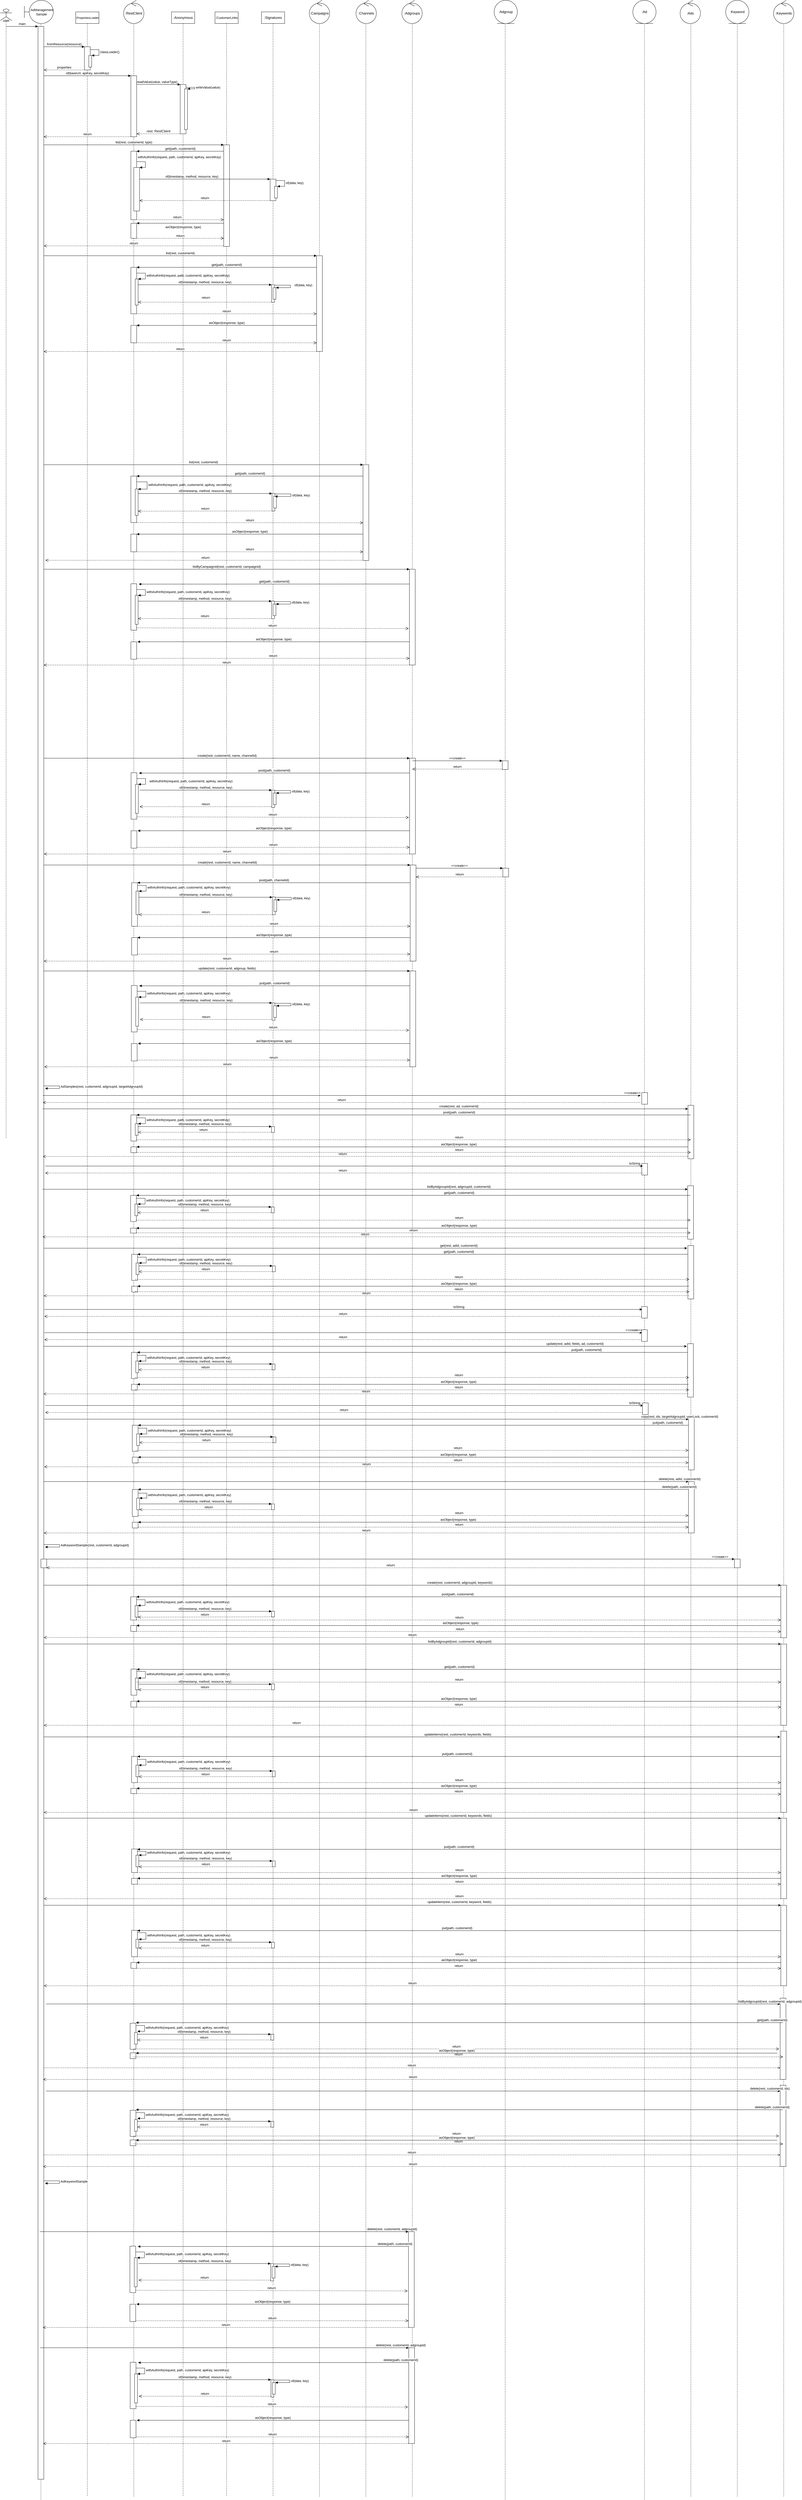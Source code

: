 <mxfile version="15.8.8" type="github">
  <diagram id="kgpKYQtTHZ0yAKxKKP6v" name="Page-1">
    <mxGraphModel dx="569" dy="302" grid="1" gridSize="10" guides="1" tooltips="1" connect="1" arrows="1" fold="1" page="1" pageScale="1" pageWidth="3000" pageHeight="8700" math="0" shadow="0">
      <root>
        <mxCell id="0" />
        <mxCell id="1" parent="0" />
        <mxCell id="t21uhHJnaAxaSKALmI4W-7" value="" style="shape=umlLifeline;perimeter=lifelinePerimeter;whiteSpace=wrap;html=1;container=1;collapsible=0;recursiveResize=0;outlineConnect=0;size=0;" parent="1" vertex="1">
          <mxGeometry x="120" y="80" width="80" height="8570" as="geometry" />
        </mxCell>
        <mxCell id="t21uhHJnaAxaSKALmI4W-32" value="" style="html=1;points=[];perimeter=orthogonalPerimeter;" parent="t21uhHJnaAxaSKALmI4W-7" vertex="1">
          <mxGeometry x="30" y="50" width="20" height="8450" as="geometry" />
        </mxCell>
        <mxCell id="ojJPA6o6ByZG6HDqNjk_-9" value="" style="html=1;points=[];perimeter=orthogonalPerimeter;" parent="t21uhHJnaAxaSKALmI4W-7" vertex="1">
          <mxGeometry x="40" y="5330" width="20" height="30" as="geometry" />
        </mxCell>
        <mxCell id="t21uhHJnaAxaSKALmI4W-8" value="&lt;font style=&quot;font-size: 10px&quot;&gt;:PropertiesLoader&lt;/font&gt;" style="shape=umlLifeline;perimeter=lifelinePerimeter;whiteSpace=wrap;html=1;container=1;collapsible=0;recursiveResize=0;outlineConnect=0;" parent="1" vertex="1">
          <mxGeometry x="280" y="80" width="80" height="8560" as="geometry" />
        </mxCell>
        <mxCell id="t21uhHJnaAxaSKALmI4W-35" value="" style="html=1;points=[];perimeter=orthogonalPerimeter;" parent="t21uhHJnaAxaSKALmI4W-8" vertex="1">
          <mxGeometry x="30" y="120" width="20" height="80" as="geometry" />
        </mxCell>
        <mxCell id="t21uhHJnaAxaSKALmI4W-38" value="" style="html=1;points=[];perimeter=orthogonalPerimeter;" parent="t21uhHJnaAxaSKALmI4W-8" vertex="1">
          <mxGeometry x="45" y="150" width="10" height="40" as="geometry" />
        </mxCell>
        <mxCell id="t21uhHJnaAxaSKALmI4W-39" value="classLoader()" style="edgeStyle=orthogonalEdgeStyle;html=1;align=left;spacingLeft=2;endArrow=block;rounded=0;entryX=1;entryY=0;" parent="t21uhHJnaAxaSKALmI4W-8" target="t21uhHJnaAxaSKALmI4W-38" edge="1">
          <mxGeometry relative="1" as="geometry">
            <mxPoint x="50" y="130" as="sourcePoint" />
            <Array as="points">
              <mxPoint x="80" y="130" />
            </Array>
          </mxGeometry>
        </mxCell>
        <mxCell id="t21uhHJnaAxaSKALmI4W-9" value="" style="shape=umlLifeline;perimeter=lifelinePerimeter;whiteSpace=wrap;html=1;container=1;collapsible=0;recursiveResize=0;outlineConnect=0;size=0;" parent="1" vertex="1">
          <mxGeometry x="440" y="80" width="80" height="8560" as="geometry" />
        </mxCell>
        <mxCell id="RSPn8jp4cOme0zsPs-lQ-1" value="" style="html=1;points=[];perimeter=orthogonalPerimeter;" parent="t21uhHJnaAxaSKALmI4W-9" vertex="1">
          <mxGeometry x="30" y="220" width="20" height="210" as="geometry" />
        </mxCell>
        <mxCell id="RSPn8jp4cOme0zsPs-lQ-18" value="" style="html=1;points=[];perimeter=orthogonalPerimeter;" parent="t21uhHJnaAxaSKALmI4W-9" vertex="1">
          <mxGeometry x="30" y="480" width="20" height="236" as="geometry" />
        </mxCell>
        <mxCell id="RSPn8jp4cOme0zsPs-lQ-24" value="" style="html=1;points=[];perimeter=orthogonalPerimeter;" parent="t21uhHJnaAxaSKALmI4W-9" vertex="1">
          <mxGeometry x="30" y="728" width="20" height="52" as="geometry" />
        </mxCell>
        <mxCell id="RSPn8jp4cOme0zsPs-lQ-27" value="" style="html=1;points=[];perimeter=orthogonalPerimeter;" parent="t21uhHJnaAxaSKALmI4W-9" vertex="1">
          <mxGeometry x="40" y="536" width="20" height="150" as="geometry" />
        </mxCell>
        <mxCell id="RSPn8jp4cOme0zsPs-lQ-28" value="&lt;span style=&quot;text-align: center ; background-color: rgb(255 , 255 , 255)&quot;&gt;withAuthInfo(request, path, customerId, apiKey, secretKey)&lt;/span&gt;" style="edgeStyle=orthogonalEdgeStyle;html=1;align=left;spacingLeft=2;endArrow=block;rounded=0;entryX=1;entryY=0;" parent="t21uhHJnaAxaSKALmI4W-9" target="RSPn8jp4cOme0zsPs-lQ-27" edge="1">
          <mxGeometry x="-1" y="16" relative="1" as="geometry">
            <mxPoint x="50" y="516" as="sourcePoint" />
            <Array as="points">
              <mxPoint x="80" y="516" />
            </Array>
            <mxPoint as="offset" />
          </mxGeometry>
        </mxCell>
        <mxCell id="RSPn8jp4cOme0zsPs-lQ-37" value="" style="html=1;points=[];perimeter=orthogonalPerimeter;" parent="t21uhHJnaAxaSKALmI4W-9" vertex="1">
          <mxGeometry x="30" y="880" width="20" height="160" as="geometry" />
        </mxCell>
        <mxCell id="RSPn8jp4cOme0zsPs-lQ-40" value="" style="html=1;points=[];perimeter=orthogonalPerimeter;" parent="t21uhHJnaAxaSKALmI4W-9" vertex="1">
          <mxGeometry x="45" y="920" width="10" height="90" as="geometry" />
        </mxCell>
        <mxCell id="RSPn8jp4cOme0zsPs-lQ-41" value="&lt;span style=&quot;text-align: center&quot;&gt;withAuthInfo(request, path, customerId, apiKey, secretKey)&lt;/span&gt;" style="edgeStyle=orthogonalEdgeStyle;html=1;align=left;spacingLeft=2;endArrow=block;rounded=0;entryX=1;entryY=0;" parent="t21uhHJnaAxaSKALmI4W-9" target="RSPn8jp4cOme0zsPs-lQ-40" edge="1">
          <mxGeometry relative="1" as="geometry">
            <mxPoint x="50" y="900" as="sourcePoint" />
            <Array as="points">
              <mxPoint x="80" y="900" />
            </Array>
          </mxGeometry>
        </mxCell>
        <mxCell id="RSPn8jp4cOme0zsPs-lQ-47" value="" style="html=1;points=[];perimeter=orthogonalPerimeter;" parent="t21uhHJnaAxaSKALmI4W-9" vertex="1">
          <mxGeometry x="30" y="1080" width="20" height="60" as="geometry" />
        </mxCell>
        <mxCell id="ZcE_kDsura3HNuptTC8Y-33" value="" style="html=1;points=[];perimeter=orthogonalPerimeter;" parent="t21uhHJnaAxaSKALmI4W-9" vertex="1">
          <mxGeometry x="30" y="3800" width="20" height="90" as="geometry" />
        </mxCell>
        <mxCell id="ZcE_kDsura3HNuptTC8Y-36" value="" style="html=1;points=[];perimeter=orthogonalPerimeter;" parent="t21uhHJnaAxaSKALmI4W-9" vertex="1">
          <mxGeometry x="30" y="3910" width="20" height="20" as="geometry" />
        </mxCell>
        <mxCell id="ZcE_kDsura3HNuptTC8Y-39" value="" style="html=1;points=[];perimeter=orthogonalPerimeter;" parent="t21uhHJnaAxaSKALmI4W-9" vertex="1">
          <mxGeometry x="44.94" y="3830" width="10" height="40" as="geometry" />
        </mxCell>
        <mxCell id="ZcE_kDsura3HNuptTC8Y-40" value="&lt;span style=&quot;text-align: center&quot;&gt;withAuthInfo(request, path, customerId, apiKey, secretKey)&lt;/span&gt;" style="edgeStyle=orthogonalEdgeStyle;html=1;align=left;spacingLeft=2;endArrow=block;rounded=0;entryX=1;entryY=0;" parent="t21uhHJnaAxaSKALmI4W-9" target="ZcE_kDsura3HNuptTC8Y-39" edge="1">
          <mxGeometry relative="1" as="geometry">
            <mxPoint x="49.94" y="3810" as="sourcePoint" />
            <Array as="points">
              <mxPoint x="79.94" y="3810" />
            </Array>
          </mxGeometry>
        </mxCell>
        <mxCell id="ojJPA6o6ByZG6HDqNjk_-234" value="" style="html=1;points=[];perimeter=orthogonalPerimeter;" parent="t21uhHJnaAxaSKALmI4W-9" vertex="1">
          <mxGeometry x="30.0" y="5820" width="20" height="20" as="geometry" />
        </mxCell>
        <mxCell id="ojJPA6o6ByZG6HDqNjk_-245" value="" style="html=1;points=[];perimeter=orthogonalPerimeter;" parent="t21uhHJnaAxaSKALmI4W-9" vertex="1">
          <mxGeometry x="30" y="6120" width="20" height="18" as="geometry" />
        </mxCell>
        <mxCell id="ojJPA6o6ByZG6HDqNjk_-267" value="" style="html=1;points=[];perimeter=orthogonalPerimeter;" parent="t21uhHJnaAxaSKALmI4W-9" vertex="1">
          <mxGeometry x="30.0" y="6720" width="20" height="20" as="geometry" />
        </mxCell>
        <mxCell id="RSPn8jp4cOme0zsPs-lQ-69" value="" style="html=1;points=[];perimeter=orthogonalPerimeter;" parent="t21uhHJnaAxaSKALmI4W-9" vertex="1">
          <mxGeometry x="30" y="1799.17" width="20" height="60.83" as="geometry" />
        </mxCell>
        <mxCell id="RSPn8jp4cOme0zsPs-lQ-66" value="" style="html=1;points=[];perimeter=orthogonalPerimeter;" parent="t21uhHJnaAxaSKALmI4W-9" vertex="1">
          <mxGeometry x="30.0" y="1599.17" width="20" height="160" as="geometry" />
        </mxCell>
        <mxCell id="RSPn8jp4cOme0zsPs-lQ-67" value="" style="html=1;points=[];perimeter=orthogonalPerimeter;" parent="t21uhHJnaAxaSKALmI4W-9" vertex="1">
          <mxGeometry x="45" y="1643.75" width="10" height="90.83" as="geometry" />
        </mxCell>
        <mxCell id="RSPn8jp4cOme0zsPs-lQ-68" value="&lt;span style=&quot;text-align: center&quot;&gt;withAuthInfo(request, path, customerId, apiKey, secretKey)&lt;/span&gt;" style="edgeStyle=orthogonalEdgeStyle;html=1;align=left;spacingLeft=2;endArrow=block;rounded=0;" parent="t21uhHJnaAxaSKALmI4W-9" target="RSPn8jp4cOme0zsPs-lQ-67" edge="1" source="RSPn8jp4cOme0zsPs-lQ-66">
          <mxGeometry relative="1" as="geometry">
            <mxPoint x="55.58" y="1619.17" as="sourcePoint" />
            <Array as="points">
              <mxPoint x="86" y="1619" />
              <mxPoint x="86" y="1644" />
            </Array>
          </mxGeometry>
        </mxCell>
        <mxCell id="t21uhHJnaAxaSKALmI4W-10" value=":Anonymous" style="shape=umlLifeline;perimeter=lifelinePerimeter;whiteSpace=wrap;html=1;container=1;collapsible=0;recursiveResize=0;outlineConnect=0;" parent="1" vertex="1">
          <mxGeometry x="610" y="80" width="80" height="8560" as="geometry" />
        </mxCell>
        <mxCell id="RSPn8jp4cOme0zsPs-lQ-4" value="" style="html=1;points=[];perimeter=orthogonalPerimeter;" parent="t21uhHJnaAxaSKALmI4W-10" vertex="1">
          <mxGeometry x="30" y="250" width="20" height="170" as="geometry" />
        </mxCell>
        <mxCell id="RSPn8jp4cOme0zsPs-lQ-7" value="" style="html=1;points=[];perimeter=orthogonalPerimeter;" parent="t21uhHJnaAxaSKALmI4W-10" vertex="1">
          <mxGeometry x="45" y="265" width="10" height="140" as="geometry" />
        </mxCell>
        <mxCell id="RSPn8jp4cOme0zsPs-lQ-8" value="writeValue(value)" style="edgeStyle=orthogonalEdgeStyle;html=1;align=left;spacingLeft=2;endArrow=block;rounded=0;" parent="t21uhHJnaAxaSKALmI4W-10" target="RSPn8jp4cOme0zsPs-lQ-7" edge="1" source="RSPn8jp4cOme0zsPs-lQ-4">
          <mxGeometry relative="1" as="geometry">
            <mxPoint x="50" y="260" as="sourcePoint" />
            <Array as="points">
              <mxPoint x="80" y="260" />
              <mxPoint x="80" y="265" />
            </Array>
          </mxGeometry>
        </mxCell>
        <mxCell id="t21uhHJnaAxaSKALmI4W-11" value="&lt;font style=&quot;font-size: 11px&quot;&gt;:CustomerLinks&lt;/font&gt;" style="shape=umlLifeline;perimeter=lifelinePerimeter;whiteSpace=wrap;html=1;container=1;collapsible=0;recursiveResize=0;outlineConnect=0;" parent="1" vertex="1">
          <mxGeometry x="760" y="80" width="80" height="8560" as="geometry" />
        </mxCell>
        <mxCell id="RSPn8jp4cOme0zsPs-lQ-21" value="" style="html=1;points=[];perimeter=orthogonalPerimeter;" parent="t21uhHJnaAxaSKALmI4W-11" vertex="1">
          <mxGeometry x="30" y="458" width="20" height="350" as="geometry" />
        </mxCell>
        <mxCell id="t21uhHJnaAxaSKALmI4W-12" value=":Signatures" style="shape=umlLifeline;perimeter=lifelinePerimeter;whiteSpace=wrap;html=1;container=1;collapsible=0;recursiveResize=0;outlineConnect=0;" parent="1" vertex="1">
          <mxGeometry x="920" y="80" width="80" height="8560" as="geometry" />
        </mxCell>
        <mxCell id="RSPn8jp4cOme0zsPs-lQ-29" value="" style="html=1;points=[];perimeter=orthogonalPerimeter;" parent="t21uhHJnaAxaSKALmI4W-12" vertex="1">
          <mxGeometry x="30" y="576" width="20" height="74" as="geometry" />
        </mxCell>
        <mxCell id="RSPn8jp4cOme0zsPs-lQ-32" value="" style="html=1;points=[];perimeter=orthogonalPerimeter;" parent="t21uhHJnaAxaSKALmI4W-12" vertex="1">
          <mxGeometry x="45" y="601" width="10" height="40" as="geometry" />
        </mxCell>
        <mxCell id="RSPn8jp4cOme0zsPs-lQ-33" value="of(data, key)" style="edgeStyle=orthogonalEdgeStyle;html=1;align=left;spacingLeft=2;endArrow=block;rounded=0;entryX=1;entryY=0;" parent="t21uhHJnaAxaSKALmI4W-12" target="RSPn8jp4cOme0zsPs-lQ-32" edge="1">
          <mxGeometry relative="1" as="geometry">
            <mxPoint x="50" y="581" as="sourcePoint" />
            <Array as="points">
              <mxPoint x="80" y="581" />
            </Array>
          </mxGeometry>
        </mxCell>
        <mxCell id="RSPn8jp4cOme0zsPs-lQ-42" value="" style="html=1;points=[];perimeter=orthogonalPerimeter;" parent="t21uhHJnaAxaSKALmI4W-12" vertex="1">
          <mxGeometry x="35" y="940" width="10" height="60" as="geometry" />
        </mxCell>
        <mxCell id="RSPn8jp4cOme0zsPs-lQ-45" value="" style="html=1;points=[];perimeter=orthogonalPerimeter;" parent="t21uhHJnaAxaSKALmI4W-12" vertex="1">
          <mxGeometry x="40" y="950" width="10" height="40" as="geometry" />
        </mxCell>
        <mxCell id="RSPn8jp4cOme0zsPs-lQ-46" value="&lt;span style=&quot;text-align: center&quot;&gt;of(data, key)&lt;/span&gt;" style="edgeStyle=orthogonalEdgeStyle;html=1;align=left;spacingLeft=2;endArrow=block;rounded=0;exitX=1.08;exitY=0.023;exitDx=0;exitDy=0;exitPerimeter=0;" parent="t21uhHJnaAxaSKALmI4W-12" source="RSPn8jp4cOme0zsPs-lQ-42" target="RSPn8jp4cOme0zsPs-lQ-45" edge="1">
          <mxGeometry x="-0.039" y="10" relative="1" as="geometry">
            <mxPoint x="70" y="910" as="sourcePoint" />
            <Array as="points">
              <mxPoint x="100" y="941" />
              <mxPoint x="100" y="950" />
            </Array>
            <mxPoint as="offset" />
          </mxGeometry>
        </mxCell>
        <mxCell id="ZcE_kDsura3HNuptTC8Y-41" value="" style="html=1;points=[];perimeter=orthogonalPerimeter;" parent="t21uhHJnaAxaSKALmI4W-12" vertex="1">
          <mxGeometry x="35" y="3840" width="10" height="20" as="geometry" />
        </mxCell>
        <mxCell id="ojJPA6o6ByZG6HDqNjk_-237" value="" style="html=1;points=[];perimeter=orthogonalPerimeter;" parent="t21uhHJnaAxaSKALmI4W-12" vertex="1">
          <mxGeometry x="35" y="5760" width="10" height="20" as="geometry" />
        </mxCell>
        <mxCell id="ojJPA6o6ByZG6HDqNjk_-226" value="" style="html=1;points=[];perimeter=orthogonalPerimeter;" parent="t21uhHJnaAxaSKALmI4W-12" vertex="1">
          <mxGeometry x="35" y="5510" width="10" height="19" as="geometry" />
        </mxCell>
        <mxCell id="ojJPA6o6ByZG6HDqNjk_-270" value="" style="html=1;points=[];perimeter=orthogonalPerimeter;" parent="t21uhHJnaAxaSKALmI4W-12" vertex="1">
          <mxGeometry x="35" y="6650" width="10" height="20" as="geometry" />
        </mxCell>
        <mxCell id="ojJPA6o6ByZG6HDqNjk_-91" value="" style="html=1;points=[];perimeter=orthogonalPerimeter;" parent="t21uhHJnaAxaSKALmI4W-12" vertex="1">
          <mxGeometry x="35" y="5140" width="10" height="20" as="geometry" />
        </mxCell>
        <mxCell id="t21uhHJnaAxaSKALmI4W-13" value="" style="shape=umlLifeline;perimeter=lifelinePerimeter;whiteSpace=wrap;html=1;container=1;collapsible=0;recursiveResize=0;outlineConnect=0;size=0;" parent="1" vertex="1">
          <mxGeometry x="1080" y="80" width="80" height="8560" as="geometry" />
        </mxCell>
        <mxCell id="RSPn8jp4cOme0zsPs-lQ-34" value="" style="html=1;points=[];perimeter=orthogonalPerimeter;" parent="t21uhHJnaAxaSKALmI4W-13" vertex="1">
          <mxGeometry x="30" y="840" width="20" height="330" as="geometry" />
        </mxCell>
        <mxCell id="RSPn8jp4cOme0zsPs-lQ-71" value="" style="html=1;points=[];perimeter=orthogonalPerimeter;" parent="t21uhHJnaAxaSKALmI4W-13" vertex="1">
          <mxGeometry x="-123.42" y="1659.17" width="10" height="60" as="geometry" />
        </mxCell>
        <mxCell id="RSPn8jp4cOme0zsPs-lQ-72" value="" style="html=1;points=[];perimeter=orthogonalPerimeter;" parent="t21uhHJnaAxaSKALmI4W-13" vertex="1">
          <mxGeometry x="-118.42" y="1669.17" width="10" height="40" as="geometry" />
        </mxCell>
        <mxCell id="RSPn8jp4cOme0zsPs-lQ-73" value="&lt;span style=&quot;text-align: center&quot;&gt;of(data, key)&lt;/span&gt;" style="edgeStyle=orthogonalEdgeStyle;html=1;align=left;spacingLeft=2;endArrow=block;rounded=0;exitX=1.08;exitY=0.023;exitDx=0;exitDy=0;exitPerimeter=0;" parent="t21uhHJnaAxaSKALmI4W-13" source="RSPn8jp4cOme0zsPs-lQ-71" target="RSPn8jp4cOme0zsPs-lQ-72" edge="1">
          <mxGeometry relative="1" as="geometry">
            <mxPoint x="-1008.42" y="1549.17" as="sourcePoint" />
            <Array as="points">
              <mxPoint x="-58.42" y="1660.17" />
              <mxPoint x="-58.42" y="1669.17" />
            </Array>
          </mxGeometry>
        </mxCell>
        <mxCell id="RSPn8jp4cOme0zsPs-lQ-75" value="return" style="html=1;verticalAlign=bottom;endArrow=open;dashed=1;endSize=8;rounded=0;" parent="t21uhHJnaAxaSKALmI4W-13" edge="1">
          <mxGeometry relative="1" as="geometry">
            <mxPoint x="-904.42" y="1889.17" as="targetPoint" />
            <mxPoint x="199.5" y="1889.17" as="sourcePoint" />
          </mxGeometry>
        </mxCell>
        <mxCell id="RSPn8jp4cOme0zsPs-lQ-76" value="list(rest, customerId)" style="html=1;verticalAlign=bottom;endArrow=block;entryX=0;entryY=0;rounded=0;" parent="t21uhHJnaAxaSKALmI4W-13" target="RSPn8jp4cOme0zsPs-lQ-74" edge="1">
          <mxGeometry relative="1" as="geometry">
            <mxPoint x="-910" y="1560" as="sourcePoint" />
          </mxGeometry>
        </mxCell>
        <mxCell id="RSPn8jp4cOme0zsPs-lQ-82" value="" style="html=1;points=[];perimeter=orthogonalPerimeter;" parent="t21uhHJnaAxaSKALmI4W-13" vertex="1">
          <mxGeometry x="-610" y="1970" width="20" height="160" as="geometry" />
        </mxCell>
        <mxCell id="RSPn8jp4cOme0zsPs-lQ-83" value="" style="html=1;points=[];perimeter=orthogonalPerimeter;" parent="t21uhHJnaAxaSKALmI4W-13" vertex="1">
          <mxGeometry x="-595" y="2010" width="10" height="100" as="geometry" />
        </mxCell>
        <mxCell id="RSPn8jp4cOme0zsPs-lQ-84" value="&lt;span style=&quot;text-align: center&quot;&gt;withAuthInfo(request, path, customerId, apiKey, secretKey)&lt;/span&gt;" style="edgeStyle=orthogonalEdgeStyle;html=1;align=left;spacingLeft=2;endArrow=block;rounded=0;entryX=1;entryY=0;" parent="t21uhHJnaAxaSKALmI4W-13" target="RSPn8jp4cOme0zsPs-lQ-83" edge="1">
          <mxGeometry relative="1" as="geometry">
            <mxPoint x="-590" y="1990" as="sourcePoint" />
            <Array as="points">
              <mxPoint x="-560" y="1990" />
            </Array>
          </mxGeometry>
        </mxCell>
        <mxCell id="RSPn8jp4cOme0zsPs-lQ-85" value="" style="html=1;points=[];perimeter=orthogonalPerimeter;" parent="t21uhHJnaAxaSKALmI4W-13" vertex="1">
          <mxGeometry x="-610" y="2170" width="20" height="60" as="geometry" />
        </mxCell>
        <mxCell id="RSPn8jp4cOme0zsPs-lQ-86" value="return" style="html=1;verticalAlign=bottom;endArrow=open;dashed=1;endSize=8;rounded=0;" parent="t21uhHJnaAxaSKALmI4W-13" target="RSPn8jp4cOme0zsPs-lQ-90" edge="1">
          <mxGeometry relative="1" as="geometry">
            <mxPoint x="-970" y="2147" as="targetPoint" />
            <mxPoint x="-590" y="2227" as="sourcePoint" />
          </mxGeometry>
        </mxCell>
        <mxCell id="RSPn8jp4cOme0zsPs-lQ-87" value="" style="html=1;points=[];perimeter=orthogonalPerimeter;" parent="t21uhHJnaAxaSKALmI4W-13" vertex="1">
          <mxGeometry x="-125" y="2030" width="10" height="60" as="geometry" />
        </mxCell>
        <mxCell id="RSPn8jp4cOme0zsPs-lQ-88" value="" style="html=1;points=[];perimeter=orthogonalPerimeter;" parent="t21uhHJnaAxaSKALmI4W-13" vertex="1">
          <mxGeometry x="-120" y="2040" width="10" height="40" as="geometry" />
        </mxCell>
        <mxCell id="RSPn8jp4cOme0zsPs-lQ-89" value="&lt;span style=&quot;text-align: center&quot;&gt;of(data, key)&lt;/span&gt;" style="edgeStyle=orthogonalEdgeStyle;html=1;align=left;spacingLeft=2;endArrow=block;rounded=0;exitX=1.08;exitY=0.023;exitDx=0;exitDy=0;exitPerimeter=0;" parent="t21uhHJnaAxaSKALmI4W-13" source="RSPn8jp4cOme0zsPs-lQ-87" target="RSPn8jp4cOme0zsPs-lQ-88" edge="1">
          <mxGeometry relative="1" as="geometry">
            <mxPoint x="-1010" y="1920" as="sourcePoint" />
            <Array as="points">
              <mxPoint x="-60" y="2031" />
              <mxPoint x="-60" y="2040" />
            </Array>
          </mxGeometry>
        </mxCell>
        <mxCell id="RSPn8jp4cOme0zsPs-lQ-95" value="of(timestamp, method, resource, key)" style="html=1;verticalAlign=bottom;endArrow=block;entryX=0;entryY=0;rounded=0;" parent="t21uhHJnaAxaSKALmI4W-13" target="RSPn8jp4cOme0zsPs-lQ-87" edge="1" source="RSPn8jp4cOme0zsPs-lQ-83">
          <mxGeometry relative="1" as="geometry">
            <mxPoint x="-580" y="2030" as="sourcePoint" />
          </mxGeometry>
        </mxCell>
        <mxCell id="RSPn8jp4cOme0zsPs-lQ-96" value="return" style="html=1;verticalAlign=bottom;endArrow=open;dashed=1;endSize=8;rounded=0;" parent="t21uhHJnaAxaSKALmI4W-13" source="RSPn8jp4cOme0zsPs-lQ-87" target="RSPn8jp4cOme0zsPs-lQ-83" edge="1">
          <mxGeometry relative="1" as="geometry">
            <mxPoint x="-580" y="2087" as="targetPoint" />
            <Array as="points">
              <mxPoint x="-160" y="2090" />
            </Array>
          </mxGeometry>
        </mxCell>
        <mxCell id="t21uhHJnaAxaSKALmI4W-14" value="" style="shape=umlLifeline;perimeter=lifelinePerimeter;whiteSpace=wrap;html=1;container=1;collapsible=0;recursiveResize=0;outlineConnect=0;size=0;" parent="1" vertex="1">
          <mxGeometry x="1240" y="80" width="80" height="8560" as="geometry" />
        </mxCell>
        <mxCell id="RSPn8jp4cOme0zsPs-lQ-74" value="" style="html=1;points=[];perimeter=orthogonalPerimeter;" parent="t21uhHJnaAxaSKALmI4W-14" vertex="1">
          <mxGeometry x="30.0" y="1560" width="20" height="330" as="geometry" />
        </mxCell>
        <mxCell id="t21uhHJnaAxaSKALmI4W-15" value="" style="shape=umlLifeline;perimeter=lifelinePerimeter;whiteSpace=wrap;html=1;container=1;collapsible=0;recursiveResize=0;outlineConnect=0;size=0;" parent="1" vertex="1">
          <mxGeometry x="1400" y="80" width="80" height="8560" as="geometry" />
        </mxCell>
        <mxCell id="RSPn8jp4cOme0zsPs-lQ-90" value="" style="html=1;points=[];perimeter=orthogonalPerimeter;" parent="t21uhHJnaAxaSKALmI4W-15" vertex="1">
          <mxGeometry x="30" y="1920" width="20" height="330" as="geometry" />
        </mxCell>
        <mxCell id="RSPn8jp4cOme0zsPs-lQ-150" value="" style="html=1;points=[];perimeter=orthogonalPerimeter;" parent="t21uhHJnaAxaSKALmI4W-15" vertex="1">
          <mxGeometry x="-929.32" y="2621" width="20" height="160" as="geometry" />
        </mxCell>
        <mxCell id="RSPn8jp4cOme0zsPs-lQ-151" value="" style="html=1;points=[];perimeter=orthogonalPerimeter;" parent="t21uhHJnaAxaSKALmI4W-15" vertex="1">
          <mxGeometry x="-914.32" y="2661" width="10" height="100" as="geometry" />
        </mxCell>
        <mxCell id="RSPn8jp4cOme0zsPs-lQ-152" value="&lt;span style=&quot;text-align: center&quot;&gt;withAuthInfo(request, path, customerId, apiKey, secretKey)&lt;/span&gt;" style="edgeStyle=orthogonalEdgeStyle;html=1;align=left;spacingLeft=2;endArrow=block;rounded=0;entryX=1;entryY=0;" parent="t21uhHJnaAxaSKALmI4W-15" target="RSPn8jp4cOme0zsPs-lQ-151" edge="1">
          <mxGeometry x="0.039" y="9" relative="1" as="geometry">
            <mxPoint x="-909.32" y="2641" as="sourcePoint" />
            <Array as="points">
              <mxPoint x="-879.32" y="2641" />
            </Array>
            <mxPoint as="offset" />
          </mxGeometry>
        </mxCell>
        <mxCell id="RSPn8jp4cOme0zsPs-lQ-153" value="" style="html=1;points=[];perimeter=orthogonalPerimeter;" parent="t21uhHJnaAxaSKALmI4W-15" vertex="1">
          <mxGeometry x="-929.32" y="2821" width="20" height="60" as="geometry" />
        </mxCell>
        <mxCell id="RSPn8jp4cOme0zsPs-lQ-154" value="return" style="html=1;verticalAlign=bottom;endArrow=open;dashed=1;endSize=8;rounded=0;" parent="t21uhHJnaAxaSKALmI4W-15" target="RSPn8jp4cOme0zsPs-lQ-160" edge="1">
          <mxGeometry relative="1" as="geometry">
            <mxPoint x="-2369.32" y="2718" as="targetPoint" />
            <mxPoint x="-909.32" y="2878" as="sourcePoint" />
          </mxGeometry>
        </mxCell>
        <mxCell id="RSPn8jp4cOme0zsPs-lQ-155" value="" style="html=1;points=[];perimeter=orthogonalPerimeter;" parent="t21uhHJnaAxaSKALmI4W-15" vertex="1">
          <mxGeometry x="-444.32" y="2681" width="10" height="60" as="geometry" />
        </mxCell>
        <mxCell id="RSPn8jp4cOme0zsPs-lQ-156" value="" style="html=1;points=[];perimeter=orthogonalPerimeter;" parent="t21uhHJnaAxaSKALmI4W-15" vertex="1">
          <mxGeometry x="-439.32" y="2691" width="10" height="40" as="geometry" />
        </mxCell>
        <mxCell id="RSPn8jp4cOme0zsPs-lQ-157" value="&lt;span style=&quot;text-align: center&quot;&gt;of(data, key)&lt;/span&gt;" style="edgeStyle=orthogonalEdgeStyle;html=1;align=left;spacingLeft=2;endArrow=block;rounded=0;exitX=1.08;exitY=0.023;exitDx=0;exitDy=0;exitPerimeter=0;" parent="t21uhHJnaAxaSKALmI4W-15" source="RSPn8jp4cOme0zsPs-lQ-155" target="RSPn8jp4cOme0zsPs-lQ-156" edge="1">
          <mxGeometry relative="1" as="geometry">
            <mxPoint x="-2409.32" y="2491" as="sourcePoint" />
            <Array as="points">
              <mxPoint x="-379.32" y="2682" />
              <mxPoint x="-379.32" y="2691" />
            </Array>
          </mxGeometry>
        </mxCell>
        <mxCell id="RSPn8jp4cOme0zsPs-lQ-158" value="of(timestamp, method, resource, key)" style="html=1;verticalAlign=bottom;endArrow=block;entryX=0;entryY=0;rounded=0;" parent="t21uhHJnaAxaSKALmI4W-15" target="RSPn8jp4cOme0zsPs-lQ-155" edge="1">
          <mxGeometry relative="1" as="geometry">
            <mxPoint x="-899.32" y="2681" as="sourcePoint" />
          </mxGeometry>
        </mxCell>
        <mxCell id="RSPn8jp4cOme0zsPs-lQ-159" value="return" style="html=1;verticalAlign=bottom;endArrow=open;dashed=1;endSize=8;exitX=0;exitY=0.95;rounded=0;" parent="t21uhHJnaAxaSKALmI4W-15" source="RSPn8jp4cOme0zsPs-lQ-155" edge="1">
          <mxGeometry relative="1" as="geometry">
            <mxPoint x="-899.32" y="2738" as="targetPoint" />
          </mxGeometry>
        </mxCell>
        <mxCell id="RSPn8jp4cOme0zsPs-lQ-160" value="" style="html=1;points=[];perimeter=orthogonalPerimeter;" parent="t21uhHJnaAxaSKALmI4W-15" vertex="1">
          <mxGeometry x="30.68" y="2571" width="20" height="330" as="geometry" />
        </mxCell>
        <mxCell id="RSPn8jp4cOme0zsPs-lQ-161" value="create(rest, customerId, name, channelId)" style="html=1;verticalAlign=bottom;endArrow=block;entryX=0;entryY=0;rounded=0;" parent="t21uhHJnaAxaSKALmI4W-15" target="RSPn8jp4cOme0zsPs-lQ-160" edge="1">
          <mxGeometry relative="1" as="geometry">
            <mxPoint x="-1230" y="2571" as="sourcePoint" />
          </mxGeometry>
        </mxCell>
        <mxCell id="RSPn8jp4cOme0zsPs-lQ-162" value="return" style="html=1;verticalAlign=bottom;endArrow=open;dashed=1;endSize=8;exitX=1;exitY=0.95;rounded=0;entryX=-0.143;entryY=0.619;entryDx=0;entryDy=0;entryPerimeter=0;" parent="t21uhHJnaAxaSKALmI4W-15" source="RSPn8jp4cOme0zsPs-lQ-150" target="RSPn8jp4cOme0zsPs-lQ-160" edge="1">
          <mxGeometry relative="1" as="geometry">
            <mxPoint x="-279.82" y="2773.0" as="targetPoint" />
          </mxGeometry>
        </mxCell>
        <mxCell id="RSPn8jp4cOme0zsPs-lQ-163" value="post(path, customerId)" style="html=1;verticalAlign=bottom;endArrow=block;entryX=1.357;entryY=0.008;rounded=0;entryDx=0;entryDy=0;entryPerimeter=0;" parent="t21uhHJnaAxaSKALmI4W-15" target="RSPn8jp4cOme0zsPs-lQ-150" edge="1">
          <mxGeometry relative="1" as="geometry">
            <mxPoint x="30.68" y="2622" as="sourcePoint" />
            <mxPoint x="-589.32" y="2611" as="targetPoint" />
          </mxGeometry>
        </mxCell>
        <mxCell id="RSPn8jp4cOme0zsPs-lQ-164" value="asObject(response, type)" style="html=1;verticalAlign=bottom;endArrow=block;entryX=1.143;entryY=-0.002;rounded=0;entryDx=0;entryDy=0;entryPerimeter=0;" parent="t21uhHJnaAxaSKALmI4W-15" target="RSPn8jp4cOme0zsPs-lQ-153" edge="1">
          <mxGeometry relative="1" as="geometry">
            <mxPoint x="30.68" y="2821" as="sourcePoint" />
            <mxPoint x="-589.32" y="2811" as="targetPoint" />
          </mxGeometry>
        </mxCell>
        <mxCell id="RSPn8jp4cOme0zsPs-lQ-165" value="return" style="html=1;verticalAlign=bottom;endArrow=open;dashed=1;endSize=8;rounded=0;exitX=0;exitY=1;exitDx=0;exitDy=0;exitPerimeter=0;" parent="t21uhHJnaAxaSKALmI4W-15" source="RSPn8jp4cOme0zsPs-lQ-160" edge="1">
          <mxGeometry relative="1" as="geometry">
            <mxPoint x="-1229.32" y="2901" as="targetPoint" />
            <mxPoint x="-289.32" y="2911" as="sourcePoint" />
          </mxGeometry>
        </mxCell>
        <mxCell id="RSPn8jp4cOme0zsPs-lQ-241" value="" style="html=1;points=[];perimeter=orthogonalPerimeter;" parent="t21uhHJnaAxaSKALmI4W-15" vertex="1">
          <mxGeometry x="-932.32" y="8097" width="20" height="160" as="geometry" />
        </mxCell>
        <mxCell id="RSPn8jp4cOme0zsPs-lQ-242" value="" style="html=1;points=[];perimeter=orthogonalPerimeter;" parent="t21uhHJnaAxaSKALmI4W-15" vertex="1">
          <mxGeometry x="-917.32" y="8137" width="10" height="100" as="geometry" />
        </mxCell>
        <mxCell id="RSPn8jp4cOme0zsPs-lQ-243" value="&lt;span style=&quot;text-align: center&quot;&gt;withAuthInfo(request, path, customerId, apiKey, secretKey)&lt;/span&gt;" style="edgeStyle=orthogonalEdgeStyle;html=1;align=left;spacingLeft=2;endArrow=block;rounded=0;entryX=1;entryY=0;" parent="t21uhHJnaAxaSKALmI4W-15" target="RSPn8jp4cOme0zsPs-lQ-242" edge="1">
          <mxGeometry relative="1" as="geometry">
            <mxPoint x="-912.32" y="8117.0" as="sourcePoint" />
            <Array as="points">
              <mxPoint x="-882.32" y="8117" />
            </Array>
          </mxGeometry>
        </mxCell>
        <mxCell id="RSPn8jp4cOme0zsPs-lQ-244" value="" style="html=1;points=[];perimeter=orthogonalPerimeter;" parent="t21uhHJnaAxaSKALmI4W-15" vertex="1">
          <mxGeometry x="-932.32" y="8297" width="20" height="60" as="geometry" />
        </mxCell>
        <mxCell id="RSPn8jp4cOme0zsPs-lQ-245" value="return" style="html=1;verticalAlign=bottom;endArrow=open;dashed=1;endSize=8;rounded=0;" parent="t21uhHJnaAxaSKALmI4W-15" target="RSPn8jp4cOme0zsPs-lQ-251" edge="1">
          <mxGeometry relative="1" as="geometry">
            <mxPoint x="-2372.32" y="8194" as="targetPoint" />
            <mxPoint x="-912.32" y="8354" as="sourcePoint" />
          </mxGeometry>
        </mxCell>
        <mxCell id="RSPn8jp4cOme0zsPs-lQ-246" value="" style="html=1;points=[];perimeter=orthogonalPerimeter;" parent="t21uhHJnaAxaSKALmI4W-15" vertex="1">
          <mxGeometry x="-447.32" y="8157" width="10" height="60" as="geometry" />
        </mxCell>
        <mxCell id="RSPn8jp4cOme0zsPs-lQ-247" value="" style="html=1;points=[];perimeter=orthogonalPerimeter;" parent="t21uhHJnaAxaSKALmI4W-15" vertex="1">
          <mxGeometry x="-442.32" y="8167" width="10" height="40" as="geometry" />
        </mxCell>
        <mxCell id="RSPn8jp4cOme0zsPs-lQ-248" value="of(data, key)" style="edgeStyle=orthogonalEdgeStyle;html=1;align=left;spacingLeft=2;endArrow=block;rounded=0;exitX=1.08;exitY=0.023;exitDx=0;exitDy=0;exitPerimeter=0;" parent="t21uhHJnaAxaSKALmI4W-15" source="RSPn8jp4cOme0zsPs-lQ-246" target="RSPn8jp4cOme0zsPs-lQ-247" edge="1">
          <mxGeometry relative="1" as="geometry">
            <mxPoint x="-2412.32" y="7967" as="sourcePoint" />
            <Array as="points">
              <mxPoint x="-382.32" y="8158" />
              <mxPoint x="-382.32" y="8167" />
            </Array>
          </mxGeometry>
        </mxCell>
        <mxCell id="RSPn8jp4cOme0zsPs-lQ-249" value="of(timestamp, method,&amp;nbsp;resource,&amp;nbsp;key)" style="html=1;verticalAlign=bottom;endArrow=block;entryX=0;entryY=0;rounded=0;" parent="t21uhHJnaAxaSKALmI4W-15" target="RSPn8jp4cOme0zsPs-lQ-246" edge="1">
          <mxGeometry relative="1" as="geometry">
            <mxPoint x="-902.32" y="8157.0" as="sourcePoint" />
          </mxGeometry>
        </mxCell>
        <mxCell id="RSPn8jp4cOme0zsPs-lQ-250" value="return" style="html=1;verticalAlign=bottom;endArrow=open;dashed=1;endSize=8;exitX=0;exitY=0.95;rounded=0;" parent="t21uhHJnaAxaSKALmI4W-15" source="RSPn8jp4cOme0zsPs-lQ-246" edge="1">
          <mxGeometry relative="1" as="geometry">
            <mxPoint x="-902.32" y="8214" as="targetPoint" />
          </mxGeometry>
        </mxCell>
        <mxCell id="RSPn8jp4cOme0zsPs-lQ-251" value="" style="html=1;points=[];perimeter=orthogonalPerimeter;" parent="t21uhHJnaAxaSKALmI4W-15" vertex="1">
          <mxGeometry x="27.68" y="8047" width="20" height="330" as="geometry" />
        </mxCell>
        <mxCell id="RSPn8jp4cOme0zsPs-lQ-252" value="delete(rest, customerId, adgroupId)" style="html=1;verticalAlign=bottom;endArrow=block;entryX=0;entryY=0;rounded=0;" parent="t21uhHJnaAxaSKALmI4W-15" target="RSPn8jp4cOme0zsPs-lQ-251" edge="1">
          <mxGeometry x="0.956" relative="1" as="geometry">
            <mxPoint x="-1242.996" y="8047.0" as="sourcePoint" />
            <mxPoint as="offset" />
          </mxGeometry>
        </mxCell>
        <mxCell id="RSPn8jp4cOme0zsPs-lQ-253" value="return" style="html=1;verticalAlign=bottom;endArrow=open;dashed=1;endSize=8;exitX=1;exitY=0.95;rounded=0;entryX=-0.143;entryY=0.619;entryDx=0;entryDy=0;entryPerimeter=0;" parent="t21uhHJnaAxaSKALmI4W-15" source="RSPn8jp4cOme0zsPs-lQ-241" target="RSPn8jp4cOme0zsPs-lQ-251" edge="1">
          <mxGeometry relative="1" as="geometry">
            <mxPoint x="-282.82" y="8249" as="targetPoint" />
          </mxGeometry>
        </mxCell>
        <mxCell id="RSPn8jp4cOme0zsPs-lQ-254" value="delete(path, customerId)" style="html=1;verticalAlign=bottom;endArrow=block;entryX=1.357;entryY=0.008;rounded=0;entryDx=0;entryDy=0;entryPerimeter=0;" parent="t21uhHJnaAxaSKALmI4W-15" target="RSPn8jp4cOme0zsPs-lQ-241" edge="1">
          <mxGeometry x="-0.941" relative="1" as="geometry">
            <mxPoint x="27.68" y="8098" as="sourcePoint" />
            <mxPoint x="-592.32" y="8087" as="targetPoint" />
            <mxPoint as="offset" />
          </mxGeometry>
        </mxCell>
        <mxCell id="RSPn8jp4cOme0zsPs-lQ-255" value="asObject(response, type)" style="html=1;verticalAlign=bottom;endArrow=block;entryX=1.143;entryY=-0.002;rounded=0;entryDx=0;entryDy=0;entryPerimeter=0;" parent="t21uhHJnaAxaSKALmI4W-15" target="RSPn8jp4cOme0zsPs-lQ-244" edge="1">
          <mxGeometry relative="1" as="geometry">
            <mxPoint x="27.68" y="8297.0" as="sourcePoint" />
            <mxPoint x="-592.32" y="8287" as="targetPoint" />
          </mxGeometry>
        </mxCell>
        <mxCell id="RSPn8jp4cOme0zsPs-lQ-256" value="return" style="html=1;verticalAlign=bottom;endArrow=open;dashed=1;endSize=8;rounded=0;exitX=0;exitY=1;exitDx=0;exitDy=0;exitPerimeter=0;" parent="t21uhHJnaAxaSKALmI4W-15" source="RSPn8jp4cOme0zsPs-lQ-251" edge="1">
          <mxGeometry relative="1" as="geometry">
            <mxPoint x="-1232.32" y="8377.0" as="targetPoint" />
            <mxPoint x="-292.32" y="8387" as="sourcePoint" />
          </mxGeometry>
        </mxCell>
        <mxCell id="t21uhHJnaAxaSKALmI4W-17" value=":Adgroup" style="shape=umlLifeline;perimeter=lifelinePerimeter;whiteSpace=wrap;html=1;container=1;collapsible=0;recursiveResize=0;outlineConnect=0;size=0;" parent="1" vertex="1">
          <mxGeometry x="1720" y="80" width="80" height="8570" as="geometry" />
        </mxCell>
        <mxCell id="RSPn8jp4cOme0zsPs-lQ-170" value="" style="html=1;points=[];perimeter=orthogonalPerimeter;" parent="t21uhHJnaAxaSKALmI4W-17" vertex="1">
          <mxGeometry x="30" y="2580" width="20" height="30" as="geometry" />
        </mxCell>
        <mxCell id="t21uhHJnaAxaSKALmI4W-20" value="" style="shape=umlLifeline;perimeter=lifelinePerimeter;whiteSpace=wrap;html=1;container=1;collapsible=0;recursiveResize=0;outlineConnect=0;size=0;" parent="1" vertex="1">
          <mxGeometry x="2200" y="80" width="80" height="8570" as="geometry" />
        </mxCell>
        <mxCell id="ojJPA6o6ByZG6HDqNjk_-34" value="" style="html=1;points=[];perimeter=orthogonalPerimeter;" parent="t21uhHJnaAxaSKALmI4W-20" vertex="1">
          <mxGeometry x="30" y="4460" width="20" height="40" as="geometry" />
        </mxCell>
        <mxCell id="ojJPA6o6ByZG6HDqNjk_-35" value="&amp;lt;&amp;lt;create&amp;gt;&amp;gt;" style="html=1;verticalAlign=bottom;endArrow=classic;rounded=0;startArrow=none;startFill=0;endFill=1;" parent="t21uhHJnaAxaSKALmI4W-20" edge="1">
          <mxGeometry x="0.972" relative="1" as="geometry">
            <mxPoint x="-2028" y="4550" as="sourcePoint" />
            <mxPoint x="32" y="4550" as="targetPoint" />
            <mxPoint as="offset" />
          </mxGeometry>
        </mxCell>
        <mxCell id="ojJPA6o6ByZG6HDqNjk_-36" value="return" style="html=1;verticalAlign=bottom;endArrow=open;dashed=1;endSize=8;exitX=-0.121;exitY=1;rounded=0;exitDx=0;exitDy=0;exitPerimeter=0;" parent="t21uhHJnaAxaSKALmI4W-20" edge="1">
          <mxGeometry relative="1" as="geometry">
            <mxPoint x="-2028" y="4574" as="targetPoint" />
            <mxPoint x="30.75" y="4574" as="sourcePoint" />
          </mxGeometry>
        </mxCell>
        <mxCell id="ojJPA6o6ByZG6HDqNjk_-37" value="" style="html=1;points=[];perimeter=orthogonalPerimeter;" parent="t21uhHJnaAxaSKALmI4W-20" vertex="1">
          <mxGeometry x="30" y="4540" width="20" height="40" as="geometry" />
        </mxCell>
        <mxCell id="5wbNs9bkeLBiKccFJ7b6-167" value="" style="html=1;points=[];perimeter=orthogonalPerimeter;" parent="t21uhHJnaAxaSKALmI4W-20" vertex="1">
          <mxGeometry x="30.68" y="3967" width="20" height="40" as="geometry" />
        </mxCell>
        <mxCell id="U-ROh3lUy9wolo45P8rC-58" value="" style="html=1;points=[];perimeter=orthogonalPerimeter;" vertex="1" parent="t21uhHJnaAxaSKALmI4W-20">
          <mxGeometry x="30.68" y="3723" width="20" height="40" as="geometry" />
        </mxCell>
        <mxCell id="t21uhHJnaAxaSKALmI4W-21" value="" style="shape=umlLifeline;perimeter=lifelinePerimeter;whiteSpace=wrap;html=1;container=1;collapsible=0;recursiveResize=0;outlineConnect=0;size=0;" parent="1" vertex="1">
          <mxGeometry x="2360" y="80" width="80" height="8560" as="geometry" />
        </mxCell>
        <mxCell id="5wbNs9bkeLBiKccFJ7b6-148" value="return" style="html=1;verticalAlign=bottom;endArrow=open;dashed=1;endSize=8;exitX=-0.045;exitY=0.953;rounded=0;exitDx=0;exitDy=0;exitPerimeter=0;" parent="t21uhHJnaAxaSKALmI4W-21" source="5wbNs9bkeLBiKccFJ7b6-152" edge="1">
          <mxGeometry x="0.07" relative="1" as="geometry">
            <mxPoint x="-2193.32" y="3943" as="targetPoint" />
            <mxPoint x="-2323.57" y="3862.67" as="sourcePoint" />
            <mxPoint as="offset" />
          </mxGeometry>
        </mxCell>
        <mxCell id="5wbNs9bkeLBiKccFJ7b6-150" value="create(rest, ad, customerId)" style="html=1;verticalAlign=bottom;endArrow=classic;rounded=0;startArrow=none;startFill=0;endFill=1;" parent="t21uhHJnaAxaSKALmI4W-21" edge="1">
          <mxGeometry x="0.289" relative="1" as="geometry">
            <mxPoint x="-2193.32" y="3779" as="sourcePoint" />
            <mxPoint x="30" y="3779" as="targetPoint" />
            <mxPoint as="offset" />
          </mxGeometry>
        </mxCell>
        <mxCell id="5wbNs9bkeLBiKccFJ7b6-152" value="" style="html=1;points=[];perimeter=orthogonalPerimeter;" parent="t21uhHJnaAxaSKALmI4W-21" vertex="1">
          <mxGeometry x="30" y="3767" width="20" height="184" as="geometry" />
        </mxCell>
        <mxCell id="5wbNs9bkeLBiKccFJ7b6-158" value="&amp;lt;&amp;lt;create&amp;gt;&amp;gt;" style="html=1;verticalAlign=bottom;endArrow=classic;rounded=0;startArrow=none;startFill=0;endFill=1;" parent="t21uhHJnaAxaSKALmI4W-21" edge="1">
          <mxGeometry x="0.972" relative="1" as="geometry">
            <mxPoint x="-2193.32" y="3733" as="sourcePoint" />
            <mxPoint x="-133.32" y="3733" as="targetPoint" />
            <mxPoint as="offset" />
          </mxGeometry>
        </mxCell>
        <mxCell id="5wbNs9bkeLBiKccFJ7b6-159" value="return" style="html=1;verticalAlign=bottom;endArrow=open;dashed=1;endSize=8;exitX=-0.121;exitY=1;rounded=0;exitDx=0;exitDy=0;exitPerimeter=0;" parent="t21uhHJnaAxaSKALmI4W-21" edge="1">
          <mxGeometry relative="1" as="geometry">
            <mxPoint x="-2193.32" y="3757" as="targetPoint" />
            <mxPoint x="-134.57" y="3757" as="sourcePoint" />
          </mxGeometry>
        </mxCell>
        <mxCell id="ojJPA6o6ByZG6HDqNjk_-30" value="&lt;span style=&quot;color: rgba(0 , 0 , 0 , 0) ; font-family: monospace ; font-size: 0px&quot;&gt;%3CmxGraphModel%3E%3Croot%3E%3CmxCell%20id%3D%220%22%2F%3E%3CmxCell%20id%3D%221%22%20parent%3D%220%22%2F%3E%3CmxCell%20id%3D%222%22%20value%3D%22%22%20style%3D%22html%3D1%3Bpoints%3D%5B%5D%3Bperimeter%3DorthogonalPerimeter%3B%22%20vertex%3D%221%22%20parent%3D%221%22%3E%3CmxGeometry%20x%3D%22470%22%20y%3D%226260%22%20width%3D%2220%22%20height%3D%2290%22%20as%3D%22geometry%22%2F%3E%3C%2FmxCell%3E%3CmxCell%20id%3D%223%22%20value%3D%22%22%20style%3D%22html%3D1%3Bpoints%3D%5B%5D%3Bperimeter%3DorthogonalPerimeter%3B%22%20vertex%3D%221%22%20parent%3D%221%22%3E%3CmxGeometry%20x%3D%22470%22%20y%3D%226370%22%20width%3D%2220%22%20height%3D%2220%22%20as%3D%22geometry%22%2F%3E%3C%2FmxCell%3E%3CmxCell%20id%3D%224%22%20value%3D%22%22%20style%3D%22html%3D1%3Bpoints%3D%5B%5D%3Bperimeter%3DorthogonalPerimeter%3B%22%20vertex%3D%221%22%20parent%3D%221%22%3E%3CmxGeometry%20x%3D%22484.94%22%20y%3D%226290%22%20width%3D%2210%22%20height%3D%2240%22%20as%3D%22geometry%22%2F%3E%3C%2FmxCell%3E%3CmxCell%20id%3D%225%22%20value%3D%22self%20call%22%20style%3D%22edgeStyle%3DorthogonalEdgeStyle%3Bhtml%3D1%3Balign%3Dleft%3BspacingLeft%3D2%3BendArrow%3Dblock%3Brounded%3D0%3BentryX%3D1%3BentryY%3D0%3B%22%20edge%3D%221%22%20target%3D%224%22%20parent%3D%221%22%3E%3CmxGeometry%20relative%3D%221%22%20as%3D%22geometry%22%3E%3CmxPoint%20x%3D%22489.94%22%20y%3D%226270%22%20as%3D%22sourcePoint%22%2F%3E%3CArray%20as%3D%22points%22%3E%3CmxPoint%20x%3D%22519.94%22%20y%3D%226270%22%2F%3E%3C%2FArray%3E%3C%2FmxGeometry%3E%3C%2FmxCell%3E%3CmxCell%20id%3D%226%22%20value%3D%22%22%20style%3D%22html%3D1%3Bpoints%3D%5B%5D%3Bperimeter%3DorthogonalPerimeter%3B%22%20vertex%3D%221%22%20parent%3D%221%22%3E%3CmxGeometry%20x%3D%22955%22%20y%3D%226300%22%20width%3D%2210%22%20height%3D%2220%22%20as%3D%22geometry%22%2F%3E%3C%2FmxCell%3E%3CmxCell%20id%3D%227%22%20value%3D%22return%22%20style%3D%22html%3D1%3BverticalAlign%3Dbottom%3BendArrow%3Dopen%3Bdashed%3D1%3BendSize%3D8%3BexitX%3D-0.045%3BexitY%3D0.953%3Brounded%3D0%3BexitDx%3D0%3BexitDy%3D0%3BexitPerimeter%3D0%3B%22%20edge%3D%221%22%20parent%3D%221%22%3E%3CmxGeometry%20relative%3D%221%22%20as%3D%22geometry%22%3E%3CmxPoint%20x%3D%22166.68%22%20y%3D%226403%22%20as%3D%22targetPoint%22%2F%3E%3CmxPoint%20x%3D%222389.1%22%20y%3D%226402.352%22%20as%3D%22sourcePoint%22%2F%3E%3C%2FmxGeometry%3E%3C%2FmxCell%3E%3CmxCell%20id%3D%228%22%20value%3D%221.13.2%22%20style%3D%22html%3D1%3BverticalAlign%3Dbottom%3BendArrow%3Dclassic%3Brounded%3D0%3BstartArrow%3Dnone%3BstartFill%3D0%3BendFill%3D1%3B%22%20edge%3D%221%22%20parent%3D%221%22%3E%3CmxGeometry%20x%3D%220.972%22%20relative%3D%221%22%20as%3D%22geometry%22%3E%3CmxPoint%20x%3D%22166.68%22%20y%3D%226239.0%22%20as%3D%22sourcePoint%22%2F%3E%3CmxPoint%20x%3D%222384%22%20y%3D%226239.0%22%20as%3D%22targetPoint%22%2F%3E%3CmxPoint%20as%3D%22offset%22%2F%3E%3C%2FmxGeometry%3E%3C%2FmxCell%3E%3CmxCell%20id%3D%229%22%20value%3D%22callback%22%20style%3D%22html%3D1%3BverticalAlign%3Dbottom%3BendArrow%3Dblock%3BentryX%3D1%3BentryY%3D0%3Brounded%3D0%3B%22%20edge%3D%221%22%20target%3D%222%22%20parent%3D%221%22%3E%3CmxGeometry%20relative%3D%221%22%20as%3D%22geometry%22%3E%3CmxPoint%20x%3D%222399.5%22%20y%3D%226260%22%20as%3D%22sourcePoint%22%2F%3E%3C%2FmxGeometry%3E%3C%2FmxCell%3E%3CmxCell%20id%3D%2210%22%20value%3D%22return%22%20style%3D%22html%3D1%3BverticalAlign%3Dbottom%3BendArrow%3Dopen%3Bdashed%3D1%3BendSize%3D8%3BexitX%3D1%3BexitY%3D0.95%3Brounded%3D0%3B%22%20edge%3D%221%22%20source%3D%222%22%20parent%3D%221%22%3E%3CmxGeometry%20relative%3D%221%22%20as%3D%22geometry%22%3E%3CmxPoint%20x%3D%222399.5%22%20y%3D%226345.5%22%20as%3D%22targetPoint%22%2F%3E%3C%2FmxGeometry%3E%3C%2FmxCell%3E%3CmxCell%20id%3D%2211%22%20value%3D%22return%22%20style%3D%22html%3D1%3BverticalAlign%3Dbottom%3BendArrow%3Dopen%3Bdashed%3D1%3BendSize%3D8%3BexitX%3D1%3BexitY%3D0.95%3Brounded%3D0%3B%22%20edge%3D%221%22%20source%3D%223%22%20parent%3D%221%22%3E%3CmxGeometry%20relative%3D%221%22%20as%3D%22geometry%22%3E%3CmxPoint%20x%3D%222399.5%22%20y%3D%226389.0%22%20as%3D%22targetPoint%22%2F%3E%3C%2FmxGeometry%3E%3C%2FmxCell%3E%3CmxCell%20id%3D%2212%22%20value%3D%22callback%22%20style%3D%22html%3D1%3BverticalAlign%3Dbottom%3BendArrow%3Dblock%3Brounded%3D0%3B%22%20edge%3D%221%22%20target%3D%223%22%20parent%3D%221%22%3E%3CmxGeometry%20relative%3D%221%22%20as%3D%22geometry%22%3E%3CmxPoint%20x%3D%222390.0%22%20y%3D%226370%22%20as%3D%22sourcePoint%22%2F%3E%3C%2FmxGeometry%3E%3C%2FmxCell%3E%3CmxCell%20id%3D%2213%22%20value%3D%22return%22%20style%3D%22html%3D1%3BverticalAlign%3Dbottom%3BendArrow%3Dopen%3Bdashed%3D1%3BendSize%3D8%3Brounded%3D0%3BexitX%3D-0.08%3BexitY%3D0.98%3BexitDx%3D0%3BexitDy%3D0%3BexitPerimeter%3D0%3B%22%20edge%3D%221%22%20source%3D%226%22%20target%3D%224%22%20parent%3D%221%22%3E%3CmxGeometry%20relative%3D%221%22%20as%3D%22geometry%22%3E%3CmxPoint%20x%3D%22495%22%20y%3D%226329%22%20as%3D%22targetPoint%22%2F%3E%3CmxPoint%20x%3D%22635%22%20y%3D%226329%22%20as%3D%22sourcePoint%22%2F%3E%3C%2FmxGeometry%3E%3C%2FmxCell%3E%3CmxCell%20id%3D%2214%22%20value%3D%22dispatch%22%20style%3D%22html%3D1%3BverticalAlign%3Dbottom%3BendArrow%3Dblock%3BentryX%3D0%3BentryY%3D0%3Brounded%3D0%3B%22%20edge%3D%221%22%20source%3D%224%22%20target%3D%226%22%20parent%3D%221%22%3E%3CmxGeometry%20relative%3D%221%22%20as%3D%22geometry%22%3E%3CmxPoint%20x%3D%22565%22%20y%3D%226300%22%20as%3D%22sourcePoint%22%2F%3E%3C%2FmxGeometry%3E%3C%2FmxCell%3E%3C%2Froot%3E%3C%2FmxGraphModel%3E&lt;/span&gt;" style="html=1;points=[];perimeter=orthogonalPerimeter;" parent="t21uhHJnaAxaSKALmI4W-21" vertex="1">
          <mxGeometry x="29.68" y="4250" width="20" height="184" as="geometry" />
        </mxCell>
        <mxCell id="ojJPA6o6ByZG6HDqNjk_-38" value="&lt;span style=&quot;color: rgba(0 , 0 , 0 , 0) ; font-family: monospace ; font-size: 0px&quot;&gt;%3CmxGraphModel%3E%3Croot%3E%3CmxCell%20id%3D%220%22%2F%3E%3CmxCell%20id%3D%221%22%20parent%3D%220%22%2F%3E%3CmxCell%20id%3D%222%22%20value%3D%22%22%20style%3D%22html%3D1%3Bpoints%3D%5B%5D%3Bperimeter%3DorthogonalPerimeter%3B%22%20vertex%3D%221%22%20parent%3D%221%22%3E%3CmxGeometry%20x%3D%22470%22%20y%3D%226260%22%20width%3D%2220%22%20height%3D%2290%22%20as%3D%22geometry%22%2F%3E%3C%2FmxCell%3E%3CmxCell%20id%3D%223%22%20value%3D%22%22%20style%3D%22html%3D1%3Bpoints%3D%5B%5D%3Bperimeter%3DorthogonalPerimeter%3B%22%20vertex%3D%221%22%20parent%3D%221%22%3E%3CmxGeometry%20x%3D%22470%22%20y%3D%226370%22%20width%3D%2220%22%20height%3D%2220%22%20as%3D%22geometry%22%2F%3E%3C%2FmxCell%3E%3CmxCell%20id%3D%224%22%20value%3D%22%22%20style%3D%22html%3D1%3Bpoints%3D%5B%5D%3Bperimeter%3DorthogonalPerimeter%3B%22%20vertex%3D%221%22%20parent%3D%221%22%3E%3CmxGeometry%20x%3D%22484.94%22%20y%3D%226290%22%20width%3D%2210%22%20height%3D%2240%22%20as%3D%22geometry%22%2F%3E%3C%2FmxCell%3E%3CmxCell%20id%3D%225%22%20value%3D%22self%20call%22%20style%3D%22edgeStyle%3DorthogonalEdgeStyle%3Bhtml%3D1%3Balign%3Dleft%3BspacingLeft%3D2%3BendArrow%3Dblock%3Brounded%3D0%3BentryX%3D1%3BentryY%3D0%3B%22%20edge%3D%221%22%20target%3D%224%22%20parent%3D%221%22%3E%3CmxGeometry%20relative%3D%221%22%20as%3D%22geometry%22%3E%3CmxPoint%20x%3D%22489.94%22%20y%3D%226270%22%20as%3D%22sourcePoint%22%2F%3E%3CArray%20as%3D%22points%22%3E%3CmxPoint%20x%3D%22519.94%22%20y%3D%226270%22%2F%3E%3C%2FArray%3E%3C%2FmxGeometry%3E%3C%2FmxCell%3E%3CmxCell%20id%3D%226%22%20value%3D%22%22%20style%3D%22html%3D1%3Bpoints%3D%5B%5D%3Bperimeter%3DorthogonalPerimeter%3B%22%20vertex%3D%221%22%20parent%3D%221%22%3E%3CmxGeometry%20x%3D%22955%22%20y%3D%226300%22%20width%3D%2210%22%20height%3D%2220%22%20as%3D%22geometry%22%2F%3E%3C%2FmxCell%3E%3CmxCell%20id%3D%227%22%20value%3D%22return%22%20style%3D%22html%3D1%3BverticalAlign%3Dbottom%3BendArrow%3Dopen%3Bdashed%3D1%3BendSize%3D8%3BexitX%3D-0.045%3BexitY%3D0.953%3Brounded%3D0%3BexitDx%3D0%3BexitDy%3D0%3BexitPerimeter%3D0%3B%22%20edge%3D%221%22%20parent%3D%221%22%3E%3CmxGeometry%20relative%3D%221%22%20as%3D%22geometry%22%3E%3CmxPoint%20x%3D%22166.68%22%20y%3D%226403%22%20as%3D%22targetPoint%22%2F%3E%3CmxPoint%20x%3D%222389.1%22%20y%3D%226402.352%22%20as%3D%22sourcePoint%22%2F%3E%3C%2FmxGeometry%3E%3C%2FmxCell%3E%3CmxCell%20id%3D%228%22%20value%3D%221.13.2%22%20style%3D%22html%3D1%3BverticalAlign%3Dbottom%3BendArrow%3Dclassic%3Brounded%3D0%3BstartArrow%3Dnone%3BstartFill%3D0%3BendFill%3D1%3B%22%20edge%3D%221%22%20parent%3D%221%22%3E%3CmxGeometry%20x%3D%220.972%22%20relative%3D%221%22%20as%3D%22geometry%22%3E%3CmxPoint%20x%3D%22166.68%22%20y%3D%226239.0%22%20as%3D%22sourcePoint%22%2F%3E%3CmxPoint%20x%3D%222384%22%20y%3D%226239.0%22%20as%3D%22targetPoint%22%2F%3E%3CmxPoint%20as%3D%22offset%22%2F%3E%3C%2FmxGeometry%3E%3C%2FmxCell%3E%3CmxCell%20id%3D%229%22%20value%3D%22callback%22%20style%3D%22html%3D1%3BverticalAlign%3Dbottom%3BendArrow%3Dblock%3BentryX%3D1%3BentryY%3D0%3Brounded%3D0%3B%22%20edge%3D%221%22%20target%3D%222%22%20parent%3D%221%22%3E%3CmxGeometry%20relative%3D%221%22%20as%3D%22geometry%22%3E%3CmxPoint%20x%3D%222399.5%22%20y%3D%226260%22%20as%3D%22sourcePoint%22%2F%3E%3C%2FmxGeometry%3E%3C%2FmxCell%3E%3CmxCell%20id%3D%2210%22%20value%3D%22return%22%20style%3D%22html%3D1%3BverticalAlign%3Dbottom%3BendArrow%3Dopen%3Bdashed%3D1%3BendSize%3D8%3BexitX%3D1%3BexitY%3D0.95%3Brounded%3D0%3B%22%20edge%3D%221%22%20source%3D%222%22%20parent%3D%221%22%3E%3CmxGeometry%20relative%3D%221%22%20as%3D%22geometry%22%3E%3CmxPoint%20x%3D%222399.5%22%20y%3D%226345.5%22%20as%3D%22targetPoint%22%2F%3E%3C%2FmxGeometry%3E%3C%2FmxCell%3E%3CmxCell%20id%3D%2211%22%20value%3D%22return%22%20style%3D%22html%3D1%3BverticalAlign%3Dbottom%3BendArrow%3Dopen%3Bdashed%3D1%3BendSize%3D8%3BexitX%3D1%3BexitY%3D0.95%3Brounded%3D0%3B%22%20edge%3D%221%22%20source%3D%223%22%20parent%3D%221%22%3E%3CmxGeometry%20relative%3D%221%22%20as%3D%22geometry%22%3E%3CmxPoint%20x%3D%222399.5%22%20y%3D%226389.0%22%20as%3D%22targetPoint%22%2F%3E%3C%2FmxGeometry%3E%3C%2FmxCell%3E%3CmxCell%20id%3D%2212%22%20value%3D%22callback%22%20style%3D%22html%3D1%3BverticalAlign%3Dbottom%3BendArrow%3Dblock%3Brounded%3D0%3B%22%20edge%3D%221%22%20target%3D%223%22%20parent%3D%221%22%3E%3CmxGeometry%20relative%3D%221%22%20as%3D%22geometry%22%3E%3CmxPoint%20x%3D%222390.0%22%20y%3D%226370%22%20as%3D%22sourcePoint%22%2F%3E%3C%2FmxGeometry%3E%3C%2FmxCell%3E%3CmxCell%20id%3D%2213%22%20value%3D%22return%22%20style%3D%22html%3D1%3BverticalAlign%3Dbottom%3BendArrow%3Dopen%3Bdashed%3D1%3BendSize%3D8%3Brounded%3D0%3BexitX%3D-0.08%3BexitY%3D0.98%3BexitDx%3D0%3BexitDy%3D0%3BexitPerimeter%3D0%3B%22%20edge%3D%221%22%20source%3D%226%22%20target%3D%224%22%20parent%3D%221%22%3E%3CmxGeometry%20relative%3D%221%22%20as%3D%22geometry%22%3E%3CmxPoint%20x%3D%22495%22%20y%3D%226329%22%20as%3D%22targetPoint%22%2F%3E%3CmxPoint%20x%3D%22635%22%20y%3D%226329%22%20as%3D%22sourcePoint%22%2F%3E%3C%2FmxGeometry%3E%3C%2FmxCell%3E%3CmxCell%20id%3D%2214%22%20value%3D%22dispatch%22%20style%3D%22html%3D1%3BverticalAlign%3Dbottom%3BendArrow%3Dblock%3BentryX%3D0%3BentryY%3D0%3Brounded%3D0%3B%22%20edge%3D%221%22%20source%3D%224%22%20target%3D%226%22%20parent%3D%221%22%3E%3CmxGeometry%20relative%3D%221%22%20as%3D%22geometry%22%3E%3CmxPoint%20x%3D%22565%22%20y%3D%226300%22%20as%3D%22sourcePoint%22%2F%3E%3C%2FmxGeometry%3E%3C%2FmxCell%3E%3C%2Froot%3E%3C%2FmxGraphModel%3E&lt;/span&gt;" style="html=1;points=[];perimeter=orthogonalPerimeter;" parent="t21uhHJnaAxaSKALmI4W-21" vertex="1">
          <mxGeometry x="28.68" y="4588" width="20" height="184" as="geometry" />
        </mxCell>
        <mxCell id="ojJPA6o6ByZG6HDqNjk_-39" value="" style="html=1;points=[];perimeter=orthogonalPerimeter;" parent="t21uhHJnaAxaSKALmI4W-21" vertex="1">
          <mxGeometry x="-1888.09" y="4618" width="20" height="90" as="geometry" />
        </mxCell>
        <mxCell id="ojJPA6o6ByZG6HDqNjk_-40" value="" style="html=1;points=[];perimeter=orthogonalPerimeter;" parent="t21uhHJnaAxaSKALmI4W-21" vertex="1">
          <mxGeometry x="-1888.09" y="4728" width="20" height="20" as="geometry" />
        </mxCell>
        <mxCell id="ojJPA6o6ByZG6HDqNjk_-41" value="" style="html=1;points=[];perimeter=orthogonalPerimeter;" parent="t21uhHJnaAxaSKALmI4W-21" vertex="1">
          <mxGeometry x="-1873.15" y="4648" width="10" height="40" as="geometry" />
        </mxCell>
        <mxCell id="ojJPA6o6ByZG6HDqNjk_-42" value="&lt;span style=&quot;text-align: center&quot;&gt;withAuthInfo(request, path, customerId, apiKey, secretKey)&lt;/span&gt;" style="edgeStyle=orthogonalEdgeStyle;html=1;align=left;spacingLeft=2;endArrow=block;rounded=0;entryX=1;entryY=0;" parent="t21uhHJnaAxaSKALmI4W-21" target="ojJPA6o6ByZG6HDqNjk_-41" edge="1">
          <mxGeometry relative="1" as="geometry">
            <mxPoint x="-1868.15" y="4628" as="sourcePoint" />
            <Array as="points">
              <mxPoint x="-1838.15" y="4628" />
            </Array>
          </mxGeometry>
        </mxCell>
        <mxCell id="ojJPA6o6ByZG6HDqNjk_-43" value="" style="html=1;points=[];perimeter=orthogonalPerimeter;" parent="t21uhHJnaAxaSKALmI4W-21" vertex="1">
          <mxGeometry x="-1403.09" y="4658" width="10" height="20" as="geometry" />
        </mxCell>
        <mxCell id="ojJPA6o6ByZG6HDqNjk_-44" value="return" style="html=1;verticalAlign=bottom;endArrow=open;dashed=1;endSize=8;exitX=-0.045;exitY=0.953;rounded=0;exitDx=0;exitDy=0;exitPerimeter=0;" parent="t21uhHJnaAxaSKALmI4W-21" edge="1">
          <mxGeometry relative="1" as="geometry">
            <mxPoint x="-2191.41" y="4761" as="targetPoint" />
            <mxPoint x="31.01" y="4760.352" as="sourcePoint" />
          </mxGeometry>
        </mxCell>
        <mxCell id="ojJPA6o6ByZG6HDqNjk_-45" value="update(rest, adId, fields, ad, customerId)" style="html=1;verticalAlign=bottom;endArrow=classic;rounded=0;startArrow=none;startFill=0;endFill=1;" parent="t21uhHJnaAxaSKALmI4W-21" edge="1">
          <mxGeometry x="0.652" relative="1" as="geometry">
            <mxPoint x="-2191.41" y="4597" as="sourcePoint" />
            <mxPoint x="25.91" y="4597" as="targetPoint" />
            <mxPoint as="offset" />
          </mxGeometry>
        </mxCell>
        <mxCell id="ojJPA6o6ByZG6HDqNjk_-46" value="put(path, customerId)" style="html=1;verticalAlign=bottom;endArrow=block;entryX=1;entryY=0;rounded=0;" parent="t21uhHJnaAxaSKALmI4W-21" source="ojJPA6o6ByZG6HDqNjk_-38" target="ojJPA6o6ByZG6HDqNjk_-39" edge="1">
          <mxGeometry x="-0.632" relative="1" as="geometry">
            <mxPoint x="19" y="4618" as="sourcePoint" />
            <mxPoint as="offset" />
          </mxGeometry>
        </mxCell>
        <mxCell id="ojJPA6o6ByZG6HDqNjk_-47" value="return" style="html=1;verticalAlign=bottom;endArrow=open;dashed=1;endSize=8;exitX=1;exitY=0.95;rounded=0;" parent="t21uhHJnaAxaSKALmI4W-21" edge="1">
          <mxGeometry x="0.169" relative="1" as="geometry">
            <mxPoint x="33.41" y="4704.5" as="targetPoint" />
            <mxPoint x="-1876.09" y="4704.5" as="sourcePoint" />
            <mxPoint as="offset" />
          </mxGeometry>
        </mxCell>
        <mxCell id="ojJPA6o6ByZG6HDqNjk_-48" value="return" style="html=1;verticalAlign=bottom;endArrow=open;dashed=1;endSize=8;exitX=1;exitY=0.95;rounded=0;" parent="t21uhHJnaAxaSKALmI4W-21" edge="1">
          <mxGeometry x="0.169" relative="1" as="geometry">
            <mxPoint x="33.41" y="4747" as="targetPoint" />
            <mxPoint x="-1876.09" y="4747" as="sourcePoint" />
            <mxPoint as="offset" />
          </mxGeometry>
        </mxCell>
        <mxCell id="ojJPA6o6ByZG6HDqNjk_-49" value="asObject(response, type)" style="html=1;verticalAlign=bottom;endArrow=block;rounded=0;" parent="t21uhHJnaAxaSKALmI4W-21" target="ojJPA6o6ByZG6HDqNjk_-40" edge="1">
          <mxGeometry x="-0.166" relative="1" as="geometry">
            <mxPoint x="31.91" y="4728" as="sourcePoint" />
            <mxPoint as="offset" />
          </mxGeometry>
        </mxCell>
        <mxCell id="ojJPA6o6ByZG6HDqNjk_-50" value="return" style="html=1;verticalAlign=bottom;endArrow=open;dashed=1;endSize=8;rounded=0;exitX=-0.08;exitY=0.98;exitDx=0;exitDy=0;exitPerimeter=0;" parent="t21uhHJnaAxaSKALmI4W-21" source="ojJPA6o6ByZG6HDqNjk_-43" target="ojJPA6o6ByZG6HDqNjk_-41" edge="1">
          <mxGeometry relative="1" as="geometry">
            <mxPoint x="-1863.09" y="4687" as="targetPoint" />
            <mxPoint x="-1723.09" y="4687" as="sourcePoint" />
          </mxGeometry>
        </mxCell>
        <mxCell id="ojJPA6o6ByZG6HDqNjk_-51" value="of(timestamp, method,&amp;nbsp;resource,&amp;nbsp;key)" style="html=1;verticalAlign=bottom;endArrow=block;entryX=0;entryY=0;rounded=0;" parent="t21uhHJnaAxaSKALmI4W-21" source="ojJPA6o6ByZG6HDqNjk_-41" target="ojJPA6o6ByZG6HDqNjk_-43" edge="1">
          <mxGeometry relative="1" as="geometry">
            <mxPoint x="-1793.09" y="4658" as="sourcePoint" />
          </mxGeometry>
        </mxCell>
        <mxCell id="ojJPA6o6ByZG6HDqNjk_-66" value="toString" style="html=1;verticalAlign=bottom;endArrow=classic;rounded=0;startArrow=none;startFill=0;endFill=1;" parent="t21uhHJnaAxaSKALmI4W-21" edge="1">
          <mxGeometry x="0.972" relative="1" as="geometry">
            <mxPoint x="-2185" y="4801" as="sourcePoint" />
            <mxPoint x="-125.0" y="4801" as="targetPoint" />
            <mxPoint as="offset" />
          </mxGeometry>
        </mxCell>
        <mxCell id="ojJPA6o6ByZG6HDqNjk_-67" value="return" style="html=1;verticalAlign=bottom;endArrow=open;dashed=1;endSize=8;exitX=-0.121;exitY=1;rounded=0;exitDx=0;exitDy=0;exitPerimeter=0;" parent="t21uhHJnaAxaSKALmI4W-21" edge="1">
          <mxGeometry relative="1" as="geometry">
            <mxPoint x="-2185" y="4825.0" as="targetPoint" />
            <mxPoint x="-126.25" y="4825.0" as="sourcePoint" />
          </mxGeometry>
        </mxCell>
        <mxCell id="ojJPA6o6ByZG6HDqNjk_-69" value="&lt;span style=&quot;color: rgba(0 , 0 , 0 , 0) ; font-family: monospace ; font-size: 0px&quot;&gt;%3CmxGraphModel%3E%3Croot%3E%3CmxCell%20id%3D%220%22%2F%3E%3CmxCell%20id%3D%221%22%20parent%3D%220%22%2F%3E%3CmxCell%20id%3D%222%22%20value%3D%22%22%20style%3D%22html%3D1%3Bpoints%3D%5B%5D%3Bperimeter%3DorthogonalPerimeter%3B%22%20vertex%3D%221%22%20parent%3D%221%22%3E%3CmxGeometry%20x%3D%22470%22%20y%3D%226260%22%20width%3D%2220%22%20height%3D%2290%22%20as%3D%22geometry%22%2F%3E%3C%2FmxCell%3E%3CmxCell%20id%3D%223%22%20value%3D%22%22%20style%3D%22html%3D1%3Bpoints%3D%5B%5D%3Bperimeter%3DorthogonalPerimeter%3B%22%20vertex%3D%221%22%20parent%3D%221%22%3E%3CmxGeometry%20x%3D%22470%22%20y%3D%226370%22%20width%3D%2220%22%20height%3D%2220%22%20as%3D%22geometry%22%2F%3E%3C%2FmxCell%3E%3CmxCell%20id%3D%224%22%20value%3D%22%22%20style%3D%22html%3D1%3Bpoints%3D%5B%5D%3Bperimeter%3DorthogonalPerimeter%3B%22%20vertex%3D%221%22%20parent%3D%221%22%3E%3CmxGeometry%20x%3D%22484.94%22%20y%3D%226290%22%20width%3D%2210%22%20height%3D%2240%22%20as%3D%22geometry%22%2F%3E%3C%2FmxCell%3E%3CmxCell%20id%3D%225%22%20value%3D%22self%20call%22%20style%3D%22edgeStyle%3DorthogonalEdgeStyle%3Bhtml%3D1%3Balign%3Dleft%3BspacingLeft%3D2%3BendArrow%3Dblock%3Brounded%3D0%3BentryX%3D1%3BentryY%3D0%3B%22%20edge%3D%221%22%20target%3D%224%22%20parent%3D%221%22%3E%3CmxGeometry%20relative%3D%221%22%20as%3D%22geometry%22%3E%3CmxPoint%20x%3D%22489.94%22%20y%3D%226270%22%20as%3D%22sourcePoint%22%2F%3E%3CArray%20as%3D%22points%22%3E%3CmxPoint%20x%3D%22519.94%22%20y%3D%226270%22%2F%3E%3C%2FArray%3E%3C%2FmxGeometry%3E%3C%2FmxCell%3E%3CmxCell%20id%3D%226%22%20value%3D%22%22%20style%3D%22html%3D1%3Bpoints%3D%5B%5D%3Bperimeter%3DorthogonalPerimeter%3B%22%20vertex%3D%221%22%20parent%3D%221%22%3E%3CmxGeometry%20x%3D%22955%22%20y%3D%226300%22%20width%3D%2210%22%20height%3D%2220%22%20as%3D%22geometry%22%2F%3E%3C%2FmxCell%3E%3CmxCell%20id%3D%227%22%20value%3D%22return%22%20style%3D%22html%3D1%3BverticalAlign%3Dbottom%3BendArrow%3Dopen%3Bdashed%3D1%3BendSize%3D8%3BexitX%3D-0.045%3BexitY%3D0.953%3Brounded%3D0%3BexitDx%3D0%3BexitDy%3D0%3BexitPerimeter%3D0%3B%22%20edge%3D%221%22%20parent%3D%221%22%3E%3CmxGeometry%20relative%3D%221%22%20as%3D%22geometry%22%3E%3CmxPoint%20x%3D%22166.68%22%20y%3D%226403%22%20as%3D%22targetPoint%22%2F%3E%3CmxPoint%20x%3D%222389.1%22%20y%3D%226402.352%22%20as%3D%22sourcePoint%22%2F%3E%3C%2FmxGeometry%3E%3C%2FmxCell%3E%3CmxCell%20id%3D%228%22%20value%3D%221.13.2%22%20style%3D%22html%3D1%3BverticalAlign%3Dbottom%3BendArrow%3Dclassic%3Brounded%3D0%3BstartArrow%3Dnone%3BstartFill%3D0%3BendFill%3D1%3B%22%20edge%3D%221%22%20parent%3D%221%22%3E%3CmxGeometry%20x%3D%220.972%22%20relative%3D%221%22%20as%3D%22geometry%22%3E%3CmxPoint%20x%3D%22166.68%22%20y%3D%226239.0%22%20as%3D%22sourcePoint%22%2F%3E%3CmxPoint%20x%3D%222384%22%20y%3D%226239.0%22%20as%3D%22targetPoint%22%2F%3E%3CmxPoint%20as%3D%22offset%22%2F%3E%3C%2FmxGeometry%3E%3C%2FmxCell%3E%3CmxCell%20id%3D%229%22%20value%3D%22callback%22%20style%3D%22html%3D1%3BverticalAlign%3Dbottom%3BendArrow%3Dblock%3BentryX%3D1%3BentryY%3D0%3Brounded%3D0%3B%22%20edge%3D%221%22%20target%3D%222%22%20parent%3D%221%22%3E%3CmxGeometry%20relative%3D%221%22%20as%3D%22geometry%22%3E%3CmxPoint%20x%3D%222399.5%22%20y%3D%226260%22%20as%3D%22sourcePoint%22%2F%3E%3C%2FmxGeometry%3E%3C%2FmxCell%3E%3CmxCell%20id%3D%2210%22%20value%3D%22return%22%20style%3D%22html%3D1%3BverticalAlign%3Dbottom%3BendArrow%3Dopen%3Bdashed%3D1%3BendSize%3D8%3BexitX%3D1%3BexitY%3D0.95%3Brounded%3D0%3B%22%20edge%3D%221%22%20source%3D%222%22%20parent%3D%221%22%3E%3CmxGeometry%20relative%3D%221%22%20as%3D%22geometry%22%3E%3CmxPoint%20x%3D%222399.5%22%20y%3D%226345.5%22%20as%3D%22targetPoint%22%2F%3E%3C%2FmxGeometry%3E%3C%2FmxCell%3E%3CmxCell%20id%3D%2211%22%20value%3D%22return%22%20style%3D%22html%3D1%3BverticalAlign%3Dbottom%3BendArrow%3Dopen%3Bdashed%3D1%3BendSize%3D8%3BexitX%3D1%3BexitY%3D0.95%3Brounded%3D0%3B%22%20edge%3D%221%22%20source%3D%223%22%20parent%3D%221%22%3E%3CmxGeometry%20relative%3D%221%22%20as%3D%22geometry%22%3E%3CmxPoint%20x%3D%222399.5%22%20y%3D%226389.0%22%20as%3D%22targetPoint%22%2F%3E%3C%2FmxGeometry%3E%3C%2FmxCell%3E%3CmxCell%20id%3D%2212%22%20value%3D%22callback%22%20style%3D%22html%3D1%3BverticalAlign%3Dbottom%3BendArrow%3Dblock%3Brounded%3D0%3B%22%20edge%3D%221%22%20target%3D%223%22%20parent%3D%221%22%3E%3CmxGeometry%20relative%3D%221%22%20as%3D%22geometry%22%3E%3CmxPoint%20x%3D%222390.0%22%20y%3D%226370%22%20as%3D%22sourcePoint%22%2F%3E%3C%2FmxGeometry%3E%3C%2FmxCell%3E%3CmxCell%20id%3D%2213%22%20value%3D%22return%22%20style%3D%22html%3D1%3BverticalAlign%3Dbottom%3BendArrow%3Dopen%3Bdashed%3D1%3BendSize%3D8%3Brounded%3D0%3BexitX%3D-0.08%3BexitY%3D0.98%3BexitDx%3D0%3BexitDy%3D0%3BexitPerimeter%3D0%3B%22%20edge%3D%221%22%20source%3D%226%22%20target%3D%224%22%20parent%3D%221%22%3E%3CmxGeometry%20relative%3D%221%22%20as%3D%22geometry%22%3E%3CmxPoint%20x%3D%22495%22%20y%3D%226329%22%20as%3D%22targetPoint%22%2F%3E%3CmxPoint%20x%3D%22635%22%20y%3D%226329%22%20as%3D%22sourcePoint%22%2F%3E%3C%2FmxGeometry%3E%3C%2FmxCell%3E%3CmxCell%20id%3D%2214%22%20value%3D%22dispatch%22%20style%3D%22html%3D1%3BverticalAlign%3Dbottom%3BendArrow%3Dblock%3BentryX%3D0%3BentryY%3D0%3Brounded%3D0%3B%22%20edge%3D%221%22%20source%3D%224%22%20target%3D%226%22%20parent%3D%221%22%3E%3CmxGeometry%20relative%3D%221%22%20as%3D%22geometry%22%3E%3CmxPoint%20x%3D%22565%22%20y%3D%226300%22%20as%3D%22sourcePoint%22%2F%3E%3C%2FmxGeometry%3E%3C%2FmxCell%3E%3C%2Froot%3E%3C%2FmxGraphModel%3E&lt;/span&gt;" style="html=1;points=[];perimeter=orthogonalPerimeter;" parent="t21uhHJnaAxaSKALmI4W-21" vertex="1">
          <mxGeometry x="31.68" y="4839" width="20" height="184" as="geometry" />
        </mxCell>
        <mxCell id="ojJPA6o6ByZG6HDqNjk_-70" value="" style="html=1;points=[];perimeter=orthogonalPerimeter;" parent="t21uhHJnaAxaSKALmI4W-21" vertex="1">
          <mxGeometry x="-1885.09" y="4869" width="20" height="90" as="geometry" />
        </mxCell>
        <mxCell id="ojJPA6o6ByZG6HDqNjk_-71" value="" style="html=1;points=[];perimeter=orthogonalPerimeter;" parent="t21uhHJnaAxaSKALmI4W-21" vertex="1">
          <mxGeometry x="-1885.09" y="4979" width="20" height="20" as="geometry" />
        </mxCell>
        <mxCell id="ojJPA6o6ByZG6HDqNjk_-72" value="" style="html=1;points=[];perimeter=orthogonalPerimeter;" parent="t21uhHJnaAxaSKALmI4W-21" vertex="1">
          <mxGeometry x="-1870.15" y="4899" width="10" height="40" as="geometry" />
        </mxCell>
        <mxCell id="ojJPA6o6ByZG6HDqNjk_-73" value="&lt;span style=&quot;text-align: center&quot;&gt;withAuthInfo(request, path, customerId, apiKey, secretKey)&lt;/span&gt;" style="edgeStyle=orthogonalEdgeStyle;html=1;align=left;spacingLeft=2;endArrow=block;rounded=0;entryX=1;entryY=0;" parent="t21uhHJnaAxaSKALmI4W-21" target="ojJPA6o6ByZG6HDqNjk_-72" edge="1">
          <mxGeometry relative="1" as="geometry">
            <mxPoint x="-1865.15" y="4879.0" as="sourcePoint" />
            <Array as="points">
              <mxPoint x="-1835.15" y="4879" />
            </Array>
          </mxGeometry>
        </mxCell>
        <mxCell id="ojJPA6o6ByZG6HDqNjk_-74" value="" style="html=1;points=[];perimeter=orthogonalPerimeter;" parent="t21uhHJnaAxaSKALmI4W-21" vertex="1">
          <mxGeometry x="-1400.09" y="4909" width="10" height="20" as="geometry" />
        </mxCell>
        <mxCell id="ojJPA6o6ByZG6HDqNjk_-75" value="return" style="html=1;verticalAlign=bottom;endArrow=open;dashed=1;endSize=8;rounded=0;" parent="t21uhHJnaAxaSKALmI4W-21" edge="1" source="ojJPA6o6ByZG6HDqNjk_-69">
          <mxGeometry relative="1" as="geometry">
            <mxPoint x="-2188.41" y="5012" as="targetPoint" />
            <mxPoint x="34.01" y="5011.352" as="sourcePoint" />
          </mxGeometry>
        </mxCell>
        <mxCell id="ojJPA6o6ByZG6HDqNjk_-76" value="copy(rest, ids, targetAdgroupId, userLock, customerId)" style="html=1;verticalAlign=bottom;endArrow=classic;rounded=0;startArrow=none;startFill=0;endFill=1;" parent="t21uhHJnaAxaSKALmI4W-21" edge="1" target="ojJPA6o6ByZG6HDqNjk_-69">
          <mxGeometry x="0.972" relative="1" as="geometry">
            <mxPoint x="-2188.41" y="4848" as="sourcePoint" />
            <mxPoint x="28.91" y="4848" as="targetPoint" />
            <mxPoint as="offset" />
          </mxGeometry>
        </mxCell>
        <mxCell id="ojJPA6o6ByZG6HDqNjk_-77" value="put(path, customerId)" style="html=1;verticalAlign=bottom;endArrow=block;entryX=1;entryY=0;rounded=0;" parent="t21uhHJnaAxaSKALmI4W-21" source="ojJPA6o6ByZG6HDqNjk_-69" target="ojJPA6o6ByZG6HDqNjk_-70" edge="1">
          <mxGeometry x="-0.924" relative="1" as="geometry">
            <mxPoint x="-2338" y="4789" as="sourcePoint" />
            <mxPoint as="offset" />
          </mxGeometry>
        </mxCell>
        <mxCell id="ojJPA6o6ByZG6HDqNjk_-78" value="return" style="html=1;verticalAlign=bottom;endArrow=open;dashed=1;endSize=8;exitX=1;exitY=0.95;rounded=0;" parent="t21uhHJnaAxaSKALmI4W-21" edge="1" target="ojJPA6o6ByZG6HDqNjk_-69">
          <mxGeometry x="0.166" relative="1" as="geometry">
            <mxPoint x="36.41" y="4955.5" as="targetPoint" />
            <mxPoint x="-1873.09" y="4955.5" as="sourcePoint" />
            <mxPoint as="offset" />
          </mxGeometry>
        </mxCell>
        <mxCell id="ojJPA6o6ByZG6HDqNjk_-79" value="return" style="html=1;verticalAlign=bottom;endArrow=open;dashed=1;endSize=8;exitX=1;exitY=0.95;rounded=0;" parent="t21uhHJnaAxaSKALmI4W-21" edge="1" target="ojJPA6o6ByZG6HDqNjk_-69">
          <mxGeometry x="0.166" relative="1" as="geometry">
            <mxPoint x="36.41" y="4998" as="targetPoint" />
            <mxPoint x="-1873.09" y="4998" as="sourcePoint" />
            <mxPoint as="offset" />
          </mxGeometry>
        </mxCell>
        <mxCell id="ojJPA6o6ByZG6HDqNjk_-80" value="asObject(response, type)" style="html=1;verticalAlign=bottom;endArrow=block;rounded=0;" parent="t21uhHJnaAxaSKALmI4W-21" target="ojJPA6o6ByZG6HDqNjk_-71" edge="1" source="ojJPA6o6ByZG6HDqNjk_-69">
          <mxGeometry x="-0.163" relative="1" as="geometry">
            <mxPoint x="34.91" y="4979.0" as="sourcePoint" />
            <mxPoint as="offset" />
          </mxGeometry>
        </mxCell>
        <mxCell id="ojJPA6o6ByZG6HDqNjk_-81" value="return" style="html=1;verticalAlign=bottom;endArrow=open;dashed=1;endSize=8;rounded=0;exitX=-0.08;exitY=0.98;exitDx=0;exitDy=0;exitPerimeter=0;" parent="t21uhHJnaAxaSKALmI4W-21" source="ojJPA6o6ByZG6HDqNjk_-74" target="ojJPA6o6ByZG6HDqNjk_-72" edge="1">
          <mxGeometry relative="1" as="geometry">
            <mxPoint x="-4220.09" y="4858" as="targetPoint" />
            <mxPoint x="-4080.09" y="4858" as="sourcePoint" />
          </mxGeometry>
        </mxCell>
        <mxCell id="ojJPA6o6ByZG6HDqNjk_-82" value="of(timestamp, method,&amp;nbsp;resource,&amp;nbsp;key)" style="html=1;verticalAlign=bottom;endArrow=block;entryX=0;entryY=0;rounded=0;" parent="t21uhHJnaAxaSKALmI4W-21" source="ojJPA6o6ByZG6HDqNjk_-72" target="ojJPA6o6ByZG6HDqNjk_-74" edge="1">
          <mxGeometry relative="1" as="geometry">
            <mxPoint x="-4150.09" y="4829" as="sourcePoint" />
          </mxGeometry>
        </mxCell>
        <mxCell id="ojJPA6o6ByZG6HDqNjk_-86" value="&lt;span style=&quot;color: rgba(0 , 0 , 0 , 0) ; font-family: monospace ; font-size: 0px&quot;&gt;%3CmxGraphModel%3E%3Croot%3E%3CmxCell%20id%3D%220%22%2F%3E%3CmxCell%20id%3D%221%22%20parent%3D%220%22%2F%3E%3CmxCell%20id%3D%222%22%20value%3D%22%22%20style%3D%22html%3D1%3Bpoints%3D%5B%5D%3Bperimeter%3DorthogonalPerimeter%3B%22%20vertex%3D%221%22%20parent%3D%221%22%3E%3CmxGeometry%20x%3D%22470%22%20y%3D%226260%22%20width%3D%2220%22%20height%3D%2290%22%20as%3D%22geometry%22%2F%3E%3C%2FmxCell%3E%3CmxCell%20id%3D%223%22%20value%3D%22%22%20style%3D%22html%3D1%3Bpoints%3D%5B%5D%3Bperimeter%3DorthogonalPerimeter%3B%22%20vertex%3D%221%22%20parent%3D%221%22%3E%3CmxGeometry%20x%3D%22470%22%20y%3D%226370%22%20width%3D%2220%22%20height%3D%2220%22%20as%3D%22geometry%22%2F%3E%3C%2FmxCell%3E%3CmxCell%20id%3D%224%22%20value%3D%22%22%20style%3D%22html%3D1%3Bpoints%3D%5B%5D%3Bperimeter%3DorthogonalPerimeter%3B%22%20vertex%3D%221%22%20parent%3D%221%22%3E%3CmxGeometry%20x%3D%22484.94%22%20y%3D%226290%22%20width%3D%2210%22%20height%3D%2240%22%20as%3D%22geometry%22%2F%3E%3C%2FmxCell%3E%3CmxCell%20id%3D%225%22%20value%3D%22self%20call%22%20style%3D%22edgeStyle%3DorthogonalEdgeStyle%3Bhtml%3D1%3Balign%3Dleft%3BspacingLeft%3D2%3BendArrow%3Dblock%3Brounded%3D0%3BentryX%3D1%3BentryY%3D0%3B%22%20edge%3D%221%22%20target%3D%224%22%20parent%3D%221%22%3E%3CmxGeometry%20relative%3D%221%22%20as%3D%22geometry%22%3E%3CmxPoint%20x%3D%22489.94%22%20y%3D%226270%22%20as%3D%22sourcePoint%22%2F%3E%3CArray%20as%3D%22points%22%3E%3CmxPoint%20x%3D%22519.94%22%20y%3D%226270%22%2F%3E%3C%2FArray%3E%3C%2FmxGeometry%3E%3C%2FmxCell%3E%3CmxCell%20id%3D%226%22%20value%3D%22%22%20style%3D%22html%3D1%3Bpoints%3D%5B%5D%3Bperimeter%3DorthogonalPerimeter%3B%22%20vertex%3D%221%22%20parent%3D%221%22%3E%3CmxGeometry%20x%3D%22955%22%20y%3D%226300%22%20width%3D%2210%22%20height%3D%2220%22%20as%3D%22geometry%22%2F%3E%3C%2FmxCell%3E%3CmxCell%20id%3D%227%22%20value%3D%22return%22%20style%3D%22html%3D1%3BverticalAlign%3Dbottom%3BendArrow%3Dopen%3Bdashed%3D1%3BendSize%3D8%3BexitX%3D-0.045%3BexitY%3D0.953%3Brounded%3D0%3BexitDx%3D0%3BexitDy%3D0%3BexitPerimeter%3D0%3B%22%20edge%3D%221%22%20parent%3D%221%22%3E%3CmxGeometry%20relative%3D%221%22%20as%3D%22geometry%22%3E%3CmxPoint%20x%3D%22166.68%22%20y%3D%226403%22%20as%3D%22targetPoint%22%2F%3E%3CmxPoint%20x%3D%222389.1%22%20y%3D%226402.352%22%20as%3D%22sourcePoint%22%2F%3E%3C%2FmxGeometry%3E%3C%2FmxCell%3E%3CmxCell%20id%3D%228%22%20value%3D%221.13.2%22%20style%3D%22html%3D1%3BverticalAlign%3Dbottom%3BendArrow%3Dclassic%3Brounded%3D0%3BstartArrow%3Dnone%3BstartFill%3D0%3BendFill%3D1%3B%22%20edge%3D%221%22%20parent%3D%221%22%3E%3CmxGeometry%20x%3D%220.972%22%20relative%3D%221%22%20as%3D%22geometry%22%3E%3CmxPoint%20x%3D%22166.68%22%20y%3D%226239.0%22%20as%3D%22sourcePoint%22%2F%3E%3CmxPoint%20x%3D%222384%22%20y%3D%226239.0%22%20as%3D%22targetPoint%22%2F%3E%3CmxPoint%20as%3D%22offset%22%2F%3E%3C%2FmxGeometry%3E%3C%2FmxCell%3E%3CmxCell%20id%3D%229%22%20value%3D%22callback%22%20style%3D%22html%3D1%3BverticalAlign%3Dbottom%3BendArrow%3Dblock%3BentryX%3D1%3BentryY%3D0%3Brounded%3D0%3B%22%20edge%3D%221%22%20target%3D%222%22%20parent%3D%221%22%3E%3CmxGeometry%20relative%3D%221%22%20as%3D%22geometry%22%3E%3CmxPoint%20x%3D%222399.5%22%20y%3D%226260%22%20as%3D%22sourcePoint%22%2F%3E%3C%2FmxGeometry%3E%3C%2FmxCell%3E%3CmxCell%20id%3D%2210%22%20value%3D%22return%22%20style%3D%22html%3D1%3BverticalAlign%3Dbottom%3BendArrow%3Dopen%3Bdashed%3D1%3BendSize%3D8%3BexitX%3D1%3BexitY%3D0.95%3Brounded%3D0%3B%22%20edge%3D%221%22%20source%3D%222%22%20parent%3D%221%22%3E%3CmxGeometry%20relative%3D%221%22%20as%3D%22geometry%22%3E%3CmxPoint%20x%3D%222399.5%22%20y%3D%226345.5%22%20as%3D%22targetPoint%22%2F%3E%3C%2FmxGeometry%3E%3C%2FmxCell%3E%3CmxCell%20id%3D%2211%22%20value%3D%22return%22%20style%3D%22html%3D1%3BverticalAlign%3Dbottom%3BendArrow%3Dopen%3Bdashed%3D1%3BendSize%3D8%3BexitX%3D1%3BexitY%3D0.95%3Brounded%3D0%3B%22%20edge%3D%221%22%20source%3D%223%22%20parent%3D%221%22%3E%3CmxGeometry%20relative%3D%221%22%20as%3D%22geometry%22%3E%3CmxPoint%20x%3D%222399.5%22%20y%3D%226389.0%22%20as%3D%22targetPoint%22%2F%3E%3C%2FmxGeometry%3E%3C%2FmxCell%3E%3CmxCell%20id%3D%2212%22%20value%3D%22callback%22%20style%3D%22html%3D1%3BverticalAlign%3Dbottom%3BendArrow%3Dblock%3Brounded%3D0%3B%22%20edge%3D%221%22%20target%3D%223%22%20parent%3D%221%22%3E%3CmxGeometry%20relative%3D%221%22%20as%3D%22geometry%22%3E%3CmxPoint%20x%3D%222390.0%22%20y%3D%226370%22%20as%3D%22sourcePoint%22%2F%3E%3C%2FmxGeometry%3E%3C%2FmxCell%3E%3CmxCell%20id%3D%2213%22%20value%3D%22return%22%20style%3D%22html%3D1%3BverticalAlign%3Dbottom%3BendArrow%3Dopen%3Bdashed%3D1%3BendSize%3D8%3Brounded%3D0%3BexitX%3D-0.08%3BexitY%3D0.98%3BexitDx%3D0%3BexitDy%3D0%3BexitPerimeter%3D0%3B%22%20edge%3D%221%22%20source%3D%226%22%20target%3D%224%22%20parent%3D%221%22%3E%3CmxGeometry%20relative%3D%221%22%20as%3D%22geometry%22%3E%3CmxPoint%20x%3D%22495%22%20y%3D%226329%22%20as%3D%22targetPoint%22%2F%3E%3CmxPoint%20x%3D%22635%22%20y%3D%226329%22%20as%3D%22sourcePoint%22%2F%3E%3C%2FmxGeometry%3E%3C%2FmxCell%3E%3CmxCell%20id%3D%2214%22%20value%3D%22dispatch%22%20style%3D%22html%3D1%3BverticalAlign%3Dbottom%3BendArrow%3Dblock%3BentryX%3D0%3BentryY%3D0%3Brounded%3D0%3B%22%20edge%3D%221%22%20source%3D%224%22%20target%3D%226%22%20parent%3D%221%22%3E%3CmxGeometry%20relative%3D%221%22%20as%3D%22geometry%22%3E%3CmxPoint%20x%3D%22565%22%20y%3D%226300%22%20as%3D%22sourcePoint%22%2F%3E%3C%2FmxGeometry%3E%3C%2FmxCell%3E%3C%2Froot%3E%3C%2FmxGraphModel%3E&lt;/span&gt;" style="html=1;points=[];perimeter=orthogonalPerimeter;" parent="t21uhHJnaAxaSKALmI4W-21" vertex="1">
          <mxGeometry x="31.68" y="5063" width="20" height="177" as="geometry" />
        </mxCell>
        <mxCell id="ojJPA6o6ByZG6HDqNjk_-87" value="" style="html=1;points=[];perimeter=orthogonalPerimeter;" parent="t21uhHJnaAxaSKALmI4W-21" vertex="1">
          <mxGeometry x="-1885.09" y="5090" width="20" height="93" as="geometry" />
        </mxCell>
        <mxCell id="ojJPA6o6ByZG6HDqNjk_-88" value="" style="html=1;points=[];perimeter=orthogonalPerimeter;" parent="t21uhHJnaAxaSKALmI4W-21" vertex="1">
          <mxGeometry x="-1885.09" y="5203" width="20" height="20" as="geometry" />
        </mxCell>
        <mxCell id="ojJPA6o6ByZG6HDqNjk_-89" value="" style="html=1;points=[];perimeter=orthogonalPerimeter;" parent="t21uhHJnaAxaSKALmI4W-21" vertex="1">
          <mxGeometry x="-1870.15" y="5120" width="10" height="40" as="geometry" />
        </mxCell>
        <mxCell id="ojJPA6o6ByZG6HDqNjk_-90" value="&lt;span style=&quot;text-align: center&quot;&gt;withAuthInfo(request, path, customerId, apiKey, secretKey)&lt;/span&gt;" style="edgeStyle=orthogonalEdgeStyle;html=1;align=left;spacingLeft=2;endArrow=block;rounded=0;" parent="t21uhHJnaAxaSKALmI4W-21" target="ojJPA6o6ByZG6HDqNjk_-89" edge="1" source="ojJPA6o6ByZG6HDqNjk_-87">
          <mxGeometry relative="1" as="geometry">
            <mxPoint x="-1865.15" y="5103.0" as="sourcePoint" />
            <Array as="points">
              <mxPoint x="-1835" y="5103" />
              <mxPoint x="-1835" y="5120" />
            </Array>
          </mxGeometry>
        </mxCell>
        <mxCell id="ojJPA6o6ByZG6HDqNjk_-94" value="delete(path, customerId)" style="html=1;verticalAlign=bottom;endArrow=block;rounded=0;" parent="t21uhHJnaAxaSKALmI4W-21" source="ojJPA6o6ByZG6HDqNjk_-86" target="ojJPA6o6ByZG6HDqNjk_-87" edge="1">
          <mxGeometry x="-0.967" relative="1" as="geometry">
            <mxPoint x="-2338" y="5013" as="sourcePoint" />
            <mxPoint as="offset" />
            <Array as="points">
              <mxPoint x="-1840" y="5090" />
            </Array>
          </mxGeometry>
        </mxCell>
        <mxCell id="ojJPA6o6ByZG6HDqNjk_-95" value="return" style="html=1;verticalAlign=bottom;endArrow=open;dashed=1;endSize=8;rounded=0;" parent="t21uhHJnaAxaSKALmI4W-21" edge="1" target="ojJPA6o6ByZG6HDqNjk_-86" source="ojJPA6o6ByZG6HDqNjk_-87">
          <mxGeometry x="0.166" relative="1" as="geometry">
            <mxPoint x="36.41" y="5179.5" as="targetPoint" />
            <mxPoint x="-1873.09" y="5179.5" as="sourcePoint" />
            <Array as="points">
              <mxPoint x="-1830" y="5180" />
            </Array>
            <mxPoint as="offset" />
          </mxGeometry>
        </mxCell>
        <mxCell id="ojJPA6o6ByZG6HDqNjk_-96" value="return" style="html=1;verticalAlign=bottom;endArrow=open;dashed=1;endSize=8;rounded=0;" parent="t21uhHJnaAxaSKALmI4W-21" edge="1" target="ojJPA6o6ByZG6HDqNjk_-86" source="ojJPA6o6ByZG6HDqNjk_-88">
          <mxGeometry x="0.166" relative="1" as="geometry">
            <mxPoint x="36.41" y="5222" as="targetPoint" />
            <mxPoint x="-1873.09" y="5222" as="sourcePoint" />
            <Array as="points">
              <mxPoint x="-1800" y="5220" />
            </Array>
            <mxPoint as="offset" />
          </mxGeometry>
        </mxCell>
        <mxCell id="ojJPA6o6ByZG6HDqNjk_-97" value="asObject(response, type)" style="html=1;verticalAlign=bottom;endArrow=block;rounded=0;" parent="t21uhHJnaAxaSKALmI4W-21" target="ojJPA6o6ByZG6HDqNjk_-88" edge="1" source="ojJPA6o6ByZG6HDqNjk_-86">
          <mxGeometry x="-0.163" relative="1" as="geometry">
            <mxPoint x="34.91" y="5203.0" as="sourcePoint" />
            <mxPoint as="offset" />
          </mxGeometry>
        </mxCell>
        <mxCell id="t21uhHJnaAxaSKALmI4W-22" value=":Keyword" style="shape=umlLifeline;perimeter=lifelinePerimeter;whiteSpace=wrap;html=1;container=1;collapsible=0;recursiveResize=0;outlineConnect=0;size=0;" parent="1" vertex="1">
          <mxGeometry x="2520" y="80" width="80" height="8560" as="geometry" />
        </mxCell>
        <mxCell id="ojJPA6o6ByZG6HDqNjk_-6" value="" style="html=1;points=[];perimeter=orthogonalPerimeter;" parent="t21uhHJnaAxaSKALmI4W-22" vertex="1">
          <mxGeometry x="30" y="5330" width="20" height="30" as="geometry" />
        </mxCell>
        <mxCell id="t21uhHJnaAxaSKALmI4W-23" value=":Keywords" style="shape=umlLifeline;perimeter=lifelinePerimeter;whiteSpace=wrap;html=1;container=1;collapsible=0;recursiveResize=0;outlineConnect=0;size=0;" parent="1" vertex="1">
          <mxGeometry x="2680" y="80" width="80" height="8560" as="geometry" />
        </mxCell>
        <mxCell id="5wbNs9bkeLBiKccFJ7b6-97" value="" style="html=1;points=[];perimeter=orthogonalPerimeter;" parent="t21uhHJnaAxaSKALmI4W-23" vertex="1">
          <mxGeometry x="27.68" y="6842.67" width="20" height="280" as="geometry" />
        </mxCell>
        <mxCell id="5wbNs9bkeLBiKccFJ7b6-98" value="return" style="html=1;verticalAlign=bottom;endArrow=open;dashed=1;endSize=8;exitX=-0.121;exitY=1;rounded=0;exitDx=0;exitDy=0;exitPerimeter=0;" parent="t21uhHJnaAxaSKALmI4W-23" edge="1">
          <mxGeometry relative="1" as="geometry">
            <mxPoint x="-2512.32" y="7122.67" as="targetPoint" />
            <mxPoint x="37.43" y="7122.67" as="sourcePoint" />
          </mxGeometry>
        </mxCell>
        <mxCell id="5wbNs9bkeLBiKccFJ7b6-99" value="return" style="html=1;verticalAlign=bottom;endArrow=none;dashed=1;endSize=8;rounded=0;startArrow=open;startFill=0;endFill=0;" parent="t21uhHJnaAxaSKALmI4W-23" edge="1">
          <mxGeometry relative="1" as="geometry">
            <mxPoint x="-2512.32" y="7082.67" as="targetPoint" />
            <mxPoint x="27.68" y="7082.67" as="sourcePoint" />
          </mxGeometry>
        </mxCell>
        <mxCell id="5wbNs9bkeLBiKccFJ7b6-102" value="listByAdgroupId(rest, customerId, adgroupId)" style="html=1;verticalAlign=bottom;endArrow=classic;rounded=0;startArrow=none;startFill=0;endFill=1;" parent="t21uhHJnaAxaSKALmI4W-23" edge="1">
          <mxGeometry x="0.972" relative="1" as="geometry">
            <mxPoint x="-2502.32" y="6862.67" as="sourcePoint" />
            <mxPoint x="27.68" y="6862.67" as="targetPoint" />
            <mxPoint as="offset" />
          </mxGeometry>
        </mxCell>
        <mxCell id="5wbNs9bkeLBiKccFJ7b6-104" value="" style="html=1;points=[];perimeter=orthogonalPerimeter;" parent="t21uhHJnaAxaSKALmI4W-23" vertex="1">
          <mxGeometry x="30" y="6522.67" width="20" height="277.33" as="geometry" />
        </mxCell>
        <mxCell id="5wbNs9bkeLBiKccFJ7b6-111" value="" style="html=1;points=[];perimeter=orthogonalPerimeter;" parent="t21uhHJnaAxaSKALmI4W-23" vertex="1">
          <mxGeometry x="30" y="6222.67" width="20" height="277.33" as="geometry" />
        </mxCell>
        <mxCell id="5wbNs9bkeLBiKccFJ7b6-118" value="" style="html=1;points=[];perimeter=orthogonalPerimeter;" parent="t21uhHJnaAxaSKALmI4W-23" vertex="1">
          <mxGeometry x="30" y="5922.67" width="20" height="280" as="geometry" />
        </mxCell>
        <mxCell id="5wbNs9bkeLBiKccFJ7b6-119" value="return" style="html=1;verticalAlign=bottom;endArrow=open;dashed=1;endSize=8;exitX=-0.121;exitY=1;rounded=0;exitDx=0;exitDy=0;exitPerimeter=0;" parent="t21uhHJnaAxaSKALmI4W-23" edge="1" target="t21uhHJnaAxaSKALmI4W-32">
          <mxGeometry relative="1" as="geometry">
            <mxPoint x="-2512.32" y="6202.67" as="targetPoint" />
            <mxPoint x="37.43" y="6202.67" as="sourcePoint" />
          </mxGeometry>
        </mxCell>
        <mxCell id="5wbNs9bkeLBiKccFJ7b6-123" value="updateItems(rest, customerId, keywords, fields)" style="html=1;verticalAlign=bottom;endArrow=classic;rounded=0;startArrow=none;startFill=0;endFill=1;" parent="t21uhHJnaAxaSKALmI4W-23" edge="1" source="t21uhHJnaAxaSKALmI4W-32">
          <mxGeometry x="0.124" relative="1" as="geometry">
            <mxPoint x="-2502.32" y="5942.67" as="sourcePoint" />
            <mxPoint x="27.68" y="5942.67" as="targetPoint" />
            <mxPoint as="offset" />
          </mxGeometry>
        </mxCell>
        <mxCell id="5wbNs9bkeLBiKccFJ7b6-125" value="" style="html=1;points=[];perimeter=orthogonalPerimeter;" parent="t21uhHJnaAxaSKALmI4W-23" vertex="1">
          <mxGeometry x="30" y="5622.67" width="20" height="280" as="geometry" />
        </mxCell>
        <mxCell id="5wbNs9bkeLBiKccFJ7b6-126" value="return" style="html=1;verticalAlign=bottom;endArrow=open;dashed=1;endSize=8;exitX=-0.121;exitY=1;rounded=0;exitDx=0;exitDy=0;exitPerimeter=0;" parent="t21uhHJnaAxaSKALmI4W-23" edge="1" target="t21uhHJnaAxaSKALmI4W-32">
          <mxGeometry x="0.316" relative="1" as="geometry">
            <mxPoint x="-2520" y="5903" as="targetPoint" />
            <mxPoint x="37.43" y="5902.67" as="sourcePoint" />
            <mxPoint as="offset" />
          </mxGeometry>
        </mxCell>
        <mxCell id="5wbNs9bkeLBiKccFJ7b6-132" value="" style="html=1;points=[];perimeter=orthogonalPerimeter;" parent="t21uhHJnaAxaSKALmI4W-23" vertex="1">
          <mxGeometry x="30" y="5420" width="20" height="181" as="geometry" />
        </mxCell>
        <mxCell id="t21uhHJnaAxaSKALmI4W-29" value="" style="shape=umlLifeline;participant=umlActor;perimeter=lifelinePerimeter;whiteSpace=wrap;html=1;container=1;collapsible=0;recursiveResize=0;verticalAlign=top;spacingTop=36;outlineConnect=0;" parent="1" vertex="1">
          <mxGeometry x="20" y="70" width="40" height="3890" as="geometry" />
        </mxCell>
        <mxCell id="ZcE_kDsura3HNuptTC8Y-46" value="user" style="text;html=1;align=center;verticalAlign=middle;resizable=0;points=[];autosize=1;strokeColor=none;fillColor=none;" parent="t21uhHJnaAxaSKALmI4W-29" vertex="1">
          <mxGeometry y="30" width="40" height="20" as="geometry" />
        </mxCell>
        <mxCell id="t21uhHJnaAxaSKALmI4W-33" value="main" style="html=1;verticalAlign=bottom;endArrow=block;entryX=0;entryY=0;rounded=0;" parent="1" source="t21uhHJnaAxaSKALmI4W-29" target="t21uhHJnaAxaSKALmI4W-32" edge="1">
          <mxGeometry relative="1" as="geometry">
            <mxPoint x="90" y="150" as="sourcePoint" />
          </mxGeometry>
        </mxCell>
        <mxCell id="t21uhHJnaAxaSKALmI4W-36" value="fromResource(resource)" style="html=1;verticalAlign=bottom;endArrow=block;entryX=0;entryY=0;rounded=0;" parent="1" target="t21uhHJnaAxaSKALmI4W-35" edge="1">
          <mxGeometry relative="1" as="geometry">
            <mxPoint x="170" y="200" as="sourcePoint" />
          </mxGeometry>
        </mxCell>
        <mxCell id="t21uhHJnaAxaSKALmI4W-37" value="properties" style="html=1;verticalAlign=bottom;endArrow=open;dashed=1;endSize=8;rounded=0;" parent="1" edge="1">
          <mxGeometry relative="1" as="geometry">
            <mxPoint x="170" y="280" as="targetPoint" />
            <mxPoint x="310" y="280" as="sourcePoint" />
          </mxGeometry>
        </mxCell>
        <mxCell id="RSPn8jp4cOme0zsPs-lQ-2" value="of(baseUrl, apiKey, secretKey)" style="html=1;verticalAlign=bottom;endArrow=block;entryX=0;entryY=0;rounded=0;" parent="1" target="RSPn8jp4cOme0zsPs-lQ-1" edge="1">
          <mxGeometry relative="1" as="geometry">
            <mxPoint x="170" y="300" as="sourcePoint" />
          </mxGeometry>
        </mxCell>
        <mxCell id="RSPn8jp4cOme0zsPs-lQ-3" value="return" style="html=1;verticalAlign=bottom;endArrow=open;dashed=1;endSize=8;rounded=0;" parent="1" source="RSPn8jp4cOme0zsPs-lQ-1" edge="1" target="t21uhHJnaAxaSKALmI4W-32">
          <mxGeometry relative="1" as="geometry">
            <mxPoint x="170" y="510" as="targetPoint" />
            <Array as="points">
              <mxPoint x="220" y="510" />
            </Array>
          </mxGeometry>
        </mxCell>
        <mxCell id="RSPn8jp4cOme0zsPs-lQ-6" value="&lt;span style=&quot;color: rgb(15 , 15 , 15) ; font-size: 12px&quot;&gt;rest: RestClient&lt;/span&gt;" style="html=1;verticalAlign=bottom;endArrow=open;dashed=1;endSize=8;rounded=0;" parent="1" source="RSPn8jp4cOme0zsPs-lQ-4" target="RSPn8jp4cOme0zsPs-lQ-1" edge="1">
          <mxGeometry relative="1" as="geometry">
            <mxPoint x="490" y="539" as="targetPoint" />
            <Array as="points">
              <mxPoint x="540" y="500" />
            </Array>
          </mxGeometry>
        </mxCell>
        <mxCell id="RSPn8jp4cOme0zsPs-lQ-5" value="readValue(value, valueType)" style="html=1;verticalAlign=bottom;endArrow=block;rounded=0;" parent="1" target="RSPn8jp4cOme0zsPs-lQ-4" edge="1" source="RSPn8jp4cOme0zsPs-lQ-1">
          <mxGeometry x="-0.067" relative="1" as="geometry">
            <mxPoint x="490" y="330" as="sourcePoint" />
            <mxPoint as="offset" />
            <Array as="points">
              <mxPoint x="600" y="330" />
            </Array>
          </mxGeometry>
        </mxCell>
        <mxCell id="RSPn8jp4cOme0zsPs-lQ-20" value="return" style="html=1;verticalAlign=bottom;endArrow=open;dashed=1;endSize=8;rounded=0;" parent="1" target="RSPn8jp4cOme0zsPs-lQ-21" edge="1">
          <mxGeometry relative="1" as="geometry">
            <mxPoint x="170" y="796" as="targetPoint" />
            <mxPoint x="470" y="796" as="sourcePoint" />
          </mxGeometry>
        </mxCell>
        <mxCell id="RSPn8jp4cOme0zsPs-lQ-19" value="get(path, customerId)" style="html=1;verticalAlign=bottom;endArrow=block;rounded=0;" parent="1" source="RSPn8jp4cOme0zsPs-lQ-21" target="RSPn8jp4cOme0zsPs-lQ-18" edge="1">
          <mxGeometry relative="1" as="geometry">
            <mxPoint x="170" y="556" as="sourcePoint" />
            <Array as="points">
              <mxPoint x="560" y="560" />
            </Array>
          </mxGeometry>
        </mxCell>
        <mxCell id="RSPn8jp4cOme0zsPs-lQ-22" value="list(rest, customerId, type)" style="html=1;verticalAlign=bottom;endArrow=block;entryX=0;entryY=0;rounded=0;" parent="1" target="RSPn8jp4cOme0zsPs-lQ-21" edge="1">
          <mxGeometry relative="1" as="geometry">
            <mxPoint x="170" y="538.0" as="sourcePoint" />
          </mxGeometry>
        </mxCell>
        <mxCell id="RSPn8jp4cOme0zsPs-lQ-23" value="return" style="html=1;verticalAlign=bottom;endArrow=open;dashed=1;endSize=8;rounded=0;" parent="1" source="RSPn8jp4cOme0zsPs-lQ-21" edge="1">
          <mxGeometry relative="1" as="geometry">
            <mxPoint x="170" y="886" as="targetPoint" />
            <mxPoint x="790" y="916.82" as="sourcePoint" />
          </mxGeometry>
        </mxCell>
        <mxCell id="RSPn8jp4cOme0zsPs-lQ-25" value="asObject(response, type)" style="html=1;verticalAlign=bottom;endArrow=block;entryX=1;entryY=0;rounded=0;" parent="1" target="RSPn8jp4cOme0zsPs-lQ-24" edge="1">
          <mxGeometry x="-0.067" y="22" relative="1" as="geometry">
            <mxPoint x="790" y="808" as="sourcePoint" />
            <mxPoint as="offset" />
          </mxGeometry>
        </mxCell>
        <mxCell id="RSPn8jp4cOme0zsPs-lQ-26" value="return" style="html=1;verticalAlign=bottom;endArrow=open;dashed=1;endSize=8;rounded=0;" parent="1" source="RSPn8jp4cOme0zsPs-lQ-24" edge="1" target="RSPn8jp4cOme0zsPs-lQ-21">
          <mxGeometry relative="1" as="geometry">
            <mxPoint x="788" y="864.88" as="targetPoint" />
            <Array as="points">
              <mxPoint x="510" y="860" />
            </Array>
          </mxGeometry>
        </mxCell>
        <mxCell id="RSPn8jp4cOme0zsPs-lQ-30" value="of(timestamp, method, resource, key)" style="html=1;verticalAlign=bottom;endArrow=block;entryX=0;entryY=0;rounded=0;" parent="1" target="RSPn8jp4cOme0zsPs-lQ-29" edge="1">
          <mxGeometry x="-0.2" relative="1" as="geometry">
            <mxPoint x="500" y="656" as="sourcePoint" />
            <mxPoint as="offset" />
          </mxGeometry>
        </mxCell>
        <mxCell id="RSPn8jp4cOme0zsPs-lQ-31" value="return" style="html=1;verticalAlign=bottom;endArrow=open;dashed=1;endSize=8;rounded=0;" parent="1" source="RSPn8jp4cOme0zsPs-lQ-29" edge="1" target="RSPn8jp4cOme0zsPs-lQ-27">
          <mxGeometry relative="1" as="geometry">
            <mxPoint x="500" y="732" as="targetPoint" />
            <Array as="points">
              <mxPoint x="550" y="730" />
            </Array>
          </mxGeometry>
        </mxCell>
        <mxCell id="RSPn8jp4cOme0zsPs-lQ-36" value="return" style="html=1;verticalAlign=bottom;endArrow=open;dashed=1;endSize=8;rounded=0;" parent="1" edge="1">
          <mxGeometry relative="1" as="geometry">
            <mxPoint x="170" y="1250" as="targetPoint" />
            <mxPoint x="1110" y="1250" as="sourcePoint" />
          </mxGeometry>
        </mxCell>
        <mxCell id="RSPn8jp4cOme0zsPs-lQ-35" value="list(rest, customerId)" style="html=1;verticalAlign=bottom;endArrow=block;rounded=0;" parent="1" target="RSPn8jp4cOme0zsPs-lQ-34" edge="1" source="t21uhHJnaAxaSKALmI4W-32">
          <mxGeometry relative="1" as="geometry">
            <mxPoint x="159.324" y="920" as="sourcePoint" />
            <Array as="points">
              <mxPoint x="1090" y="920" />
            </Array>
          </mxGeometry>
        </mxCell>
        <mxCell id="RSPn8jp4cOme0zsPs-lQ-39" value="return" style="html=1;verticalAlign=bottom;endArrow=open;dashed=1;endSize=8;rounded=0;" parent="1" source="RSPn8jp4cOme0zsPs-lQ-37" edge="1" target="RSPn8jp4cOme0zsPs-lQ-34">
          <mxGeometry relative="1" as="geometry">
            <mxPoint x="1119.5" y="1112" as="targetPoint" />
            <Array as="points">
              <mxPoint x="530" y="1120" />
            </Array>
          </mxGeometry>
        </mxCell>
        <mxCell id="RSPn8jp4cOme0zsPs-lQ-38" value="get(path, customerId)" style="html=1;verticalAlign=bottom;endArrow=block;entryX=1;entryY=0;rounded=0;" parent="1" source="RSPn8jp4cOme0zsPs-lQ-34" target="RSPn8jp4cOme0zsPs-lQ-37" edge="1">
          <mxGeometry relative="1" as="geometry">
            <mxPoint x="540" y="960" as="sourcePoint" />
          </mxGeometry>
        </mxCell>
        <mxCell id="RSPn8jp4cOme0zsPs-lQ-43" value="of(timestamp, method, resource, key)" style="html=1;verticalAlign=bottom;endArrow=block;rounded=0;" parent="1" target="RSPn8jp4cOme0zsPs-lQ-42" edge="1" source="RSPn8jp4cOme0zsPs-lQ-40">
          <mxGeometry relative="1" as="geometry">
            <mxPoint x="500" y="1020" as="sourcePoint" />
            <Array as="points">
              <mxPoint x="930" y="1020" />
            </Array>
          </mxGeometry>
        </mxCell>
        <mxCell id="RSPn8jp4cOme0zsPs-lQ-44" value="return" style="html=1;verticalAlign=bottom;endArrow=open;dashed=1;endSize=8;rounded=0;" parent="1" source="RSPn8jp4cOme0zsPs-lQ-42" target="RSPn8jp4cOme0zsPs-lQ-40" edge="1">
          <mxGeometry x="-0.011" y="-7" relative="1" as="geometry">
            <mxPoint x="500" y="1077" as="targetPoint" />
            <mxPoint as="offset" />
            <Array as="points">
              <mxPoint x="520" y="1080" />
            </Array>
          </mxGeometry>
        </mxCell>
        <mxCell id="RSPn8jp4cOme0zsPs-lQ-48" value="asObject(response, type)" style="html=1;verticalAlign=bottom;endArrow=block;entryX=1;entryY=0;rounded=0;" parent="1" source="RSPn8jp4cOme0zsPs-lQ-34" target="RSPn8jp4cOme0zsPs-lQ-47" edge="1">
          <mxGeometry relative="1" as="geometry">
            <mxPoint x="550" y="1160" as="sourcePoint" />
          </mxGeometry>
        </mxCell>
        <mxCell id="RSPn8jp4cOme0zsPs-lQ-78" value="get(path, customerId)" style="html=1;verticalAlign=bottom;endArrow=block;entryX=1;entryY=0;rounded=0;" parent="1" source="RSPn8jp4cOme0zsPs-lQ-74" target="RSPn8jp4cOme0zsPs-lQ-66" edge="1">
          <mxGeometry relative="1" as="geometry">
            <mxPoint x="545.58" y="1679.17" as="sourcePoint" />
          </mxGeometry>
        </mxCell>
        <mxCell id="RSPn8jp4cOme0zsPs-lQ-81" value="asObject(response, type)" style="html=1;verticalAlign=bottom;endArrow=block;entryX=1;entryY=0;rounded=0;" parent="1" source="RSPn8jp4cOme0zsPs-lQ-74" target="RSPn8jp4cOme0zsPs-lQ-69" edge="1">
          <mxGeometry relative="1" as="geometry">
            <mxPoint x="555.58" y="1879.17" as="sourcePoint" />
          </mxGeometry>
        </mxCell>
        <mxCell id="RSPn8jp4cOme0zsPs-lQ-77" value="return" style="html=1;verticalAlign=bottom;endArrow=open;dashed=1;endSize=8;rounded=0;" parent="1" source="RSPn8jp4cOme0zsPs-lQ-66" edge="1" target="RSPn8jp4cOme0zsPs-lQ-74">
          <mxGeometry relative="1" as="geometry">
            <mxPoint x="1279.5" y="1831.17" as="targetPoint" />
            <Array as="points">
              <mxPoint x="1240" y="1840" />
            </Array>
          </mxGeometry>
        </mxCell>
        <mxCell id="RSPn8jp4cOme0zsPs-lQ-92" value="listByCampaignId(rest, customerId, campaignId)" style="html=1;verticalAlign=bottom;endArrow=block;entryX=0;entryY=0;rounded=0;" parent="1" target="RSPn8jp4cOme0zsPs-lQ-90" edge="1">
          <mxGeometry relative="1" as="geometry">
            <mxPoint x="170" y="2000" as="sourcePoint" />
          </mxGeometry>
        </mxCell>
        <mxCell id="RSPn8jp4cOme0zsPs-lQ-93" value="return" style="html=1;verticalAlign=bottom;endArrow=open;dashed=1;endSize=8;exitX=1;exitY=0.95;rounded=0;entryX=-0.143;entryY=0.619;entryDx=0;entryDy=0;entryPerimeter=0;" parent="1" source="RSPn8jp4cOme0zsPs-lQ-82" target="RSPn8jp4cOme0zsPs-lQ-90" edge="1">
          <mxGeometry relative="1" as="geometry">
            <mxPoint x="1119.5" y="2202.0" as="targetPoint" />
          </mxGeometry>
        </mxCell>
        <mxCell id="RSPn8jp4cOme0zsPs-lQ-94" value="get(path, customerId)" style="html=1;verticalAlign=bottom;endArrow=block;entryX=1.357;entryY=0.008;rounded=0;entryDx=0;entryDy=0;entryPerimeter=0;" parent="1" target="RSPn8jp4cOme0zsPs-lQ-82" edge="1">
          <mxGeometry relative="1" as="geometry">
            <mxPoint x="1430" y="2051" as="sourcePoint" />
            <mxPoint x="810" y="2040" as="targetPoint" />
          </mxGeometry>
        </mxCell>
        <mxCell id="RSPn8jp4cOme0zsPs-lQ-97" value="asObject(response, type)" style="html=1;verticalAlign=bottom;endArrow=block;entryX=1.143;entryY=-0.002;rounded=0;entryDx=0;entryDy=0;entryPerimeter=0;" parent="1" target="RSPn8jp4cOme0zsPs-lQ-85" edge="1">
          <mxGeometry relative="1" as="geometry">
            <mxPoint x="1430" y="2250" as="sourcePoint" />
            <mxPoint x="810" y="2240" as="targetPoint" />
          </mxGeometry>
        </mxCell>
        <mxCell id="RSPn8jp4cOme0zsPs-lQ-91" value="return" style="html=1;verticalAlign=bottom;endArrow=open;dashed=1;endSize=8;rounded=0;exitX=0;exitY=1;exitDx=0;exitDy=0;exitPerimeter=0;" parent="1" source="RSPn8jp4cOme0zsPs-lQ-90" target="t21uhHJnaAxaSKALmI4W-32" edge="1">
          <mxGeometry relative="1" as="geometry">
            <mxPoint x="170" y="2340" as="targetPoint" />
            <mxPoint x="1110" y="2340" as="sourcePoint" />
          </mxGeometry>
        </mxCell>
        <mxCell id="RSPn8jp4cOme0zsPs-lQ-172" value="return" style="html=1;verticalAlign=bottom;endArrow=open;dashed=1;endSize=8;exitX=0;exitY=0.95;rounded=0;" parent="1" source="RSPn8jp4cOme0zsPs-lQ-170" target="t21uhHJnaAxaSKALmI4W-15" edge="1">
          <mxGeometry relative="1" as="geometry">
            <mxPoint x="1690" y="2736" as="targetPoint" />
          </mxGeometry>
        </mxCell>
        <mxCell id="RSPn8jp4cOme0zsPs-lQ-171" value="&amp;lt;&amp;lt;create&amp;gt;&amp;gt;" style="html=1;verticalAlign=bottom;endArrow=block;entryX=0;entryY=0;rounded=0;" parent="1" source="t21uhHJnaAxaSKALmI4W-15" target="RSPn8jp4cOme0zsPs-lQ-170" edge="1">
          <mxGeometry relative="1" as="geometry">
            <mxPoint x="1690" y="2660" as="sourcePoint" />
          </mxGeometry>
        </mxCell>
        <mxCell id="RSPn8jp4cOme0zsPs-lQ-173" value="" style="html=1;points=[];perimeter=orthogonalPerimeter;" parent="1" vertex="1">
          <mxGeometry x="472.68" y="3080" width="20" height="150" as="geometry" />
        </mxCell>
        <mxCell id="RSPn8jp4cOme0zsPs-lQ-174" value="" style="html=1;points=[];perimeter=orthogonalPerimeter;" parent="1" vertex="1">
          <mxGeometry x="487.68" y="3109" width="10" height="81" as="geometry" />
        </mxCell>
        <mxCell id="RSPn8jp4cOme0zsPs-lQ-175" value="&lt;span style=&quot;text-align: center&quot;&gt;withAuthInfo(request, path, customerId, apiKey, secretKey)&lt;/span&gt;" style="edgeStyle=orthogonalEdgeStyle;html=1;align=left;spacingLeft=2;endArrow=block;rounded=0;entryX=1;entryY=0;" parent="1" target="RSPn8jp4cOme0zsPs-lQ-174" edge="1">
          <mxGeometry relative="1" as="geometry">
            <mxPoint x="492.68" y="3089" as="sourcePoint" />
            <Array as="points">
              <mxPoint x="522.68" y="3089" />
            </Array>
          </mxGeometry>
        </mxCell>
        <mxCell id="RSPn8jp4cOme0zsPs-lQ-176" value="" style="html=1;points=[];perimeter=orthogonalPerimeter;" parent="1" vertex="1">
          <mxGeometry x="472.68" y="3269" width="20" height="60" as="geometry" />
        </mxCell>
        <mxCell id="RSPn8jp4cOme0zsPs-lQ-177" value="return" style="html=1;verticalAlign=bottom;endArrow=open;dashed=1;endSize=8;rounded=0;" parent="1" target="RSPn8jp4cOme0zsPs-lQ-183" edge="1">
          <mxGeometry relative="1" as="geometry">
            <mxPoint x="-2367.32" y="3086" as="targetPoint" />
            <mxPoint x="492.68" y="3326" as="sourcePoint" />
          </mxGeometry>
        </mxCell>
        <mxCell id="RSPn8jp4cOme0zsPs-lQ-178" value="" style="html=1;points=[];perimeter=orthogonalPerimeter;" parent="1" vertex="1">
          <mxGeometry x="957.68" y="3129" width="10" height="61" as="geometry" />
        </mxCell>
        <mxCell id="RSPn8jp4cOme0zsPs-lQ-179" value="" style="html=1;points=[];perimeter=orthogonalPerimeter;" parent="1" vertex="1">
          <mxGeometry x="962.68" y="3139" width="10" height="40" as="geometry" />
        </mxCell>
        <mxCell id="RSPn8jp4cOme0zsPs-lQ-180" value="&lt;span style=&quot;text-align: center&quot;&gt;of(data, key)&lt;/span&gt;" style="edgeStyle=orthogonalEdgeStyle;html=1;align=left;spacingLeft=2;endArrow=block;rounded=0;exitX=1.08;exitY=0.023;exitDx=0;exitDy=0;exitPerimeter=0;" parent="1" source="RSPn8jp4cOme0zsPs-lQ-178" target="RSPn8jp4cOme0zsPs-lQ-179" edge="1">
          <mxGeometry relative="1" as="geometry">
            <mxPoint x="-2407.32" y="2859" as="sourcePoint" />
            <Array as="points">
              <mxPoint x="1022.68" y="3130" />
              <mxPoint x="1022.68" y="3139" />
            </Array>
          </mxGeometry>
        </mxCell>
        <mxCell id="RSPn8jp4cOme0zsPs-lQ-181" value="of(timestamp, method, resource, key)" style="html=1;verticalAlign=bottom;endArrow=block;rounded=0;" parent="1" target="RSPn8jp4cOme0zsPs-lQ-178" edge="1" source="RSPn8jp4cOme0zsPs-lQ-174">
          <mxGeometry relative="1" as="geometry">
            <mxPoint x="502.68" y="3129" as="sourcePoint" />
            <Array as="points">
              <mxPoint x="920" y="3130" />
            </Array>
          </mxGeometry>
        </mxCell>
        <mxCell id="RSPn8jp4cOme0zsPs-lQ-182" value="return" style="html=1;verticalAlign=bottom;endArrow=open;dashed=1;endSize=8;rounded=0;" parent="1" source="RSPn8jp4cOme0zsPs-lQ-178" edge="1" target="RSPn8jp4cOme0zsPs-lQ-174">
          <mxGeometry relative="1" as="geometry">
            <mxPoint x="502.68" y="3186" as="targetPoint" />
            <Array as="points">
              <mxPoint x="920" y="3190" />
            </Array>
          </mxGeometry>
        </mxCell>
        <mxCell id="RSPn8jp4cOme0zsPs-lQ-183" value="" style="html=1;points=[];perimeter=orthogonalPerimeter;" parent="1" vertex="1">
          <mxGeometry x="1432.68" y="3019" width="20" height="331" as="geometry" />
        </mxCell>
        <mxCell id="RSPn8jp4cOme0zsPs-lQ-184" value="create(rest, customerId, name, channelId)" style="html=1;verticalAlign=bottom;endArrow=block;entryX=0;entryY=0;rounded=0;" parent="1" target="RSPn8jp4cOme0zsPs-lQ-183" edge="1">
          <mxGeometry relative="1" as="geometry">
            <mxPoint x="170" y="3019" as="sourcePoint" />
          </mxGeometry>
        </mxCell>
        <mxCell id="RSPn8jp4cOme0zsPs-lQ-185" value="return" style="html=1;verticalAlign=bottom;endArrow=open;dashed=1;endSize=8;rounded=0;" parent="1" source="RSPn8jp4cOme0zsPs-lQ-173" target="RSPn8jp4cOme0zsPs-lQ-183" edge="1">
          <mxGeometry relative="1" as="geometry">
            <mxPoint x="-277.82" y="3141.0" as="targetPoint" />
            <Array as="points">
              <mxPoint x="530" y="3230" />
            </Array>
          </mxGeometry>
        </mxCell>
        <mxCell id="RSPn8jp4cOme0zsPs-lQ-186" value="post(path, channelId)" style="html=1;verticalAlign=bottom;endArrow=block;rounded=0;" parent="1" target="RSPn8jp4cOme0zsPs-lQ-173" edge="1" source="RSPn8jp4cOme0zsPs-lQ-183">
          <mxGeometry relative="1" as="geometry">
            <mxPoint x="1432.68" y="3070" as="sourcePoint" />
            <mxPoint x="-587.32" y="2979" as="targetPoint" />
            <Array as="points">
              <mxPoint x="1400" y="3080" />
            </Array>
          </mxGeometry>
        </mxCell>
        <mxCell id="RSPn8jp4cOme0zsPs-lQ-187" value="asObject(response, type)" style="html=1;verticalAlign=bottom;endArrow=block;rounded=0;" parent="1" target="RSPn8jp4cOme0zsPs-lQ-176" edge="1" source="RSPn8jp4cOme0zsPs-lQ-183">
          <mxGeometry relative="1" as="geometry">
            <mxPoint x="1432.68" y="3269" as="sourcePoint" />
            <mxPoint x="-587.32" y="3179" as="targetPoint" />
          </mxGeometry>
        </mxCell>
        <mxCell id="RSPn8jp4cOme0zsPs-lQ-188" value="return" style="html=1;verticalAlign=bottom;endArrow=open;dashed=1;endSize=8;rounded=0;" parent="1" source="RSPn8jp4cOme0zsPs-lQ-183" edge="1" target="t21uhHJnaAxaSKALmI4W-32">
          <mxGeometry relative="1" as="geometry">
            <mxPoint x="172.68" y="3349" as="targetPoint" />
            <mxPoint x="-287.32" y="3279" as="sourcePoint" />
            <Array as="points">
              <mxPoint x="1410" y="3350" />
            </Array>
          </mxGeometry>
        </mxCell>
        <mxCell id="RSPn8jp4cOme0zsPs-lQ-189" value="" style="html=1;points=[];perimeter=orthogonalPerimeter;" parent="1" vertex="1">
          <mxGeometry x="1752" y="3030" width="20" height="30" as="geometry" />
        </mxCell>
        <mxCell id="RSPn8jp4cOme0zsPs-lQ-190" value="return" style="html=1;verticalAlign=bottom;endArrow=open;dashed=1;endSize=8;rounded=0;" parent="1" source="RSPn8jp4cOme0zsPs-lQ-189" edge="1" target="RSPn8jp4cOme0zsPs-lQ-183">
          <mxGeometry relative="1" as="geometry">
            <mxPoint x="1440.5" y="3056.5" as="targetPoint" />
            <Array as="points">
              <mxPoint x="1710" y="3060" />
            </Array>
          </mxGeometry>
        </mxCell>
        <mxCell id="RSPn8jp4cOme0zsPs-lQ-191" value="&amp;lt;&amp;lt;create&amp;gt;&amp;gt;" style="html=1;verticalAlign=bottom;endArrow=block;rounded=0;" parent="1" target="RSPn8jp4cOme0zsPs-lQ-189" edge="1" source="RSPn8jp4cOme0zsPs-lQ-183">
          <mxGeometry relative="1" as="geometry">
            <mxPoint x="1440.5" y="3028" as="sourcePoint" />
            <Array as="points">
              <mxPoint x="1750" y="3030" />
            </Array>
          </mxGeometry>
        </mxCell>
        <mxCell id="RSPn8jp4cOme0zsPs-lQ-192" value="" style="html=1;points=[];perimeter=orthogonalPerimeter;" parent="1" vertex="1">
          <mxGeometry x="471.68" y="3434" width="20" height="160" as="geometry" />
        </mxCell>
        <mxCell id="RSPn8jp4cOme0zsPs-lQ-193" value="" style="html=1;points=[];perimeter=orthogonalPerimeter;" parent="1" vertex="1">
          <mxGeometry x="486.68" y="3474" width="10" height="100" as="geometry" />
        </mxCell>
        <mxCell id="RSPn8jp4cOme0zsPs-lQ-194" value="&lt;span style=&quot;text-align: center&quot;&gt;withAuthInfo(request, path, customerId, apiKey, secretKey)&lt;/span&gt;" style="edgeStyle=orthogonalEdgeStyle;html=1;align=left;spacingLeft=2;endArrow=block;rounded=0;entryX=1;entryY=0;" parent="1" target="RSPn8jp4cOme0zsPs-lQ-193" edge="1">
          <mxGeometry relative="1" as="geometry">
            <mxPoint x="491.68" y="3454" as="sourcePoint" />
            <Array as="points">
              <mxPoint x="521.68" y="3454" />
            </Array>
          </mxGeometry>
        </mxCell>
        <mxCell id="RSPn8jp4cOme0zsPs-lQ-195" value="" style="html=1;points=[];perimeter=orthogonalPerimeter;" parent="1" vertex="1">
          <mxGeometry x="471.68" y="3634" width="20" height="60" as="geometry" />
        </mxCell>
        <mxCell id="RSPn8jp4cOme0zsPs-lQ-196" value="return" style="html=1;verticalAlign=bottom;endArrow=open;dashed=1;endSize=8;rounded=0;" parent="1" target="RSPn8jp4cOme0zsPs-lQ-202" edge="1">
          <mxGeometry relative="1" as="geometry">
            <mxPoint x="-968.32" y="3531" as="targetPoint" />
            <mxPoint x="491.68" y="3691" as="sourcePoint" />
          </mxGeometry>
        </mxCell>
        <mxCell id="RSPn8jp4cOme0zsPs-lQ-197" value="" style="html=1;points=[];perimeter=orthogonalPerimeter;" parent="1" vertex="1">
          <mxGeometry x="956.68" y="3494" width="10" height="60" as="geometry" />
        </mxCell>
        <mxCell id="RSPn8jp4cOme0zsPs-lQ-198" value="" style="html=1;points=[];perimeter=orthogonalPerimeter;" parent="1" vertex="1">
          <mxGeometry x="961.68" y="3504" width="10" height="40" as="geometry" />
        </mxCell>
        <mxCell id="RSPn8jp4cOme0zsPs-lQ-199" value="&lt;span style=&quot;text-align: center&quot;&gt;of(data, key)&lt;/span&gt;" style="edgeStyle=orthogonalEdgeStyle;html=1;align=left;spacingLeft=2;endArrow=block;rounded=0;exitX=1.08;exitY=0.023;exitDx=0;exitDy=0;exitPerimeter=0;" parent="1" source="RSPn8jp4cOme0zsPs-lQ-197" target="RSPn8jp4cOme0zsPs-lQ-198" edge="1">
          <mxGeometry relative="1" as="geometry">
            <mxPoint x="-1008.32" y="3304" as="sourcePoint" />
            <Array as="points">
              <mxPoint x="1021.68" y="3495" />
              <mxPoint x="1021.68" y="3504" />
            </Array>
          </mxGeometry>
        </mxCell>
        <mxCell id="RSPn8jp4cOme0zsPs-lQ-200" value="of(timestamp, method, resource, key)" style="html=1;verticalAlign=bottom;endArrow=block;entryX=0;entryY=0;rounded=0;" parent="1" target="RSPn8jp4cOme0zsPs-lQ-197" edge="1">
          <mxGeometry relative="1" as="geometry">
            <mxPoint x="501.68" y="3494" as="sourcePoint" />
          </mxGeometry>
        </mxCell>
        <mxCell id="RSPn8jp4cOme0zsPs-lQ-201" value="return" style="html=1;verticalAlign=bottom;endArrow=open;dashed=1;endSize=8;exitX=0;exitY=0.95;rounded=0;" parent="1" source="RSPn8jp4cOme0zsPs-lQ-197" edge="1">
          <mxGeometry relative="1" as="geometry">
            <mxPoint x="501.68" y="3551" as="targetPoint" />
          </mxGeometry>
        </mxCell>
        <mxCell id="RSPn8jp4cOme0zsPs-lQ-202" value="" style="html=1;points=[];perimeter=orthogonalPerimeter;" parent="1" vertex="1">
          <mxGeometry x="1431.68" y="3384" width="20" height="330" as="geometry" />
        </mxCell>
        <mxCell id="RSPn8jp4cOme0zsPs-lQ-203" value="update(rest, customerId, adgroup, fields)" style="html=1;verticalAlign=bottom;endArrow=block;entryX=0;entryY=0;rounded=0;" parent="1" target="RSPn8jp4cOme0zsPs-lQ-202" edge="1">
          <mxGeometry relative="1" as="geometry">
            <mxPoint x="170" y="3384" as="sourcePoint" />
          </mxGeometry>
        </mxCell>
        <mxCell id="RSPn8jp4cOme0zsPs-lQ-204" value="return" style="html=1;verticalAlign=bottom;endArrow=open;dashed=1;endSize=8;exitX=1;exitY=0.95;rounded=0;entryX=-0.143;entryY=0.619;entryDx=0;entryDy=0;entryPerimeter=0;" parent="1" source="RSPn8jp4cOme0zsPs-lQ-192" target="RSPn8jp4cOme0zsPs-lQ-202" edge="1">
          <mxGeometry relative="1" as="geometry">
            <mxPoint x="1121.18" y="3586.0" as="targetPoint" />
          </mxGeometry>
        </mxCell>
        <mxCell id="RSPn8jp4cOme0zsPs-lQ-205" value="put(path, customerId)" style="html=1;verticalAlign=bottom;endArrow=block;entryX=1.357;entryY=0.008;rounded=0;entryDx=0;entryDy=0;entryPerimeter=0;" parent="1" target="RSPn8jp4cOme0zsPs-lQ-192" edge="1">
          <mxGeometry relative="1" as="geometry">
            <mxPoint x="1431.68" y="3435" as="sourcePoint" />
            <mxPoint x="811.68" y="3424" as="targetPoint" />
          </mxGeometry>
        </mxCell>
        <mxCell id="RSPn8jp4cOme0zsPs-lQ-206" value="asObject(response, type)" style="html=1;verticalAlign=bottom;endArrow=block;entryX=1.143;entryY=-0.002;rounded=0;entryDx=0;entryDy=0;entryPerimeter=0;" parent="1" target="RSPn8jp4cOme0zsPs-lQ-195" edge="1">
          <mxGeometry relative="1" as="geometry">
            <mxPoint x="1431.68" y="3634" as="sourcePoint" />
            <mxPoint x="811.68" y="3624" as="targetPoint" />
          </mxGeometry>
        </mxCell>
        <mxCell id="RSPn8jp4cOme0zsPs-lQ-207" value="return" style="html=1;verticalAlign=bottom;endArrow=open;dashed=1;endSize=8;rounded=0;exitX=0;exitY=1;exitDx=0;exitDy=0;exitPerimeter=0;" parent="1" source="RSPn8jp4cOme0zsPs-lQ-202" edge="1">
          <mxGeometry relative="1" as="geometry">
            <mxPoint x="171.68" y="3714" as="targetPoint" />
            <mxPoint x="1111.68" y="3724" as="sourcePoint" />
          </mxGeometry>
        </mxCell>
        <mxCell id="RSPn8jp4cOme0zsPs-lQ-224" value="" style="html=1;points=[];perimeter=orthogonalPerimeter;" parent="1" vertex="1">
          <mxGeometry x="466.68" y="7777" width="20" height="160" as="geometry" />
        </mxCell>
        <mxCell id="RSPn8jp4cOme0zsPs-lQ-225" value="" style="html=1;points=[];perimeter=orthogonalPerimeter;" parent="1" vertex="1">
          <mxGeometry x="481.68" y="7817" width="10" height="100" as="geometry" />
        </mxCell>
        <mxCell id="RSPn8jp4cOme0zsPs-lQ-226" value="&lt;span style=&quot;text-align: center&quot;&gt;withAuthInfo(request, path, customerId, apiKey, secretKey)&lt;/span&gt;" style="edgeStyle=orthogonalEdgeStyle;html=1;align=left;spacingLeft=2;endArrow=block;rounded=0;entryX=1;entryY=0;" parent="1" target="RSPn8jp4cOme0zsPs-lQ-225" edge="1">
          <mxGeometry relative="1" as="geometry">
            <mxPoint x="486.68" y="7797" as="sourcePoint" />
            <Array as="points">
              <mxPoint x="516.68" y="7797" />
            </Array>
          </mxGeometry>
        </mxCell>
        <mxCell id="RSPn8jp4cOme0zsPs-lQ-227" value="" style="html=1;points=[];perimeter=orthogonalPerimeter;" parent="1" vertex="1">
          <mxGeometry x="466.68" y="7977" width="20" height="60" as="geometry" />
        </mxCell>
        <mxCell id="RSPn8jp4cOme0zsPs-lQ-228" value="return" style="html=1;verticalAlign=bottom;endArrow=open;dashed=1;endSize=8;rounded=0;" parent="1" target="RSPn8jp4cOme0zsPs-lQ-234" edge="1">
          <mxGeometry relative="1" as="geometry">
            <mxPoint x="-973.32" y="7874" as="targetPoint" />
            <mxPoint x="486.68" y="8034" as="sourcePoint" />
          </mxGeometry>
        </mxCell>
        <mxCell id="RSPn8jp4cOme0zsPs-lQ-229" value="" style="html=1;points=[];perimeter=orthogonalPerimeter;" parent="1" vertex="1">
          <mxGeometry x="951.68" y="7837" width="10" height="60" as="geometry" />
        </mxCell>
        <mxCell id="RSPn8jp4cOme0zsPs-lQ-230" value="" style="html=1;points=[];perimeter=orthogonalPerimeter;" parent="1" vertex="1">
          <mxGeometry x="956.68" y="7847" width="10" height="40" as="geometry" />
        </mxCell>
        <mxCell id="RSPn8jp4cOme0zsPs-lQ-231" value="of(data, key)" style="edgeStyle=orthogonalEdgeStyle;html=1;align=left;spacingLeft=2;endArrow=block;rounded=0;exitX=1.08;exitY=0.023;exitDx=0;exitDy=0;exitPerimeter=0;" parent="1" source="RSPn8jp4cOme0zsPs-lQ-229" target="RSPn8jp4cOme0zsPs-lQ-230" edge="1">
          <mxGeometry relative="1" as="geometry">
            <mxPoint x="-1013.32" y="7647" as="sourcePoint" />
            <Array as="points">
              <mxPoint x="1016.68" y="7838" />
              <mxPoint x="1016.68" y="7847" />
            </Array>
          </mxGeometry>
        </mxCell>
        <mxCell id="RSPn8jp4cOme0zsPs-lQ-232" value="of(timestamp, method,&amp;nbsp;resource,&amp;nbsp;key)" style="html=1;verticalAlign=bottom;endArrow=block;entryX=0;entryY=0;rounded=0;" parent="1" target="RSPn8jp4cOme0zsPs-lQ-229" edge="1">
          <mxGeometry relative="1" as="geometry">
            <mxPoint x="496.68" y="7837" as="sourcePoint" />
          </mxGeometry>
        </mxCell>
        <mxCell id="RSPn8jp4cOme0zsPs-lQ-233" value="return" style="html=1;verticalAlign=bottom;endArrow=open;dashed=1;endSize=8;exitX=0;exitY=0.95;rounded=0;" parent="1" source="RSPn8jp4cOme0zsPs-lQ-229" edge="1">
          <mxGeometry relative="1" as="geometry">
            <mxPoint x="496.68" y="7894" as="targetPoint" />
          </mxGeometry>
        </mxCell>
        <mxCell id="RSPn8jp4cOme0zsPs-lQ-234" value="" style="html=1;points=[];perimeter=orthogonalPerimeter;" parent="1" vertex="1">
          <mxGeometry x="1426.68" y="7727" width="20" height="330" as="geometry" />
        </mxCell>
        <mxCell id="RSPn8jp4cOme0zsPs-lQ-235" value="delete(rest, customerId, adgroupId)" style="html=1;verticalAlign=bottom;endArrow=block;entryX=0;entryY=0;rounded=0;" parent="1" target="RSPn8jp4cOme0zsPs-lQ-234" edge="1">
          <mxGeometry x="0.911" relative="1" as="geometry">
            <mxPoint x="156.004" y="7727" as="sourcePoint" />
            <mxPoint as="offset" />
          </mxGeometry>
        </mxCell>
        <mxCell id="RSPn8jp4cOme0zsPs-lQ-236" value="return" style="html=1;verticalAlign=bottom;endArrow=open;dashed=1;endSize=8;exitX=1;exitY=0.95;rounded=0;entryX=-0.143;entryY=0.619;entryDx=0;entryDy=0;entryPerimeter=0;" parent="1" source="RSPn8jp4cOme0zsPs-lQ-224" target="RSPn8jp4cOme0zsPs-lQ-234" edge="1">
          <mxGeometry relative="1" as="geometry">
            <mxPoint x="1116.18" y="7929" as="targetPoint" />
          </mxGeometry>
        </mxCell>
        <mxCell id="RSPn8jp4cOme0zsPs-lQ-237" value="delete(path, customerId)" style="html=1;verticalAlign=bottom;endArrow=block;entryX=1.357;entryY=0.008;rounded=0;entryDx=0;entryDy=0;entryPerimeter=0;" parent="1" target="RSPn8jp4cOme0zsPs-lQ-224" edge="1">
          <mxGeometry x="-0.9" relative="1" as="geometry">
            <mxPoint x="1426.68" y="7778" as="sourcePoint" />
            <mxPoint x="806.68" y="7767" as="targetPoint" />
            <mxPoint as="offset" />
          </mxGeometry>
        </mxCell>
        <mxCell id="RSPn8jp4cOme0zsPs-lQ-238" value="asObject(response, type)" style="html=1;verticalAlign=bottom;endArrow=block;entryX=1.143;entryY=-0.002;rounded=0;entryDx=0;entryDy=0;entryPerimeter=0;" parent="1" target="RSPn8jp4cOme0zsPs-lQ-227" edge="1">
          <mxGeometry relative="1" as="geometry">
            <mxPoint x="1426.68" y="7977" as="sourcePoint" />
            <mxPoint x="806.68" y="7967" as="targetPoint" />
          </mxGeometry>
        </mxCell>
        <mxCell id="RSPn8jp4cOme0zsPs-lQ-239" value="return" style="html=1;verticalAlign=bottom;endArrow=open;dashed=1;endSize=8;rounded=0;exitX=0;exitY=1;exitDx=0;exitDy=0;exitPerimeter=0;" parent="1" source="RSPn8jp4cOme0zsPs-lQ-234" edge="1">
          <mxGeometry relative="1" as="geometry">
            <mxPoint x="166.68" y="8057" as="targetPoint" />
            <mxPoint x="1106.68" y="8067" as="sourcePoint" />
          </mxGeometry>
        </mxCell>
        <mxCell id="ZcE_kDsura3HNuptTC8Y-34" value="post(path, customerId)" style="html=1;verticalAlign=bottom;endArrow=block;entryX=1;entryY=0;rounded=0;" parent="1" target="ZcE_kDsura3HNuptTC8Y-33" edge="1">
          <mxGeometry x="-0.163" relative="1" as="geometry">
            <mxPoint x="2399.5" y="3880" as="sourcePoint" />
            <mxPoint as="offset" />
          </mxGeometry>
        </mxCell>
        <mxCell id="ojJPA6o6ByZG6HDqNjk_-3" value="AdSamples(rest, customerId, adgroupId, targetAdgroupId)" style="edgeStyle=orthogonalEdgeStyle;html=1;align=left;spacingLeft=2;endArrow=block;rounded=0;exitX=1.08;exitY=0.023;exitDx=0;exitDy=0;exitPerimeter=0;" parent="1" edge="1">
          <mxGeometry relative="1" as="geometry">
            <mxPoint x="170.0" y="3780.05" as="sourcePoint" />
            <Array as="points">
              <mxPoint x="224.2" y="3779.67" />
              <mxPoint x="224.2" y="3788.67" />
            </Array>
            <mxPoint x="174.2" y="3788.67" as="targetPoint" />
          </mxGeometry>
        </mxCell>
        <mxCell id="ojJPA6o6ByZG6HDqNjk_-4" value="&amp;lt;&amp;lt;create&amp;gt;&amp;gt;" style="html=1;verticalAlign=bottom;endArrow=classic;rounded=0;startArrow=none;startFill=0;endFill=1;" parent="1" edge="1" target="ojJPA6o6ByZG6HDqNjk_-6" source="ojJPA6o6ByZG6HDqNjk_-9">
          <mxGeometry x="0.958" y="-1" relative="1" as="geometry">
            <mxPoint x="170" y="5414" as="sourcePoint" />
            <mxPoint x="2550.0" y="5414" as="targetPoint" />
            <mxPoint as="offset" />
            <Array as="points">
              <mxPoint x="2540" y="5410" />
            </Array>
          </mxGeometry>
        </mxCell>
        <mxCell id="ZcE_kDsura3HNuptTC8Y-35" value="return" style="html=1;verticalAlign=bottom;endArrow=open;dashed=1;endSize=8;exitX=1;exitY=0.95;rounded=0;" parent="1" source="ZcE_kDsura3HNuptTC8Y-33" edge="1">
          <mxGeometry x="0.163" relative="1" as="geometry">
            <mxPoint x="2399.5" y="3965.5" as="targetPoint" />
            <mxPoint as="offset" />
          </mxGeometry>
        </mxCell>
        <mxCell id="ojJPA6o6ByZG6HDqNjk_-5" value="return" style="html=1;verticalAlign=bottom;endArrow=open;dashed=1;endSize=8;rounded=0;" parent="1" edge="1" target="ojJPA6o6ByZG6HDqNjk_-9" source="ojJPA6o6ByZG6HDqNjk_-6">
          <mxGeometry relative="1" as="geometry">
            <mxPoint x="170" y="5435" as="targetPoint" />
            <mxPoint x="2548.75" y="5435" as="sourcePoint" />
            <Array as="points">
              <mxPoint x="2540" y="5440" />
            </Array>
          </mxGeometry>
        </mxCell>
        <mxCell id="ZcE_kDsura3HNuptTC8Y-38" value="return" style="html=1;verticalAlign=bottom;endArrow=open;dashed=1;endSize=8;exitX=1;exitY=0.95;rounded=0;" parent="1" source="ZcE_kDsura3HNuptTC8Y-36" edge="1">
          <mxGeometry x="0.163" relative="1" as="geometry">
            <mxPoint x="2399.5" y="4009" as="targetPoint" />
            <mxPoint as="offset" />
          </mxGeometry>
        </mxCell>
        <mxCell id="ZcE_kDsura3HNuptTC8Y-37" value="asObject(response, type)" style="html=1;verticalAlign=bottom;endArrow=block;rounded=0;" parent="1" source="5wbNs9bkeLBiKccFJ7b6-152" target="ZcE_kDsura3HNuptTC8Y-36" edge="1">
          <mxGeometry x="-0.168" relative="1" as="geometry">
            <mxPoint x="540" y="3990" as="sourcePoint" />
            <mxPoint as="offset" />
          </mxGeometry>
        </mxCell>
        <mxCell id="ZcE_kDsura3HNuptTC8Y-43" value="return" style="html=1;verticalAlign=bottom;endArrow=open;dashed=1;endSize=8;rounded=0;exitX=-0.08;exitY=0.98;exitDx=0;exitDy=0;exitPerimeter=0;" parent="1" source="ZcE_kDsura3HNuptTC8Y-41" target="ZcE_kDsura3HNuptTC8Y-39" edge="1">
          <mxGeometry x="0.02" relative="1" as="geometry">
            <mxPoint x="495" y="3949" as="targetPoint" />
            <mxPoint x="635" y="3949" as="sourcePoint" />
            <mxPoint as="offset" />
          </mxGeometry>
        </mxCell>
        <mxCell id="ZcE_kDsura3HNuptTC8Y-42" value="of(timestamp, method,&amp;nbsp;resource,&amp;nbsp;key)" style="html=1;verticalAlign=bottom;endArrow=block;entryX=0;entryY=0;rounded=0;" parent="1" source="ZcE_kDsura3HNuptTC8Y-39" target="ZcE_kDsura3HNuptTC8Y-41" edge="1">
          <mxGeometry relative="1" as="geometry">
            <mxPoint x="565" y="3920" as="sourcePoint" />
          </mxGeometry>
        </mxCell>
        <mxCell id="ojJPA6o6ByZG6HDqNjk_-7" value="AdKeywordSample(rest, customerId, adgroupId)" style="edgeStyle=orthogonalEdgeStyle;html=1;align=left;spacingLeft=2;endArrow=block;rounded=0;exitX=1.08;exitY=0.023;exitDx=0;exitDy=0;exitPerimeter=0;" parent="1" edge="1">
          <mxGeometry relative="1" as="geometry">
            <mxPoint x="170.0" y="5360" as="sourcePoint" />
            <Array as="points">
              <mxPoint x="224.2" y="5359.62" />
              <mxPoint x="224.2" y="5368.62" />
            </Array>
            <mxPoint x="174.2" y="5368.62" as="targetPoint" />
          </mxGeometry>
        </mxCell>
        <mxCell id="ojJPA6o6ByZG6HDqNjk_-17" value="" style="html=1;points=[];perimeter=orthogonalPerimeter;" parent="1" vertex="1">
          <mxGeometry x="472.91" y="4360" width="20" height="90" as="geometry" />
        </mxCell>
        <mxCell id="ojJPA6o6ByZG6HDqNjk_-18" value="" style="html=1;points=[];perimeter=orthogonalPerimeter;" parent="1" vertex="1">
          <mxGeometry x="472.91" y="4470" width="20" height="20" as="geometry" />
        </mxCell>
        <mxCell id="ojJPA6o6ByZG6HDqNjk_-19" value="" style="html=1;points=[];perimeter=orthogonalPerimeter;" parent="1" vertex="1">
          <mxGeometry x="487.85" y="4390" width="10" height="40" as="geometry" />
        </mxCell>
        <mxCell id="ojJPA6o6ByZG6HDqNjk_-20" value="&lt;span style=&quot;text-align: center&quot;&gt;withAuthInfo(request, path, customerId, apiKey, secretKey)&lt;/span&gt;" style="edgeStyle=orthogonalEdgeStyle;html=1;align=left;spacingLeft=2;endArrow=block;rounded=0;entryX=1;entryY=0;" parent="1" target="ojJPA6o6ByZG6HDqNjk_-19" edge="1">
          <mxGeometry relative="1" as="geometry">
            <mxPoint x="492.85" y="4370" as="sourcePoint" />
            <Array as="points">
              <mxPoint x="522.85" y="4370" />
            </Array>
          </mxGeometry>
        </mxCell>
        <mxCell id="ojJPA6o6ByZG6HDqNjk_-21" value="" style="html=1;points=[];perimeter=orthogonalPerimeter;" parent="1" vertex="1">
          <mxGeometry x="957.91" y="4400" width="10" height="20" as="geometry" />
        </mxCell>
        <mxCell id="ojJPA6o6ByZG6HDqNjk_-22" value="return" style="html=1;verticalAlign=bottom;endArrow=open;dashed=1;endSize=8;exitX=-0.045;exitY=0.953;rounded=0;exitDx=0;exitDy=0;exitPerimeter=0;" parent="1" edge="1">
          <mxGeometry relative="1" as="geometry">
            <mxPoint x="169.59" y="4503" as="targetPoint" />
            <mxPoint x="2392.01" y="4502.352" as="sourcePoint" />
          </mxGeometry>
        </mxCell>
        <mxCell id="ojJPA6o6ByZG6HDqNjk_-23" value="get(rest, adId, customerId)" style="html=1;verticalAlign=bottom;endArrow=classic;rounded=0;startArrow=none;startFill=0;endFill=1;" parent="1" edge="1">
          <mxGeometry x="0.29" relative="1" as="geometry">
            <mxPoint x="169.59" y="4339.0" as="sourcePoint" />
            <mxPoint x="2386.91" y="4339.0" as="targetPoint" />
            <mxPoint as="offset" />
          </mxGeometry>
        </mxCell>
        <mxCell id="ojJPA6o6ByZG6HDqNjk_-24" value="get(path, customerId)" style="html=1;verticalAlign=bottom;endArrow=block;entryX=1;entryY=0;rounded=0;" parent="1" source="ojJPA6o6ByZG6HDqNjk_-30" target="ojJPA6o6ByZG6HDqNjk_-17" edge="1">
          <mxGeometry x="-0.167" relative="1" as="geometry">
            <mxPoint x="2380" y="4360" as="sourcePoint" />
            <mxPoint as="offset" />
          </mxGeometry>
        </mxCell>
        <mxCell id="ojJPA6o6ByZG6HDqNjk_-25" value="return" style="html=1;verticalAlign=bottom;endArrow=open;dashed=1;endSize=8;exitX=1;exitY=0.95;rounded=0;" parent="1" edge="1">
          <mxGeometry x="0.168" relative="1" as="geometry">
            <mxPoint x="2394.41" y="4446.5" as="targetPoint" />
            <mxPoint x="484.91" y="4446.5" as="sourcePoint" />
            <mxPoint as="offset" />
          </mxGeometry>
        </mxCell>
        <mxCell id="ojJPA6o6ByZG6HDqNjk_-26" value="return" style="html=1;verticalAlign=bottom;endArrow=open;dashed=1;endSize=8;exitX=1;exitY=0.95;rounded=0;" parent="1" edge="1">
          <mxGeometry x="0.168" relative="1" as="geometry">
            <mxPoint x="2394.41" y="4489.0" as="targetPoint" />
            <mxPoint x="484.91" y="4489" as="sourcePoint" />
            <mxPoint as="offset" />
          </mxGeometry>
        </mxCell>
        <mxCell id="ojJPA6o6ByZG6HDqNjk_-27" value="asObject(response, type)" style="html=1;verticalAlign=bottom;endArrow=block;rounded=0;" parent="1" target="ojJPA6o6ByZG6HDqNjk_-18" edge="1">
          <mxGeometry x="-0.165" relative="1" as="geometry">
            <mxPoint x="2392.91" y="4470" as="sourcePoint" />
            <mxPoint as="offset" />
          </mxGeometry>
        </mxCell>
        <mxCell id="ojJPA6o6ByZG6HDqNjk_-28" value="return" style="html=1;verticalAlign=bottom;endArrow=open;dashed=1;endSize=8;rounded=0;exitX=-0.08;exitY=0.98;exitDx=0;exitDy=0;exitPerimeter=0;" parent="1" source="ojJPA6o6ByZG6HDqNjk_-21" target="ojJPA6o6ByZG6HDqNjk_-19" edge="1">
          <mxGeometry relative="1" as="geometry">
            <mxPoint x="497.91" y="4429" as="targetPoint" />
            <mxPoint x="637.91" y="4429" as="sourcePoint" />
          </mxGeometry>
        </mxCell>
        <mxCell id="ojJPA6o6ByZG6HDqNjk_-29" value="of(timestamp, method,&amp;nbsp;resource,&amp;nbsp;key)" style="html=1;verticalAlign=bottom;endArrow=block;entryX=0;entryY=0;rounded=0;" parent="1" source="ojJPA6o6ByZG6HDqNjk_-19" target="ojJPA6o6ByZG6HDqNjk_-21" edge="1">
          <mxGeometry relative="1" as="geometry">
            <mxPoint x="567.91" y="4400" as="sourcePoint" />
          </mxGeometry>
        </mxCell>
        <mxCell id="ojJPA6o6ByZG6HDqNjk_-68" value="" style="html=1;points=[];perimeter=orthogonalPerimeter;" parent="1" vertex="1">
          <mxGeometry x="2233" y="4872" width="20" height="40" as="geometry" />
        </mxCell>
        <mxCell id="ojJPA6o6ByZG6HDqNjk_-222" value="" style="html=1;points=[];perimeter=orthogonalPerimeter;" parent="1" vertex="1">
          <mxGeometry x="469.5" y="5540" width="20" height="80" as="geometry" />
        </mxCell>
        <mxCell id="ojJPA6o6ByZG6HDqNjk_-223" value="" style="html=1;points=[];perimeter=orthogonalPerimeter;" parent="1" vertex="1">
          <mxGeometry x="469.5" y="5639" width="20" height="20" as="geometry" />
        </mxCell>
        <mxCell id="ojJPA6o6ByZG6HDqNjk_-224" value="" style="html=1;points=[];perimeter=orthogonalPerimeter;" parent="1" vertex="1">
          <mxGeometry x="484.44" y="5570" width="10" height="40" as="geometry" />
        </mxCell>
        <mxCell id="ojJPA6o6ByZG6HDqNjk_-225" value="&lt;span style=&quot;text-align: center&quot;&gt;withAuthInfo(request, path, customerId, apiKey, secretKey)&lt;/span&gt;" style="edgeStyle=orthogonalEdgeStyle;html=1;align=left;spacingLeft=2;endArrow=block;rounded=0;" parent="1" edge="1" target="ojJPA6o6ByZG6HDqNjk_-224" source="ojJPA6o6ByZG6HDqNjk_-222">
          <mxGeometry relative="1" as="geometry">
            <mxPoint x="489.44" y="5545" as="sourcePoint" />
            <Array as="points">
              <mxPoint x="519" y="5550" />
              <mxPoint x="519" y="5570" />
            </Array>
            <mxPoint x="494.44" y="5565" as="targetPoint" />
          </mxGeometry>
        </mxCell>
        <mxCell id="ojJPA6o6ByZG6HDqNjk_-227" value="post(path, customerId)" style="html=1;verticalAlign=bottom;endArrow=block;rounded=0;" parent="1" edge="1" target="ojJPA6o6ByZG6HDqNjk_-222" source="5wbNs9bkeLBiKccFJ7b6-132">
          <mxGeometry x="0.004" relative="1" as="geometry">
            <mxPoint x="2719.5" y="5535" as="sourcePoint" />
            <mxPoint x="489.5" y="5535" as="targetPoint" />
            <mxPoint as="offset" />
            <Array as="points">
              <mxPoint x="2690" y="5540" />
              <mxPoint x="2680" y="5540" />
            </Array>
          </mxGeometry>
        </mxCell>
        <mxCell id="ojJPA6o6ByZG6HDqNjk_-228" value="return" style="html=1;verticalAlign=bottom;endArrow=open;dashed=1;endSize=8;rounded=0;" parent="1" target="5wbNs9bkeLBiKccFJ7b6-132" edge="1" source="ojJPA6o6ByZG6HDqNjk_-222">
          <mxGeometry x="0.002" relative="1" as="geometry">
            <mxPoint x="2391" y="5625.5" as="targetPoint" />
            <mxPoint x="481.5" y="5625.5" as="sourcePoint" />
            <Array as="points">
              <mxPoint x="530" y="5620" />
            </Array>
            <mxPoint as="offset" />
          </mxGeometry>
        </mxCell>
        <mxCell id="ojJPA6o6ByZG6HDqNjk_-229" value="return" style="html=1;verticalAlign=bottom;endArrow=open;dashed=1;endSize=8;rounded=0;" parent="1" edge="1" target="5wbNs9bkeLBiKccFJ7b6-132" source="ojJPA6o6ByZG6HDqNjk_-223">
          <mxGeometry x="0.004" relative="1" as="geometry">
            <mxPoint x="2710" y="5653" as="targetPoint" />
            <mxPoint x="481.5" y="5653" as="sourcePoint" />
            <Array as="points">
              <mxPoint x="2680" y="5660" />
            </Array>
            <mxPoint as="offset" />
          </mxGeometry>
        </mxCell>
        <mxCell id="ojJPA6o6ByZG6HDqNjk_-231" value="return" style="html=1;verticalAlign=bottom;endArrow=open;dashed=1;endSize=8;rounded=0;" parent="1" source="ojJPA6o6ByZG6HDqNjk_-226" edge="1" target="ojJPA6o6ByZG6HDqNjk_-224">
          <mxGeometry relative="1" as="geometry">
            <mxPoint x="494.44" y="5594.6" as="targetPoint" />
            <mxPoint x="-6445.5" y="5364" as="sourcePoint" />
            <Array as="points">
              <mxPoint x="500" y="5610" />
            </Array>
          </mxGeometry>
        </mxCell>
        <mxCell id="ojJPA6o6ByZG6HDqNjk_-232" value="of(timestamp, method,&amp;nbsp;resource,&amp;nbsp;key)" style="html=1;verticalAlign=bottom;endArrow=block;rounded=0;" parent="1" target="ojJPA6o6ByZG6HDqNjk_-226" edge="1" source="ojJPA6o6ByZG6HDqNjk_-224">
          <mxGeometry relative="1" as="geometry">
            <mxPoint x="494.44" y="5575" as="sourcePoint" />
          </mxGeometry>
        </mxCell>
        <mxCell id="ojJPA6o6ByZG6HDqNjk_-233" value="" style="html=1;points=[];perimeter=orthogonalPerimeter;" parent="1" vertex="1">
          <mxGeometry x="470.5" y="5789" width="20" height="90" as="geometry" />
        </mxCell>
        <mxCell id="ojJPA6o6ByZG6HDqNjk_-235" value="" style="html=1;points=[];perimeter=orthogonalPerimeter;" parent="1" vertex="1">
          <mxGeometry x="485.44" y="5820" width="10" height="40" as="geometry" />
        </mxCell>
        <mxCell id="ojJPA6o6ByZG6HDqNjk_-236" value="&lt;span style=&quot;text-align: center&quot;&gt;withAuthInfo(request, path, customerId, apiKey, secretKey)&lt;/span&gt;" style="edgeStyle=orthogonalEdgeStyle;html=1;align=left;spacingLeft=2;endArrow=block;rounded=0;" parent="1" edge="1" target="ojJPA6o6ByZG6HDqNjk_-235">
          <mxGeometry relative="1" as="geometry">
            <mxPoint x="490.44" y="5797" as="sourcePoint" />
            <Array as="points">
              <mxPoint x="520" y="5797" />
              <mxPoint x="520" y="5820" />
            </Array>
            <mxPoint x="495.44" y="5817" as="targetPoint" />
          </mxGeometry>
        </mxCell>
        <mxCell id="ojJPA6o6ByZG6HDqNjk_-238" value="get(path, customerId)" style="html=1;verticalAlign=bottom;endArrow=block;rounded=0;" parent="1" edge="1" target="ojJPA6o6ByZG6HDqNjk_-233" source="5wbNs9bkeLBiKccFJ7b6-125">
          <mxGeometry x="-0.001" relative="1" as="geometry">
            <mxPoint x="2720.5" y="5787" as="sourcePoint" />
            <mxPoint x="490.5" y="5787" as="targetPoint" />
            <mxPoint as="offset" />
            <Array as="points">
              <mxPoint x="520" y="5790" />
            </Array>
          </mxGeometry>
        </mxCell>
        <mxCell id="ojJPA6o6ByZG6HDqNjk_-239" value="return" style="html=1;verticalAlign=bottom;endArrow=open;dashed=1;endSize=8;rounded=0;" parent="1" edge="1" target="5wbNs9bkeLBiKccFJ7b6-125" source="ojJPA6o6ByZG6HDqNjk_-233">
          <mxGeometry relative="1" as="geometry">
            <mxPoint x="2706.68" y="5877.5" as="targetPoint" />
            <mxPoint x="482.5" y="5877.5" as="sourcePoint" />
          </mxGeometry>
        </mxCell>
        <mxCell id="ojJPA6o6ByZG6HDqNjk_-240" value="return" style="html=1;verticalAlign=bottom;endArrow=open;dashed=1;endSize=8;rounded=0;" parent="1" edge="1" target="5wbNs9bkeLBiKccFJ7b6-125" source="ojJPA6o6ByZG6HDqNjk_-234">
          <mxGeometry relative="1" as="geometry">
            <mxPoint x="2727" y="5911" as="targetPoint" />
            <mxPoint x="489" y="5911" as="sourcePoint" />
            <Array as="points">
              <mxPoint x="540" y="5920" />
              <mxPoint x="2690" y="5920" />
            </Array>
          </mxGeometry>
        </mxCell>
        <mxCell id="ojJPA6o6ByZG6HDqNjk_-241" value="asObject(response, type)" style="html=1;verticalAlign=bottom;endArrow=block;rounded=0;" parent="1" edge="1" target="ojJPA6o6ByZG6HDqNjk_-234" source="5wbNs9bkeLBiKccFJ7b6-125">
          <mxGeometry relative="1" as="geometry">
            <mxPoint x="2701" y="5892" as="sourcePoint" />
            <mxPoint x="490.5" y="5892" as="targetPoint" />
          </mxGeometry>
        </mxCell>
        <mxCell id="ojJPA6o6ByZG6HDqNjk_-242" value="return" style="html=1;verticalAlign=bottom;endArrow=open;dashed=1;endSize=8;rounded=0;" parent="1" source="ojJPA6o6ByZG6HDqNjk_-237" edge="1" target="ojJPA6o6ByZG6HDqNjk_-235">
          <mxGeometry relative="1" as="geometry">
            <mxPoint x="495" y="5847" as="targetPoint" />
            <mxPoint x="-6444.5" y="5616" as="sourcePoint" />
            <Array as="points">
              <mxPoint x="890" y="5860" />
              <mxPoint x="680" y="5860" />
              <mxPoint x="530" y="5860" />
            </Array>
          </mxGeometry>
        </mxCell>
        <mxCell id="ojJPA6o6ByZG6HDqNjk_-243" value="of(timestamp, method,&amp;nbsp;resource,&amp;nbsp;key)" style="html=1;verticalAlign=bottom;endArrow=block;rounded=0;" parent="1" target="ojJPA6o6ByZG6HDqNjk_-237" edge="1" source="ojJPA6o6ByZG6HDqNjk_-235">
          <mxGeometry relative="1" as="geometry">
            <mxPoint x="495.44" y="5827" as="sourcePoint" />
            <Array as="points">
              <mxPoint x="510" y="5841" />
            </Array>
          </mxGeometry>
        </mxCell>
        <mxCell id="ojJPA6o6ByZG6HDqNjk_-244" value="" style="html=1;points=[];perimeter=orthogonalPerimeter;" parent="1" vertex="1">
          <mxGeometry x="472.5" y="6090" width="20" height="90" as="geometry" />
        </mxCell>
        <mxCell id="ojJPA6o6ByZG6HDqNjk_-246" value="" style="html=1;points=[];perimeter=orthogonalPerimeter;" parent="1" vertex="1">
          <mxGeometry x="487.44" y="6120" width="10" height="40" as="geometry" />
        </mxCell>
        <mxCell id="ojJPA6o6ByZG6HDqNjk_-247" value="&lt;span style=&quot;text-align: center&quot;&gt;withAuthInfo(request, path, customerId, apiKey, secretKey)&lt;/span&gt;" style="edgeStyle=orthogonalEdgeStyle;html=1;align=left;spacingLeft=2;endArrow=block;rounded=0;" parent="1" edge="1" target="ojJPA6o6ByZG6HDqNjk_-246" source="ojJPA6o6ByZG6HDqNjk_-244">
          <mxGeometry relative="1" as="geometry">
            <mxPoint x="492.44" y="6104" as="sourcePoint" />
            <Array as="points">
              <mxPoint x="522" y="6100" />
              <mxPoint x="522" y="6120" />
            </Array>
            <mxPoint x="497.44" y="6124" as="targetPoint" />
          </mxGeometry>
        </mxCell>
        <mxCell id="ojJPA6o6ByZG6HDqNjk_-248" value="" style="html=1;points=[];perimeter=orthogonalPerimeter;" parent="1" vertex="1">
          <mxGeometry x="957.5" y="6140" width="10" height="20" as="geometry" />
        </mxCell>
        <mxCell id="ojJPA6o6ByZG6HDqNjk_-249" value="put(path, customerId)" style="html=1;verticalAlign=bottom;endArrow=block;rounded=0;" parent="1" edge="1" target="ojJPA6o6ByZG6HDqNjk_-244" source="5wbNs9bkeLBiKccFJ7b6-118">
          <mxGeometry x="0.007" relative="1" as="geometry">
            <mxPoint x="2722.5" y="6094" as="sourcePoint" />
            <mxPoint x="492.5" y="6094" as="targetPoint" />
            <mxPoint as="offset" />
            <Array as="points">
              <mxPoint x="2640" y="6090" />
            </Array>
          </mxGeometry>
        </mxCell>
        <mxCell id="ojJPA6o6ByZG6HDqNjk_-250" value="return" style="html=1;verticalAlign=bottom;endArrow=open;dashed=1;endSize=8;rounded=0;" parent="1" edge="1" target="5wbNs9bkeLBiKccFJ7b6-118" source="ojJPA6o6ByZG6HDqNjk_-244">
          <mxGeometry relative="1" as="geometry">
            <mxPoint x="2708.68" y="6184.5" as="targetPoint" />
            <mxPoint x="484.5" y="6184.5" as="sourcePoint" />
            <Array as="points">
              <mxPoint x="2680" y="6180" />
            </Array>
          </mxGeometry>
        </mxCell>
        <mxCell id="ojJPA6o6ByZG6HDqNjk_-251" value="return" style="html=1;verticalAlign=bottom;endArrow=open;dashed=1;endSize=8;rounded=0;" parent="1" edge="1" target="5wbNs9bkeLBiKccFJ7b6-118" source="ojJPA6o6ByZG6HDqNjk_-245">
          <mxGeometry relative="1" as="geometry">
            <mxPoint x="2722.5" y="6212" as="targetPoint" />
            <mxPoint x="484.5" y="6212" as="sourcePoint" />
            <Array as="points">
              <mxPoint x="2700" y="6220" />
            </Array>
          </mxGeometry>
        </mxCell>
        <mxCell id="ojJPA6o6ByZG6HDqNjk_-252" value="asObject(response, type)" style="html=1;verticalAlign=bottom;endArrow=block;rounded=0;" parent="1" edge="1" target="ojJPA6o6ByZG6HDqNjk_-245" source="5wbNs9bkeLBiKccFJ7b6-118">
          <mxGeometry relative="1" as="geometry">
            <mxPoint x="2703" y="6199" as="sourcePoint" />
            <mxPoint x="492.5" y="6199" as="targetPoint" />
          </mxGeometry>
        </mxCell>
        <mxCell id="ojJPA6o6ByZG6HDqNjk_-253" value="return" style="html=1;verticalAlign=bottom;endArrow=open;dashed=1;endSize=8;rounded=0;exitX=-0.08;exitY=0.98;exitDx=0;exitDy=0;exitPerimeter=0;" parent="1" source="ojJPA6o6ByZG6HDqNjk_-248" edge="1" target="ojJPA6o6ByZG6HDqNjk_-246">
          <mxGeometry relative="1" as="geometry">
            <mxPoint x="497.44" y="6153.6" as="targetPoint" />
            <mxPoint x="-6442.5" y="5923" as="sourcePoint" />
          </mxGeometry>
        </mxCell>
        <mxCell id="ojJPA6o6ByZG6HDqNjk_-254" value="of(timestamp, method,&amp;nbsp;resource,&amp;nbsp;key)" style="html=1;verticalAlign=bottom;endArrow=block;entryX=0;entryY=0;rounded=0;" parent="1" target="ojJPA6o6ByZG6HDqNjk_-248" edge="1" source="ojJPA6o6ByZG6HDqNjk_-246">
          <mxGeometry relative="1" as="geometry">
            <mxPoint x="497.44" y="6134" as="sourcePoint" />
          </mxGeometry>
        </mxCell>
        <mxCell id="ojJPA6o6ByZG6HDqNjk_-255" value="" style="html=1;points=[];perimeter=orthogonalPerimeter;" parent="1" vertex="1">
          <mxGeometry x="472.5" y="6409" width="20" height="81" as="geometry" />
        </mxCell>
        <mxCell id="ojJPA6o6ByZG6HDqNjk_-256" value="" style="html=1;points=[];perimeter=orthogonalPerimeter;" parent="1" vertex="1">
          <mxGeometry x="472.5" y="6510" width="20" height="20" as="geometry" />
        </mxCell>
        <mxCell id="ojJPA6o6ByZG6HDqNjk_-257" value="" style="html=1;points=[];perimeter=orthogonalPerimeter;" parent="1" vertex="1">
          <mxGeometry x="487.44" y="6430" width="10" height="40" as="geometry" />
        </mxCell>
        <mxCell id="ojJPA6o6ByZG6HDqNjk_-258" value="&lt;span style=&quot;text-align: center&quot;&gt;withAuthInfo(request, path, customerId, apiKey, secretKey)&lt;/span&gt;" style="edgeStyle=orthogonalEdgeStyle;html=1;align=left;spacingLeft=2;endArrow=block;rounded=0;" parent="1" edge="1" target="ojJPA6o6ByZG6HDqNjk_-257" source="ojJPA6o6ByZG6HDqNjk_-255">
          <mxGeometry relative="1" as="geometry">
            <mxPoint x="492.44" y="6417" as="sourcePoint" />
            <Array as="points">
              <mxPoint x="522" y="6417" />
              <mxPoint x="522" y="6430" />
            </Array>
            <mxPoint x="497.44" y="6437" as="targetPoint" />
          </mxGeometry>
        </mxCell>
        <mxCell id="ojJPA6o6ByZG6HDqNjk_-259" value="" style="html=1;points=[];perimeter=orthogonalPerimeter;" parent="1" vertex="1">
          <mxGeometry x="957.5" y="6450" width="10" height="20" as="geometry" />
        </mxCell>
        <mxCell id="ojJPA6o6ByZG6HDqNjk_-260" value="put(path, customerId)" style="html=1;verticalAlign=bottom;endArrow=block;rounded=0;" parent="1" edge="1" target="ojJPA6o6ByZG6HDqNjk_-255" source="5wbNs9bkeLBiKccFJ7b6-111">
          <mxGeometry x="0.0" relative="1" as="geometry">
            <mxPoint x="2722.5" y="6407" as="sourcePoint" />
            <mxPoint x="492.5" y="6407" as="targetPoint" />
            <mxPoint as="offset" />
            <Array as="points">
              <mxPoint x="510" y="6410" />
            </Array>
          </mxGeometry>
        </mxCell>
        <mxCell id="ojJPA6o6ByZG6HDqNjk_-261" value="return" style="html=1;verticalAlign=bottom;endArrow=open;dashed=1;endSize=8;rounded=0;" parent="1" edge="1" target="5wbNs9bkeLBiKccFJ7b6-111" source="ojJPA6o6ByZG6HDqNjk_-255">
          <mxGeometry relative="1" as="geometry">
            <mxPoint x="2708.68" y="6497.5" as="targetPoint" />
            <mxPoint x="484.5" y="6497.5" as="sourcePoint" />
            <Array as="points">
              <mxPoint x="2690" y="6490" />
            </Array>
          </mxGeometry>
        </mxCell>
        <mxCell id="ojJPA6o6ByZG6HDqNjk_-262" value="return" style="html=1;verticalAlign=bottom;endArrow=open;dashed=1;endSize=8;rounded=0;" parent="1" edge="1" target="5wbNs9bkeLBiKccFJ7b6-111" source="ojJPA6o6ByZG6HDqNjk_-256">
          <mxGeometry relative="1" as="geometry">
            <mxPoint x="2722.5" y="6525" as="targetPoint" />
            <mxPoint x="484.5" y="6525" as="sourcePoint" />
            <Array as="points">
              <mxPoint x="2690" y="6530" />
            </Array>
          </mxGeometry>
        </mxCell>
        <mxCell id="ojJPA6o6ByZG6HDqNjk_-264" value="return" style="html=1;verticalAlign=bottom;endArrow=open;dashed=1;endSize=8;rounded=0;" parent="1" source="ojJPA6o6ByZG6HDqNjk_-259" edge="1" target="ojJPA6o6ByZG6HDqNjk_-257">
          <mxGeometry relative="1" as="geometry">
            <mxPoint x="497.44" y="6466.6" as="targetPoint" />
            <mxPoint x="-6442.5" y="6236" as="sourcePoint" />
            <Array as="points">
              <mxPoint x="900" y="6470" />
            </Array>
          </mxGeometry>
        </mxCell>
        <mxCell id="ojJPA6o6ByZG6HDqNjk_-265" value="of(timestamp, method,&amp;nbsp;resource,&amp;nbsp;key)" style="html=1;verticalAlign=bottom;endArrow=block;rounded=0;" parent="1" target="ojJPA6o6ByZG6HDqNjk_-259" edge="1" source="ojJPA6o6ByZG6HDqNjk_-257">
          <mxGeometry relative="1" as="geometry">
            <mxPoint x="497.44" y="6447" as="sourcePoint" />
          </mxGeometry>
        </mxCell>
        <mxCell id="ojJPA6o6ByZG6HDqNjk_-266" value="" style="html=1;points=[];perimeter=orthogonalPerimeter;" parent="1" vertex="1">
          <mxGeometry x="472.5" y="6689" width="20" height="91" as="geometry" />
        </mxCell>
        <mxCell id="ojJPA6o6ByZG6HDqNjk_-268" value="" style="html=1;points=[];perimeter=orthogonalPerimeter;" parent="1" vertex="1">
          <mxGeometry x="487.44" y="6720" width="10" height="30" as="geometry" />
        </mxCell>
        <mxCell id="ojJPA6o6ByZG6HDqNjk_-269" value="&lt;span style=&quot;text-align: center&quot;&gt;withAuthInfo(request, path, customerId, apiKey, secretKey)&lt;/span&gt;" style="edgeStyle=orthogonalEdgeStyle;html=1;align=left;spacingLeft=2;endArrow=block;rounded=0;" parent="1" edge="1" target="ojJPA6o6ByZG6HDqNjk_-268" source="ojJPA6o6ByZG6HDqNjk_-266">
          <mxGeometry relative="1" as="geometry">
            <mxPoint x="492.44" y="6697" as="sourcePoint" />
            <Array as="points">
              <mxPoint x="522" y="6697" />
              <mxPoint x="522" y="6720" />
            </Array>
            <mxPoint x="497.44" y="6717" as="targetPoint" />
          </mxGeometry>
        </mxCell>
        <mxCell id="ojJPA6o6ByZG6HDqNjk_-271" value="put(path, customerId)" style="html=1;verticalAlign=bottom;endArrow=block;rounded=0;" parent="1" edge="1" target="ojJPA6o6ByZG6HDqNjk_-266" source="5wbNs9bkeLBiKccFJ7b6-104">
          <mxGeometry x="0.007" relative="1" as="geometry">
            <mxPoint x="2722.5" y="6687" as="sourcePoint" />
            <mxPoint x="492.5" y="6687" as="targetPoint" />
            <mxPoint as="offset" />
            <Array as="points">
              <mxPoint x="500" y="6690" />
            </Array>
          </mxGeometry>
        </mxCell>
        <mxCell id="ojJPA6o6ByZG6HDqNjk_-272" value="return" style="html=1;verticalAlign=bottom;endArrow=open;dashed=1;endSize=8;rounded=0;" parent="1" edge="1" target="5wbNs9bkeLBiKccFJ7b6-104" source="ojJPA6o6ByZG6HDqNjk_-266">
          <mxGeometry relative="1" as="geometry">
            <mxPoint x="2708.68" y="6777.5" as="targetPoint" />
            <mxPoint x="484.5" y="6777.5" as="sourcePoint" />
            <Array as="points">
              <mxPoint x="540" y="6780" />
            </Array>
          </mxGeometry>
        </mxCell>
        <mxCell id="ojJPA6o6ByZG6HDqNjk_-273" value="return" style="html=1;verticalAlign=bottom;endArrow=open;dashed=1;endSize=8;rounded=0;" parent="1" edge="1" target="5wbNs9bkeLBiKccFJ7b6-104" source="ojJPA6o6ByZG6HDqNjk_-267">
          <mxGeometry relative="1" as="geometry">
            <mxPoint x="2722.5" y="6805" as="targetPoint" />
            <mxPoint x="485" y="6805" as="sourcePoint" />
            <Array as="points">
              <mxPoint x="500" y="6820" />
              <mxPoint x="540" y="6820" />
              <mxPoint x="600" y="6820" />
            </Array>
          </mxGeometry>
        </mxCell>
        <mxCell id="ojJPA6o6ByZG6HDqNjk_-274" value="asObject(response, type)" style="html=1;verticalAlign=bottom;endArrow=block;rounded=0;" parent="1" edge="1" target="ojJPA6o6ByZG6HDqNjk_-267" source="5wbNs9bkeLBiKccFJ7b6-104">
          <mxGeometry x="-0.001" relative="1" as="geometry">
            <mxPoint x="2703" y="6792" as="sourcePoint" />
            <mxPoint x="492.5" y="6792" as="targetPoint" />
            <mxPoint as="offset" />
          </mxGeometry>
        </mxCell>
        <mxCell id="ojJPA6o6ByZG6HDqNjk_-275" value="return" style="html=1;verticalAlign=bottom;endArrow=open;dashed=1;endSize=8;rounded=0;" parent="1" source="ojJPA6o6ByZG6HDqNjk_-270" edge="1" target="ojJPA6o6ByZG6HDqNjk_-268">
          <mxGeometry relative="1" as="geometry">
            <mxPoint x="497.44" y="6746.6" as="targetPoint" />
            <mxPoint x="-6442.5" y="6516" as="sourcePoint" />
            <Array as="points">
              <mxPoint x="520" y="6750" />
            </Array>
          </mxGeometry>
        </mxCell>
        <mxCell id="ojJPA6o6ByZG6HDqNjk_-276" value="of(timestamp, method,&amp;nbsp;resource,&amp;nbsp;key)" style="html=1;verticalAlign=bottom;endArrow=block;rounded=0;" parent="1" target="ojJPA6o6ByZG6HDqNjk_-270" edge="1" source="ojJPA6o6ByZG6HDqNjk_-268">
          <mxGeometry relative="1" as="geometry">
            <mxPoint x="492" y="6727" as="sourcePoint" />
            <Array as="points">
              <mxPoint x="500" y="6730" />
            </Array>
          </mxGeometry>
        </mxCell>
        <mxCell id="ojJPA6o6ByZG6HDqNjk_-277" value="" style="html=1;points=[];perimeter=orthogonalPerimeter;" parent="1" vertex="1">
          <mxGeometry x="467.5" y="7009" width="20" height="90" as="geometry" />
        </mxCell>
        <mxCell id="ojJPA6o6ByZG6HDqNjk_-278" value="" style="html=1;points=[];perimeter=orthogonalPerimeter;" parent="1" vertex="1">
          <mxGeometry x="467.5" y="7111" width="20" height="20" as="geometry" />
        </mxCell>
        <mxCell id="ojJPA6o6ByZG6HDqNjk_-279" value="" style="html=1;points=[];perimeter=orthogonalPerimeter;" parent="1" vertex="1">
          <mxGeometry x="482.44" y="7041" width="10" height="40" as="geometry" />
        </mxCell>
        <mxCell id="ojJPA6o6ByZG6HDqNjk_-280" value="&lt;span style=&quot;text-align: center&quot;&gt;withAuthInfo(request, path, customerId, apiKey, secretKey)&lt;/span&gt;" style="edgeStyle=orthogonalEdgeStyle;html=1;align=left;spacingLeft=2;endArrow=block;rounded=0;entryX=1;entryY=0;" parent="1" edge="1">
          <mxGeometry relative="1" as="geometry">
            <mxPoint x="487.44" y="7017" as="sourcePoint" />
            <Array as="points">
              <mxPoint x="517.44" y="7017" />
            </Array>
            <mxPoint x="492.44" y="7037" as="targetPoint" />
          </mxGeometry>
        </mxCell>
        <mxCell id="ojJPA6o6ByZG6HDqNjk_-281" value="" style="html=1;points=[];perimeter=orthogonalPerimeter;" parent="1" vertex="1">
          <mxGeometry x="952.5" y="7047" width="10" height="20" as="geometry" />
        </mxCell>
        <mxCell id="ojJPA6o6ByZG6HDqNjk_-282" value="get(path, customerId)" style="html=1;verticalAlign=bottom;endArrow=block;entryX=1;entryY=0;rounded=0;" parent="1" edge="1">
          <mxGeometry x="-0.966" relative="1" as="geometry">
            <mxPoint x="2717.5" y="7007" as="sourcePoint" />
            <mxPoint x="487.5" y="7007" as="targetPoint" />
            <mxPoint as="offset" />
          </mxGeometry>
        </mxCell>
        <mxCell id="ojJPA6o6ByZG6HDqNjk_-283" value="return" style="html=1;verticalAlign=bottom;endArrow=open;dashed=1;endSize=8;exitX=1;exitY=0.95;rounded=0;" parent="1" edge="1">
          <mxGeometry relative="1" as="geometry">
            <mxPoint x="2703.68" y="7097.5" as="targetPoint" />
            <mxPoint x="479.5" y="7097.5" as="sourcePoint" />
          </mxGeometry>
        </mxCell>
        <mxCell id="ojJPA6o6ByZG6HDqNjk_-284" value="return" style="html=1;verticalAlign=bottom;endArrow=open;dashed=1;endSize=8;exitX=1;exitY=0.95;rounded=0;" parent="1" edge="1">
          <mxGeometry relative="1" as="geometry">
            <mxPoint x="2717.5" y="7125" as="targetPoint" />
            <mxPoint x="479.5" y="7125" as="sourcePoint" />
          </mxGeometry>
        </mxCell>
        <mxCell id="ojJPA6o6ByZG6HDqNjk_-285" value="asObject(response, type)" style="html=1;verticalAlign=bottom;endArrow=block;rounded=0;" parent="1" edge="1">
          <mxGeometry relative="1" as="geometry">
            <mxPoint x="2698" y="7112" as="sourcePoint" />
            <mxPoint x="487.5" y="7112" as="targetPoint" />
          </mxGeometry>
        </mxCell>
        <mxCell id="ojJPA6o6ByZG6HDqNjk_-286" value="return" style="html=1;verticalAlign=bottom;endArrow=open;dashed=1;endSize=8;rounded=0;exitX=-0.08;exitY=0.98;exitDx=0;exitDy=0;exitPerimeter=0;" parent="1" source="ojJPA6o6ByZG6HDqNjk_-281" edge="1">
          <mxGeometry relative="1" as="geometry">
            <mxPoint x="492.44" y="7066.6" as="targetPoint" />
            <mxPoint x="-6447.5" y="6836" as="sourcePoint" />
          </mxGeometry>
        </mxCell>
        <mxCell id="ojJPA6o6ByZG6HDqNjk_-287" value="of(timestamp, method,&amp;nbsp;resource,&amp;nbsp;key)" style="html=1;verticalAlign=bottom;endArrow=block;entryX=0;entryY=0;rounded=0;" parent="1" target="ojJPA6o6ByZG6HDqNjk_-281" edge="1">
          <mxGeometry relative="1" as="geometry">
            <mxPoint x="492.44" y="7047" as="sourcePoint" />
          </mxGeometry>
        </mxCell>
        <mxCell id="ojJPA6o6ByZG6HDqNjk_-332" value="" style="html=1;points=[];perimeter=orthogonalPerimeter;" parent="1" vertex="1">
          <mxGeometry x="2707.68" y="7222.67" width="20" height="280" as="geometry" />
        </mxCell>
        <mxCell id="ojJPA6o6ByZG6HDqNjk_-333" value="return" style="html=1;verticalAlign=bottom;endArrow=open;dashed=1;endSize=8;exitX=-0.121;exitY=1;rounded=0;exitDx=0;exitDy=0;exitPerimeter=0;" parent="1" edge="1">
          <mxGeometry relative="1" as="geometry">
            <mxPoint x="167.68" y="7502.67" as="targetPoint" />
            <mxPoint x="2717.43" y="7502.67" as="sourcePoint" />
          </mxGeometry>
        </mxCell>
        <mxCell id="ojJPA6o6ByZG6HDqNjk_-334" value="return" style="html=1;verticalAlign=bottom;endArrow=none;dashed=1;endSize=8;rounded=0;startArrow=open;startFill=0;endFill=0;" parent="1" edge="1">
          <mxGeometry relative="1" as="geometry">
            <mxPoint x="167.68" y="7462.67" as="targetPoint" />
            <mxPoint x="2707.68" y="7462.67" as="sourcePoint" />
          </mxGeometry>
        </mxCell>
        <mxCell id="ojJPA6o6ByZG6HDqNjk_-335" value="delete(rest, customerId, ids)" style="html=1;verticalAlign=bottom;endArrow=classic;rounded=0;startArrow=none;startFill=0;endFill=1;" parent="1" edge="1">
          <mxGeometry x="0.972" relative="1" as="geometry">
            <mxPoint x="177.68" y="7242.67" as="sourcePoint" />
            <mxPoint x="2707.68" y="7242.67" as="targetPoint" />
            <mxPoint as="offset" />
          </mxGeometry>
        </mxCell>
        <mxCell id="ojJPA6o6ByZG6HDqNjk_-336" value="" style="html=1;points=[];perimeter=orthogonalPerimeter;" parent="1" vertex="1">
          <mxGeometry x="467.5" y="7309" width="20" height="90" as="geometry" />
        </mxCell>
        <mxCell id="ojJPA6o6ByZG6HDqNjk_-337" value="" style="html=1;points=[];perimeter=orthogonalPerimeter;" parent="1" vertex="1">
          <mxGeometry x="467.5" y="7411" width="20" height="20" as="geometry" />
        </mxCell>
        <mxCell id="ojJPA6o6ByZG6HDqNjk_-338" value="" style="html=1;points=[];perimeter=orthogonalPerimeter;" parent="1" vertex="1">
          <mxGeometry x="482.44" y="7341" width="10" height="40" as="geometry" />
        </mxCell>
        <mxCell id="ojJPA6o6ByZG6HDqNjk_-339" value="&lt;span style=&quot;text-align: center&quot;&gt;withAuthInfo(request, path, customerId, apiKey, secretKey)&lt;/span&gt;" style="edgeStyle=orthogonalEdgeStyle;html=1;align=left;spacingLeft=2;endArrow=block;rounded=0;entryX=1;entryY=0;" parent="1" edge="1">
          <mxGeometry relative="1" as="geometry">
            <mxPoint x="487.44" y="7317" as="sourcePoint" />
            <Array as="points">
              <mxPoint x="517.44" y="7317" />
            </Array>
            <mxPoint x="492.44" y="7337" as="targetPoint" />
          </mxGeometry>
        </mxCell>
        <mxCell id="ojJPA6o6ByZG6HDqNjk_-340" value="" style="html=1;points=[];perimeter=orthogonalPerimeter;" parent="1" vertex="1">
          <mxGeometry x="952.5" y="7347" width="10" height="20" as="geometry" />
        </mxCell>
        <mxCell id="ojJPA6o6ByZG6HDqNjk_-341" value="delete(path, customerId)" style="html=1;verticalAlign=bottom;endArrow=block;entryX=1;entryY=0;rounded=0;" parent="1" edge="1">
          <mxGeometry x="-0.966" relative="1" as="geometry">
            <mxPoint x="2717.5" y="7307" as="sourcePoint" />
            <mxPoint x="487.5" y="7307" as="targetPoint" />
            <mxPoint as="offset" />
          </mxGeometry>
        </mxCell>
        <mxCell id="ojJPA6o6ByZG6HDqNjk_-342" value="return" style="html=1;verticalAlign=bottom;endArrow=open;dashed=1;endSize=8;exitX=1;exitY=0.95;rounded=0;" parent="1" edge="1">
          <mxGeometry relative="1" as="geometry">
            <mxPoint x="2703.68" y="7397.5" as="targetPoint" />
            <mxPoint x="479.5" y="7397.5" as="sourcePoint" />
          </mxGeometry>
        </mxCell>
        <mxCell id="ojJPA6o6ByZG6HDqNjk_-343" value="return" style="html=1;verticalAlign=bottom;endArrow=open;dashed=1;endSize=8;exitX=1;exitY=0.95;rounded=0;" parent="1" edge="1">
          <mxGeometry relative="1" as="geometry">
            <mxPoint x="2717.5" y="7425" as="targetPoint" />
            <mxPoint x="479.5" y="7425" as="sourcePoint" />
          </mxGeometry>
        </mxCell>
        <mxCell id="ojJPA6o6ByZG6HDqNjk_-344" value="asObject(response, type)" style="html=1;verticalAlign=bottom;endArrow=block;rounded=0;" parent="1" edge="1">
          <mxGeometry relative="1" as="geometry">
            <mxPoint x="2698.0" y="7412" as="sourcePoint" />
            <mxPoint x="487.5" y="7412" as="targetPoint" />
          </mxGeometry>
        </mxCell>
        <mxCell id="ojJPA6o6ByZG6HDqNjk_-345" value="return" style="html=1;verticalAlign=bottom;endArrow=open;dashed=1;endSize=8;rounded=0;exitX=-0.08;exitY=0.98;exitDx=0;exitDy=0;exitPerimeter=0;" parent="1" source="ojJPA6o6ByZG6HDqNjk_-340" edge="1">
          <mxGeometry relative="1" as="geometry">
            <mxPoint x="492.44" y="7366.6" as="targetPoint" />
            <mxPoint x="-6447.5" y="7136" as="sourcePoint" />
          </mxGeometry>
        </mxCell>
        <mxCell id="ojJPA6o6ByZG6HDqNjk_-346" value="of(timestamp, method,&amp;nbsp;resource,&amp;nbsp;key)" style="html=1;verticalAlign=bottom;endArrow=block;entryX=0;entryY=0;rounded=0;" parent="1" target="ojJPA6o6ByZG6HDqNjk_-340" edge="1">
          <mxGeometry relative="1" as="geometry">
            <mxPoint x="492.44" y="7347" as="sourcePoint" />
          </mxGeometry>
        </mxCell>
        <mxCell id="ojJPA6o6ByZG6HDqNjk_-356" value="AdKeywordSample" style="edgeStyle=orthogonalEdgeStyle;html=1;align=left;spacingLeft=2;endArrow=block;rounded=0;exitX=1.08;exitY=0.023;exitDx=0;exitDy=0;exitPerimeter=0;" parent="1" edge="1">
          <mxGeometry relative="1" as="geometry">
            <mxPoint x="170.0" y="7552" as="sourcePoint" />
            <Array as="points">
              <mxPoint x="224.2" y="7551.62" />
              <mxPoint x="224.2" y="7560.62" />
            </Array>
            <mxPoint x="174.2" y="7560.62" as="targetPoint" />
          </mxGeometry>
        </mxCell>
        <mxCell id="LKOz6n8fLixjtKAkKzlC-1" value="toString" style="html=1;verticalAlign=bottom;endArrow=classic;rounded=0;startArrow=none;startFill=0;endFill=1;" parent="1" edge="1">
          <mxGeometry x="0.386" relative="1" as="geometry">
            <mxPoint x="172" y="4550" as="sourcePoint" />
            <mxPoint x="2232" y="4550" as="targetPoint" />
            <mxPoint as="offset" />
          </mxGeometry>
        </mxCell>
        <mxCell id="LKOz6n8fLixjtKAkKzlC-2" value="return" style="html=1;verticalAlign=bottom;endArrow=open;dashed=1;endSize=8;exitX=-0.121;exitY=1;rounded=0;exitDx=0;exitDy=0;exitPerimeter=0;" parent="1" edge="1">
          <mxGeometry relative="1" as="geometry">
            <mxPoint x="172" y="4574" as="targetPoint" />
            <mxPoint x="2230.75" y="4574" as="sourcePoint" />
          </mxGeometry>
        </mxCell>
        <mxCell id="iqze9EmBJgqLhUWoQqhc-1" value="&lt;font style=&quot;font-size: 11px&quot;&gt;:AdManagement&lt;br&gt;Sample&lt;/font&gt;" style="shape=umlBoundary;whiteSpace=wrap;html=1;" parent="1" vertex="1">
          <mxGeometry x="103" y="40" width="100" height="80" as="geometry" />
        </mxCell>
        <mxCell id="iqze9EmBJgqLhUWoQqhc-2" value=":RestClient" style="ellipse;shape=umlControl;whiteSpace=wrap;html=1;" parent="1" vertex="1">
          <mxGeometry x="445" y="40" width="70" height="80" as="geometry" />
        </mxCell>
        <mxCell id="iqze9EmBJgqLhUWoQqhc-3" value=":Campaigns" style="ellipse;shape=umlControl;whiteSpace=wrap;html=1;" parent="1" vertex="1">
          <mxGeometry x="1085" y="40" width="70" height="80" as="geometry" />
        </mxCell>
        <mxCell id="iqze9EmBJgqLhUWoQqhc-4" value=":Channels" style="ellipse;shape=umlControl;whiteSpace=wrap;html=1;" parent="1" vertex="1">
          <mxGeometry x="1246" y="40" width="70" height="80" as="geometry" />
        </mxCell>
        <mxCell id="iqze9EmBJgqLhUWoQqhc-5" value=":Adgroups" style="ellipse;shape=umlControl;whiteSpace=wrap;html=1;" parent="1" vertex="1">
          <mxGeometry x="1404" y="40" width="70" height="80" as="geometry" />
        </mxCell>
        <mxCell id="iqze9EmBJgqLhUWoQqhc-6" value=":Ad" style="ellipse;shape=umlEntity;whiteSpace=wrap;html=1;" parent="1" vertex="1">
          <mxGeometry x="2200" y="40" width="80" height="80" as="geometry" />
        </mxCell>
        <mxCell id="iqze9EmBJgqLhUWoQqhc-7" value=":Ads" style="ellipse;shape=umlControl;whiteSpace=wrap;html=1;" parent="1" vertex="1">
          <mxGeometry x="2363" y="40" width="70" height="80" as="geometry" />
        </mxCell>
        <mxCell id="iqze9EmBJgqLhUWoQqhc-9" value=":Keyword" style="ellipse;shape=umlEntity;whiteSpace=wrap;html=1;" parent="1" vertex="1">
          <mxGeometry x="2520" y="40" width="80" height="80" as="geometry" />
        </mxCell>
        <mxCell id="iqze9EmBJgqLhUWoQqhc-10" value=":Keywords" style="ellipse;shape=umlControl;whiteSpace=wrap;html=1;" parent="1" vertex="1">
          <mxGeometry x="2685" y="40" width="70" height="80" as="geometry" />
        </mxCell>
        <mxCell id="iqze9EmBJgqLhUWoQqhc-11" value=":Adgroup" style="ellipse;shape=umlEntity;whiteSpace=wrap;html=1;" parent="1" vertex="1">
          <mxGeometry x="1722" y="40" width="80" height="80" as="geometry" />
        </mxCell>
        <mxCell id="U-ROh3lUy9wolo45P8rC-56" value="toString" style="html=1;verticalAlign=bottom;endArrow=classic;rounded=0;startArrow=none;startFill=0;endFill=1;" edge="1" parent="1">
          <mxGeometry x="0.972" relative="1" as="geometry">
            <mxPoint x="174.68" y="4056" as="sourcePoint" />
            <mxPoint x="2234.68" y="4056" as="targetPoint" />
            <mxPoint as="offset" />
          </mxGeometry>
        </mxCell>
        <mxCell id="U-ROh3lUy9wolo45P8rC-57" value="return" style="html=1;verticalAlign=bottom;endArrow=open;dashed=1;endSize=8;exitX=-0.121;exitY=1;rounded=0;exitDx=0;exitDy=0;exitPerimeter=0;" edge="1" parent="1">
          <mxGeometry x="0.004" relative="1" as="geometry">
            <mxPoint x="174.68" y="4080" as="targetPoint" />
            <mxPoint x="2233.43" y="4080" as="sourcePoint" />
            <Array as="points">
              <mxPoint x="1200" y="4080" />
            </Array>
            <mxPoint as="offset" />
          </mxGeometry>
        </mxCell>
        <mxCell id="U-ROh3lUy9wolo45P8rC-59" value="" style="html=1;points=[];perimeter=orthogonalPerimeter;" vertex="1" parent="1">
          <mxGeometry x="469" y="4157" width="20" height="90" as="geometry" />
        </mxCell>
        <mxCell id="U-ROh3lUy9wolo45P8rC-60" value="" style="html=1;points=[];perimeter=orthogonalPerimeter;" vertex="1" parent="1">
          <mxGeometry x="469" y="4270" width="20" height="17" as="geometry" />
        </mxCell>
        <mxCell id="U-ROh3lUy9wolo45P8rC-61" value="" style="html=1;points=[];perimeter=orthogonalPerimeter;" vertex="1" parent="1">
          <mxGeometry x="483.94" y="4187" width="10" height="40" as="geometry" />
        </mxCell>
        <mxCell id="U-ROh3lUy9wolo45P8rC-62" value="&lt;span style=&quot;text-align: center&quot;&gt;withAuthInfo(request, path, customerId, apiKey, secretKey)&lt;/span&gt;" style="edgeStyle=orthogonalEdgeStyle;html=1;align=left;spacingLeft=2;endArrow=block;rounded=0;entryX=1;entryY=0;" edge="1" parent="1" target="U-ROh3lUy9wolo45P8rC-61">
          <mxGeometry relative="1" as="geometry">
            <mxPoint x="488.94" y="4167" as="sourcePoint" />
            <Array as="points">
              <mxPoint x="518.94" y="4167" />
            </Array>
          </mxGeometry>
        </mxCell>
        <mxCell id="U-ROh3lUy9wolo45P8rC-63" value="" style="html=1;points=[];perimeter=orthogonalPerimeter;" vertex="1" parent="1">
          <mxGeometry x="954" y="4197" width="10" height="20" as="geometry" />
        </mxCell>
        <mxCell id="U-ROh3lUy9wolo45P8rC-64" value="return" style="html=1;verticalAlign=bottom;endArrow=open;dashed=1;endSize=8;exitX=-0.045;exitY=0.953;rounded=0;exitDx=0;exitDy=0;exitPerimeter=0;" edge="1" parent="1" source="U-ROh3lUy9wolo45P8rC-66">
          <mxGeometry relative="1" as="geometry">
            <mxPoint x="165.68" y="4300" as="targetPoint" />
            <mxPoint x="-2324.57" y="4139.67" as="sourcePoint" />
          </mxGeometry>
        </mxCell>
        <mxCell id="U-ROh3lUy9wolo45P8rC-65" value="listByAdgroupId(rest, adgroupId, customerId)" style="html=1;verticalAlign=bottom;endArrow=classic;rounded=0;startArrow=none;startFill=0;endFill=1;" edge="1" parent="1">
          <mxGeometry x="0.29" relative="1" as="geometry">
            <mxPoint x="165.68" y="4136" as="sourcePoint" />
            <mxPoint x="2389" y="4136" as="targetPoint" />
            <mxPoint as="offset" />
          </mxGeometry>
        </mxCell>
        <mxCell id="U-ROh3lUy9wolo45P8rC-66" value="" style="html=1;points=[];perimeter=orthogonalPerimeter;" vertex="1" parent="1">
          <mxGeometry x="2389" y="4124" width="20" height="184" as="geometry" />
        </mxCell>
        <mxCell id="U-ROh3lUy9wolo45P8rC-68" value="get(path, customerId)" style="html=1;verticalAlign=bottom;endArrow=block;entryX=1;entryY=0;rounded=0;" edge="1" parent="1" target="U-ROh3lUy9wolo45P8rC-59">
          <mxGeometry x="-0.164" relative="1" as="geometry">
            <mxPoint x="2398.5" y="4157" as="sourcePoint" />
            <mxPoint as="offset" />
          </mxGeometry>
        </mxCell>
        <mxCell id="U-ROh3lUy9wolo45P8rC-69" value="return" style="html=1;verticalAlign=bottom;endArrow=open;dashed=1;endSize=8;exitX=1;exitY=0.95;rounded=0;" edge="1" parent="1" source="U-ROh3lUy9wolo45P8rC-59">
          <mxGeometry x="0.164" relative="1" as="geometry">
            <mxPoint x="2398.5" y="4242.5" as="targetPoint" />
            <mxPoint as="offset" />
          </mxGeometry>
        </mxCell>
        <mxCell id="U-ROh3lUy9wolo45P8rC-70" value="return" style="html=1;verticalAlign=bottom;endArrow=open;dashed=1;endSize=8;exitX=1;exitY=0.95;rounded=0;" edge="1" parent="1" source="U-ROh3lUy9wolo45P8rC-60">
          <mxGeometry relative="1" as="geometry">
            <mxPoint x="2398.5" y="4286" as="targetPoint" />
          </mxGeometry>
        </mxCell>
        <mxCell id="U-ROh3lUy9wolo45P8rC-71" value="asObject(response, type)" style="html=1;verticalAlign=bottom;endArrow=block;rounded=0;" edge="1" parent="1" source="U-ROh3lUy9wolo45P8rC-66" target="U-ROh3lUy9wolo45P8rC-60">
          <mxGeometry x="-0.17" relative="1" as="geometry">
            <mxPoint x="539" y="4267" as="sourcePoint" />
            <Array as="points">
              <mxPoint x="1580" y="4270" />
            </Array>
            <mxPoint as="offset" />
          </mxGeometry>
        </mxCell>
        <mxCell id="U-ROh3lUy9wolo45P8rC-72" value="return" style="html=1;verticalAlign=bottom;endArrow=open;dashed=1;endSize=8;rounded=0;exitX=-0.08;exitY=0.98;exitDx=0;exitDy=0;exitPerimeter=0;" edge="1" parent="1" source="U-ROh3lUy9wolo45P8rC-63" target="U-ROh3lUy9wolo45P8rC-61">
          <mxGeometry relative="1" as="geometry">
            <mxPoint x="494" y="4226" as="targetPoint" />
            <mxPoint x="634" y="4226" as="sourcePoint" />
          </mxGeometry>
        </mxCell>
        <mxCell id="U-ROh3lUy9wolo45P8rC-73" value="of(timestamp, method,&amp;nbsp;resource,&amp;nbsp;key)" style="html=1;verticalAlign=bottom;endArrow=block;entryX=0;entryY=0;rounded=0;" edge="1" parent="1" source="U-ROh3lUy9wolo45P8rC-61" target="U-ROh3lUy9wolo45P8rC-63">
          <mxGeometry relative="1" as="geometry">
            <mxPoint x="564" y="4197" as="sourcePoint" />
          </mxGeometry>
        </mxCell>
        <mxCell id="ojJPA6o6ByZG6HDqNjk_-263" value="asObject(response, type)" style="html=1;verticalAlign=bottom;endArrow=block;rounded=0;" parent="1" edge="1" target="ojJPA6o6ByZG6HDqNjk_-256" source="5wbNs9bkeLBiKccFJ7b6-111">
          <mxGeometry relative="1" as="geometry">
            <mxPoint x="2707.68" y="6512" as="sourcePoint" />
            <mxPoint x="497.18" y="6512" as="targetPoint" />
          </mxGeometry>
        </mxCell>
        <mxCell id="5wbNs9bkeLBiKccFJ7b6-112" value="return" style="html=1;verticalAlign=bottom;endArrow=open;dashed=1;endSize=8;rounded=0;" parent="1" edge="1" target="t21uhHJnaAxaSKALmI4W-32" source="5wbNs9bkeLBiKccFJ7b6-111">
          <mxGeometry x="-0.127" relative="1" as="geometry">
            <mxPoint x="177.68" y="6582.67" as="targetPoint" />
            <mxPoint x="2717.43" y="6582.67" as="sourcePoint" />
            <Array as="points">
              <mxPoint x="2700" y="6580" />
            </Array>
            <mxPoint as="offset" />
          </mxGeometry>
        </mxCell>
        <mxCell id="5wbNs9bkeLBiKccFJ7b6-109" value="updateItem(rest, customerId, keyword, fields)" style="html=1;verticalAlign=bottom;endArrow=classic;rounded=0;startArrow=none;startFill=0;endFill=1;" parent="1" edge="1" target="5wbNs9bkeLBiKccFJ7b6-104" source="t21uhHJnaAxaSKALmI4W-32">
          <mxGeometry x="0.127" y="3" relative="1" as="geometry">
            <mxPoint x="177.68" y="6622.67" as="sourcePoint" />
            <mxPoint x="2707.68" y="6622.67" as="targetPoint" />
            <mxPoint as="offset" />
          </mxGeometry>
        </mxCell>
        <mxCell id="5wbNs9bkeLBiKccFJ7b6-116" value="updateItems(rest, customerId, keywords, fields)" style="html=1;verticalAlign=bottom;endArrow=classic;rounded=0;startArrow=none;startFill=0;endFill=1;" parent="1" edge="1" target="5wbNs9bkeLBiKccFJ7b6-111" source="t21uhHJnaAxaSKALmI4W-32">
          <mxGeometry x="0.124" relative="1" as="geometry">
            <mxPoint x="177.68" y="6322.67" as="sourcePoint" />
            <mxPoint x="2707.68" y="6322.67" as="targetPoint" />
            <mxPoint as="offset" />
          </mxGeometry>
        </mxCell>
        <mxCell id="5wbNs9bkeLBiKccFJ7b6-137" value="create(rest, customerId, adgroupId, keywords)" style="html=1;verticalAlign=bottom;endArrow=classic;rounded=0;startArrow=none;startFill=0;endFill=1;" parent="1" edge="1" target="5wbNs9bkeLBiKccFJ7b6-132" source="t21uhHJnaAxaSKALmI4W-32">
          <mxGeometry x="0.128" relative="1" as="geometry">
            <mxPoint x="169.68" y="5509.67" as="sourcePoint" />
            <mxPoint x="2705.34" y="5508.998" as="targetPoint" />
            <mxPoint as="offset" />
          </mxGeometry>
        </mxCell>
        <mxCell id="5wbNs9bkeLBiKccFJ7b6-105" value="return" style="html=1;verticalAlign=bottom;endArrow=open;dashed=1;endSize=8;rounded=0;" parent="1" edge="1" target="t21uhHJnaAxaSKALmI4W-32" source="5wbNs9bkeLBiKccFJ7b6-104">
          <mxGeometry relative="1" as="geometry">
            <mxPoint x="177.68" y="6882.67" as="targetPoint" />
            <mxPoint x="2717.43" y="6882.67" as="sourcePoint" />
            <Array as="points">
              <mxPoint x="190" y="6880" />
            </Array>
          </mxGeometry>
        </mxCell>
        <mxCell id="5wbNs9bkeLBiKccFJ7b6-130" value="listByAdgroupId(rest, customerId, adgroupId)" style="html=1;verticalAlign=bottom;endArrow=classic;rounded=0;startArrow=none;startFill=0;endFill=1;" parent="1" edge="1" target="5wbNs9bkeLBiKccFJ7b6-125" source="t21uhHJnaAxaSKALmI4W-32">
          <mxGeometry x="0.128" relative="1" as="geometry">
            <mxPoint x="167.68" y="5722.67" as="sourcePoint" />
            <mxPoint x="2707.68" y="5722.67" as="targetPoint" />
            <mxPoint as="offset" />
          </mxGeometry>
        </mxCell>
        <mxCell id="5wbNs9bkeLBiKccFJ7b6-133" value="return" style="html=1;verticalAlign=bottom;endArrow=open;dashed=1;endSize=8;rounded=0;" parent="1" edge="1" target="t21uhHJnaAxaSKALmI4W-32" source="5wbNs9bkeLBiKccFJ7b6-132">
          <mxGeometry relative="1" as="geometry">
            <mxPoint x="167.68" y="5672.67" as="targetPoint" />
            <mxPoint x="2717.43" y="5672.67" as="sourcePoint" />
            <Array as="points">
              <mxPoint x="2660" y="5680" />
            </Array>
          </mxGeometry>
        </mxCell>
        <mxCell id="ojJPA6o6ByZG6HDqNjk_-230" value="asObject(response, type)" style="html=1;verticalAlign=bottom;endArrow=block;rounded=0;" parent="1" edge="1" target="ojJPA6o6ByZG6HDqNjk_-223" source="5wbNs9bkeLBiKccFJ7b6-132">
          <mxGeometry x="-0.005" relative="1" as="geometry">
            <mxPoint x="2705.68" y="5640" as="sourcePoint" />
            <mxPoint x="495.18" y="5640" as="targetPoint" />
            <mxPoint as="offset" />
          </mxGeometry>
        </mxCell>
        <mxCell id="ojJPA6o6ByZG6HDqNjk_-92" value="return" style="html=1;verticalAlign=bottom;endArrow=open;dashed=1;endSize=8;rounded=0;" parent="1" edge="1" target="t21uhHJnaAxaSKALmI4W-32" source="ojJPA6o6ByZG6HDqNjk_-86">
          <mxGeometry relative="1" as="geometry">
            <mxPoint x="171.59" y="5316" as="targetPoint" />
            <mxPoint x="2394.01" y="5315.352" as="sourcePoint" />
            <Array as="points">
              <mxPoint x="220" y="5320" />
            </Array>
          </mxGeometry>
        </mxCell>
        <mxCell id="ojJPA6o6ByZG6HDqNjk_-98" value="return" style="html=1;verticalAlign=bottom;endArrow=open;dashed=1;endSize=8;rounded=0;exitX=-0.08;exitY=0.98;exitDx=0;exitDy=0;exitPerimeter=0;" parent="1" source="ojJPA6o6ByZG6HDqNjk_-91" target="ojJPA6o6ByZG6HDqNjk_-89" edge="1">
          <mxGeometry x="-0.046" relative="1" as="geometry">
            <mxPoint x="-1860.09" y="5162" as="targetPoint" />
            <mxPoint x="-1720.09" y="5162" as="sourcePoint" />
            <mxPoint as="offset" />
          </mxGeometry>
        </mxCell>
        <mxCell id="ojJPA6o6ByZG6HDqNjk_-99" value="of(timestamp, method,&amp;nbsp;resource,&amp;nbsp;key)" style="html=1;verticalAlign=bottom;endArrow=block;rounded=0;" parent="1" source="ojJPA6o6ByZG6HDqNjk_-89" target="ojJPA6o6ByZG6HDqNjk_-91" edge="1">
          <mxGeometry relative="1" as="geometry">
            <mxPoint x="-1790.09" y="5133" as="sourcePoint" />
            <Array as="points">
              <mxPoint x="940" y="5220" />
            </Array>
          </mxGeometry>
        </mxCell>
        <mxCell id="ojJPA6o6ByZG6HDqNjk_-93" value="delete(rest, adId, customerId)" style="html=1;verticalAlign=bottom;endArrow=classic;rounded=0;startArrow=none;startFill=0;endFill=1;" parent="1" edge="1" target="ojJPA6o6ByZG6HDqNjk_-86" source="t21uhHJnaAxaSKALmI4W-32">
          <mxGeometry x="0.972" relative="1" as="geometry">
            <mxPoint x="171.59" y="5152" as="sourcePoint" />
            <mxPoint x="2388.91" y="5152" as="targetPoint" />
            <mxPoint as="offset" />
          </mxGeometry>
        </mxCell>
        <mxCell id="RSPn8jp4cOme0zsPs-lQ-49" value="return" style="html=1;verticalAlign=bottom;endArrow=open;dashed=1;endSize=8;rounded=0;" parent="1" target="RSPn8jp4cOme0zsPs-lQ-34" edge="1" source="RSPn8jp4cOme0zsPs-lQ-47">
          <mxGeometry relative="1" as="geometry">
            <mxPoint x="550" y="1217" as="targetPoint" />
            <mxPoint x="490" y="1217" as="sourcePoint" />
            <Array as="points">
              <mxPoint x="540" y="1220" />
            </Array>
          </mxGeometry>
        </mxCell>
        <mxCell id="RSPn8jp4cOme0zsPs-lQ-70" value="return" style="html=1;verticalAlign=bottom;endArrow=open;dashed=1;endSize=8;rounded=0;" parent="1" target="RSPn8jp4cOme0zsPs-lQ-74" edge="1" source="RSPn8jp4cOme0zsPs-lQ-69">
          <mxGeometry relative="1" as="geometry">
            <mxPoint x="115.58" y="1856.17" as="targetPoint" />
            <mxPoint x="495.58" y="1936.17" as="sourcePoint" />
            <Array as="points">
              <mxPoint x="520" y="1940" />
            </Array>
          </mxGeometry>
        </mxCell>
        <mxCell id="RSPn8jp4cOme0zsPs-lQ-80" value="return" style="html=1;verticalAlign=bottom;endArrow=open;dashed=1;endSize=8;rounded=0;" parent="1" source="RSPn8jp4cOme0zsPs-lQ-71" edge="1" target="RSPn8jp4cOme0zsPs-lQ-67">
          <mxGeometry relative="1" as="geometry">
            <mxPoint x="501.58" y="1796.17" as="targetPoint" />
            <Array as="points">
              <mxPoint x="530" y="1800" />
            </Array>
          </mxGeometry>
        </mxCell>
        <mxCell id="RSPn8jp4cOme0zsPs-lQ-79" value="of(timestamp, method, resource, key)" style="html=1;verticalAlign=bottom;endArrow=block;entryX=0;entryY=0;rounded=0;" parent="1" target="RSPn8jp4cOme0zsPs-lQ-71" edge="1" source="RSPn8jp4cOme0zsPs-lQ-67">
          <mxGeometry relative="1" as="geometry">
            <mxPoint x="501.58" y="1739.17" as="sourcePoint" />
          </mxGeometry>
        </mxCell>
      </root>
    </mxGraphModel>
  </diagram>
</mxfile>
